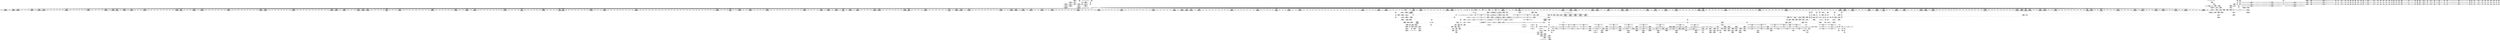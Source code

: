digraph {
	CE0x58a9290 [shape=record,shape=Mrecord,label="{CE0x58a9290|%struct.common_audit_data*_null|*Constant*}"]
	CE0x58a94c0 [shape=record,shape=Mrecord,label="{CE0x58a94c0|superblock_has_perm:perms|Function::superblock_has_perm&Arg::perms::|*SummSource*}"]
	CE0x58d89d0 [shape=record,shape=Mrecord,label="{CE0x58d89d0|272:_i8*,_:_CRE_1374,1375_}"]
	CE0x590d090 [shape=record,shape=Mrecord,label="{CE0x590d090|8:_i32,_:_CRE_152,168_|*MultipleSource*|*LoadInst*|security/selinux/hooks.c,1865|security/selinux/hooks.c,1865|security/selinux/hooks.c,1866}"]
	CE0x5855030 [shape=record,shape=Mrecord,label="{CE0x5855030|i64_1|*Constant*|*SummSink*}"]
	CE0x58d6d20 [shape=record,shape=Mrecord,label="{CE0x58d6d20|272:_i8*,_:_CRE_1347,1348_}"]
	CE0x58d9a60 [shape=record,shape=Mrecord,label="{CE0x58d9a60|272:_i8*,_:_CRE_1600,1604_|*MultipleSource*|Function::selinux_quotactl&Arg::sb::|Function::superblock_has_perm&Arg::sb::|security/selinux/hooks.c,1865}"]
	CE0x5861f60 [shape=record,shape=Mrecord,label="{CE0x5861f60|i64**_getelementptr_inbounds_(_3_x_i64*_,_3_x_i64*_*___llvm_gcda_edge_table149,_i64_0,_i64_1)|*Constant*|*SummSource*}"]
	CE0x58d7af0 [shape=record,shape=Mrecord,label="{CE0x58d7af0|272:_i8*,_:_CRE_1360,1361_}"]
	CE0x590e210 [shape=record,shape=Mrecord,label="{CE0x590e210|8:_i32,_:_CRE_211,212_}"]
	CE0x5874a10 [shape=record,shape=Mrecord,label="{CE0x5874a10|get_current:entry|*SummSink*}"]
	CE0x587a900 [shape=record,shape=Mrecord,label="{CE0x587a900|_ret_i32_%call2,_!dbg_!27722|security/selinux/hooks.c,1866|*SummSink*}"]
	CE0x58efcb0 [shape=record,shape=Mrecord,label="{CE0x58efcb0|__llvm_gcov_indirect_counter_increment:tmp1}"]
	CE0x58ddbd0 [shape=record,shape=Mrecord,label="{CE0x58ddbd0|272:_i8*,_:_CRE_1672,1673_}"]
	CE0x58cc5b0 [shape=record,shape=Mrecord,label="{CE0x58cc5b0|superblock_has_perm:s_security|security/selinux/hooks.c,1865|*SummSource*}"]
	CE0x58e0110 [shape=record,shape=Mrecord,label="{CE0x58e0110|272:_i8*,_:_CRE_1784,1792_|*MultipleSource*|Function::selinux_quotactl&Arg::sb::|Function::superblock_has_perm&Arg::sb::|security/selinux/hooks.c,1865}"]
	CE0x58e1530 [shape=record,shape=Mrecord,label="{CE0x58e1530|8:_i32,_:_CRE_72,73_}"]
	CE0x590f550 [shape=record,shape=Mrecord,label="{CE0x590f550|8:_i32,_:_CRE_230,231_}"]
	CE0x58cf160 [shape=record,shape=Mrecord,label="{CE0x58cf160|272:_i8*,_:_CRE_160,176_|*MultipleSource*|Function::selinux_quotactl&Arg::sb::|Function::superblock_has_perm&Arg::sb::|security/selinux/hooks.c,1865}"]
	CE0x586fa60 [shape=record,shape=Mrecord,label="{CE0x586fa60|%struct.super_block*_null|*Constant*|*SummSource*}"]
	CE0x589f310 [shape=record,shape=Mrecord,label="{CE0x589f310|i64*_getelementptr_inbounds_(_2_x_i64_,_2_x_i64_*___llvm_gcov_ctr131,_i64_0,_i64_1)|*Constant*}"]
	CE0x585f500 [shape=record,shape=Mrecord,label="{CE0x585f500|selinux_quotactl:call3|security/selinux/hooks.c,2016|*SummSink*}"]
	CE0x58ec980 [shape=record,shape=Mrecord,label="{CE0x58ec980|272:_i8*,_:_CRE_1227,1228_}"]
	CE0x58dd9b0 [shape=record,shape=Mrecord,label="{CE0x58dd9b0|272:_i8*,_:_CRE_1670,1671_}"]
	CE0x58d4390 [shape=record,shape=Mrecord,label="{CE0x58d4390|272:_i8*,_:_CRE_1307,1308_}"]
	CE0x58f2650 [shape=record,shape=Mrecord,label="{CE0x58f2650|272:_i8*,_:_CRE_1878,1879_}"]
	CE0x58c6060 [shape=record,shape=Mrecord,label="{CE0x58c6060|272:_i8*,_:_CRE_20,21_|*MultipleSource*|Function::selinux_quotactl&Arg::sb::|Function::superblock_has_perm&Arg::sb::|security/selinux/hooks.c,1865}"]
	CE0x58d58f0 [shape=record,shape=Mrecord,label="{CE0x58d58f0|272:_i8*,_:_CRE_1328,1329_}"]
	CE0x58d5180 [shape=record,shape=Mrecord,label="{CE0x58d5180|272:_i8*,_:_CRE_1321,1322_}"]
	CE0x58df060 [shape=record,shape=Mrecord,label="{CE0x58df060|272:_i8*,_:_CRE_1712,1720_|*MultipleSource*|Function::selinux_quotactl&Arg::sb::|Function::superblock_has_perm&Arg::sb::|security/selinux/hooks.c,1865}"]
	CE0x58d0ae0 [shape=record,shape=Mrecord,label="{CE0x58d0ae0|superblock_has_perm:call|security/selinux/hooks.c,1863|*SummSink*}"]
	CE0x58d8590 [shape=record,shape=Mrecord,label="{CE0x58d8590|272:_i8*,_:_CRE_1370,1371_}"]
	CE0x58ea2c0 [shape=record,shape=Mrecord,label="{CE0x58ea2c0|272:_i8*,_:_CRE_680,696_|*MultipleSource*|Function::selinux_quotactl&Arg::sb::|Function::superblock_has_perm&Arg::sb::|security/selinux/hooks.c,1865}"]
	CE0x5862160 [shape=record,shape=Mrecord,label="{CE0x5862160|i64**_getelementptr_inbounds_(_3_x_i64*_,_3_x_i64*_*___llvm_gcda_edge_table149,_i64_0,_i64_1)|*Constant*|*SummSink*}"]
	CE0x58f1bd0 [shape=record,shape=Mrecord,label="{CE0x58f1bd0|272:_i8*,_:_CRE_1864,1872_|*MultipleSource*|Function::selinux_quotactl&Arg::sb::|Function::superblock_has_perm&Arg::sb::|security/selinux/hooks.c,1865}"]
	CE0x58e35e0 [shape=record,shape=Mrecord,label="{CE0x58e35e0|get_current:tmp|*SummSource*}"]
	CE0x58ee960 [shape=record,shape=Mrecord,label="{CE0x58ee960|272:_i8*,_:_CRE_1257,1258_}"]
	CE0x58ec760 [shape=record,shape=Mrecord,label="{CE0x58ec760|272:_i8*,_:_CRE_1225,1226_}"]
	CE0x585ced0 [shape=record,shape=Mrecord,label="{CE0x585ced0|GLOBAL:__llvm_gcov_global_state_pred150|Global_var:__llvm_gcov_global_state_pred150|*SummSource*}"]
	CE0x586fd90 [shape=record,shape=Mrecord,label="{CE0x586fd90|%struct.super_block*_null|*Constant*|*SummSink*}"]
	CE0x590c370 [shape=record,shape=Mrecord,label="{CE0x590c370|8:_i32,_:_CRE_102,103_}"]
	CE0x587b0b0 [shape=record,shape=Mrecord,label="{CE0x587b0b0|selinux_quotactl:tmp5|security/selinux/hooks.c,2016}"]
	CE0x58d9220 [shape=record,shape=Mrecord,label="{CE0x58d9220|272:_i8*,_:_CRE_1568,1584_|*MultipleSource*|Function::selinux_quotactl&Arg::sb::|Function::superblock_has_perm&Arg::sb::|security/selinux/hooks.c,1865}"]
	CE0x590a5c0 [shape=record,shape=Mrecord,label="{CE0x590a5c0|8:_i32,_:_CRE_42,43_}"]
	CE0x587aea0 [shape=record,shape=Mrecord,label="{CE0x587aea0|selinux_quotactl:tmp15|security/selinux/hooks.c,2016}"]
	CE0x5872060 [shape=record,shape=Mrecord,label="{CE0x5872060|selinux_quotactl:tmp10|security/selinux/hooks.c,2016}"]
	CE0x5863fb0 [shape=record,shape=Mrecord,label="{CE0x5863fb0|i64_1|*Constant*}"]
	CE0x5865670 [shape=record,shape=Mrecord,label="{CE0x5865670|i32_8388613|*Constant*}"]
	CE0x5886570 [shape=record,shape=Mrecord,label="{CE0x5886570|272:_i8*,_:_CRE_376,380_|*MultipleSource*|Function::selinux_quotactl&Arg::sb::|Function::superblock_has_perm&Arg::sb::|security/selinux/hooks.c,1865}"]
	CE0x5869120 [shape=record,shape=Mrecord,label="{CE0x5869120|272:_i8*,_:_CRE_64,72_|*MultipleSource*|Function::selinux_quotactl&Arg::sb::|Function::superblock_has_perm&Arg::sb::|security/selinux/hooks.c,1865}"]
	CE0x585cb80 [shape=record,shape=Mrecord,label="{CE0x585cb80|selinux_quotactl:tmp25|security/selinux/hooks.c,2020|*SummSink*}"]
	CE0x58cfaf0 [shape=record,shape=Mrecord,label="{CE0x58cfaf0|i64*_getelementptr_inbounds_(_2_x_i64_,_2_x_i64_*___llvm_gcov_ctr131,_i64_0,_i64_0)|*Constant*|*SummSink*}"]
	CE0x5872190 [shape=record,shape=Mrecord,label="{CE0x5872190|selinux_quotactl:tmp10|security/selinux/hooks.c,2016|*SummSource*}"]
	CE0x58f1de0 [shape=record,shape=Mrecord,label="{CE0x58f1de0|272:_i8*,_:_CRE_1872,1873_}"]
	CE0x5898f70 [shape=record,shape=Mrecord,label="{CE0x5898f70|_call_void___llvm_gcov_indirect_counter_increment(i32*___llvm_gcov_global_state_pred150,_i64**_getelementptr_inbounds_(_3_x_i64*_,_3_x_i64*_*___llvm_gcda_edge_table149,_i64_0,_i64_0)),_!dbg_!27756|security/selinux/hooks.c,2036}"]
	CE0x585f070 [shape=record,shape=Mrecord,label="{CE0x585f070|i32_0|*Constant*|*SummSource*}"]
	CE0x585af80 [shape=record,shape=Mrecord,label="{CE0x585af80|selinux_quotactl:cmds|Function::selinux_quotactl&Arg::cmds::}"]
	CE0x58e67d0 [shape=record,shape=Mrecord,label="{CE0x58e67d0|272:_i8*,_:_CRE_447,448_}"]
	CE0x585a1d0 [shape=record,shape=Mrecord,label="{CE0x585a1d0|GLOBAL:lockdep_rcu_suspicious|*Constant*|*SummSource*}"]
	CE0x58d2ea0 [shape=record,shape=Mrecord,label="{CE0x58d2ea0|272:_i8*,_:_CRE_1270,1271_}"]
	CE0x6da2ce0 [shape=record,shape=Mrecord,label="{CE0x6da2ce0|_call_void_lockdep_rcu_suspicious(i8*_getelementptr_inbounds_(_25_x_i8_,_25_x_i8_*_.str3,_i32_0,_i32_0),_i32_2016,_i8*_getelementptr_inbounds_(_45_x_i8_,_45_x_i8_*_.str12,_i32_0,_i32_0))_#10,_!dbg_!27731|security/selinux/hooks.c,2016}"]
	CE0x5889e20 [shape=record,shape=Mrecord,label="{CE0x5889e20|i64_10|*Constant*}"]
	CE0x58453e0 [shape=record,shape=Mrecord,label="{CE0x58453e0|selinux_quotactl:sw.bb10}"]
	CE0x58d1110 [shape=record,shape=Mrecord,label="{CE0x58d1110|cred_sid:entry|*SummSink*}"]
	CE0x58e2530 [shape=record,shape=Mrecord,label="{CE0x58e2530|8:_i32,_:_CRE_88,89_}"]
	CE0x5911310 [shape=record,shape=Mrecord,label="{CE0x5911310|8:_i32,_:_CRE_258,259_}"]
	CE0x5888dd0 [shape=record,shape=Mrecord,label="{CE0x5888dd0|__llvm_gcov_indirect_counter_increment:exit}"]
	CE0x585c2c0 [shape=record,shape=Mrecord,label="{CE0x585c2c0|0:_i8,_:_GCMR_selinux_quotactl.__warned_internal_global_i8_0,_section_.data.unlikely_,_align_1:_elem_0:default:}"]
	CE0x58de450 [shape=record,shape=Mrecord,label="{CE0x58de450|272:_i8*,_:_CRE_1680,1681_}"]
	CE0x58f38f0 [shape=record,shape=Mrecord,label="{CE0x58f38f0|272:_i8*,_:_CRE_2248,2256_|*MultipleSource*|Function::selinux_quotactl&Arg::sb::|Function::superblock_has_perm&Arg::sb::|security/selinux/hooks.c,1865}"]
	CE0x58ca030 [shape=record,shape=Mrecord,label="{CE0x58ca030|i64*_getelementptr_inbounds_(_27_x_i64_,_27_x_i64_*___llvm_gcov_ctr148,_i64_0,_i64_26)|*Constant*}"]
	CE0x58e9430 [shape=record,shape=Mrecord,label="{CE0x58e9430|272:_i8*,_:_CRE_628,629_}"]
	CE0x58d7d10 [shape=record,shape=Mrecord,label="{CE0x58d7d10|272:_i8*,_:_CRE_1362,1363_}"]
	CE0x5911b90 [shape=record,shape=Mrecord,label="{CE0x5911b90|8:_i32,_:_CRE_266,267_}"]
	CE0x590a0e0 [shape=record,shape=Mrecord,label="{CE0x590a0e0|8:_i32,_:_CRE_36,37_}"]
	CE0x58e8660 [shape=record,shape=Mrecord,label="{CE0x58e8660|272:_i8*,_:_CRE_615,616_}"]
	CE0x59137d0 [shape=record,shape=Mrecord,label="{CE0x59137d0|superblock_has_perm:tmp5|security/selinux/hooks.c,1865}"]
	CE0x58e2030 [shape=record,shape=Mrecord,label="{CE0x58e2030|8:_i32,_:_CRE_83,84_}"]
	CE0x58d3b60 [shape=record,shape=Mrecord,label="{CE0x58d3b60|272:_i8*,_:_CRE_1296,1300_|*MultipleSource*|Function::selinux_quotactl&Arg::sb::|Function::superblock_has_perm&Arg::sb::|security/selinux/hooks.c,1865}"]
	CE0x58a01e0 [shape=record,shape=Mrecord,label="{CE0x58a01e0|i32_22|*Constant*|*SummSink*}"]
	CE0x5854950 [shape=record,shape=Mrecord,label="{CE0x5854950|selinux_quotactl:if.end|*SummSink*}"]
	CE0x589fa30 [shape=record,shape=Mrecord,label="{CE0x589fa30|cred_sid:tmp3|*SummSink*}"]
	CE0x58d4c30 [shape=record,shape=Mrecord,label="{CE0x58d4c30|272:_i8*,_:_CRE_1316,1317_}"]
	CE0x58a0840 [shape=record,shape=Mrecord,label="{CE0x58a0840|cred_sid:security|security/selinux/hooks.c,196|*SummSink*}"]
	CE0x586fea0 [shape=record,shape=Mrecord,label="{CE0x586fea0|selinux_quotactl:if.then}"]
	CE0x5865a20 [shape=record,shape=Mrecord,label="{CE0x5865a20|i32_8388616|*Constant*|*SummSink*}"]
	CE0x586ced0 [shape=record,shape=Mrecord,label="{CE0x586ced0|cred_sid:tmp4|*LoadInst*|security/selinux/hooks.c,196|*SummSink*}"]
	CE0x58e66c0 [shape=record,shape=Mrecord,label="{CE0x58e66c0|272:_i8*,_:_CRE_446,447_}"]
	CE0x5912b80 [shape=record,shape=Mrecord,label="{CE0x5912b80|superblock_has_perm:tmp6|security/selinux/hooks.c,1866}"]
	CE0x5872980 [shape=record,shape=Mrecord,label="{CE0x5872980|__llvm_gcov_indirect_counter_increment:tmp6|*SummSource*}"]
	CE0x586e3d0 [shape=record,shape=Mrecord,label="{CE0x586e3d0|selinux_quotactl:if.end8}"]
	CE0x58d3720 [shape=record,shape=Mrecord,label="{CE0x58d3720|272:_i8*,_:_CRE_1278,1279_}"]
	CE0x586a960 [shape=record,shape=Mrecord,label="{CE0x586a960|selinux_quotactl:tmp27|security/selinux/hooks.c,2028}"]
	CE0x58db370 [shape=record,shape=Mrecord,label="{CE0x58db370|272:_i8*,_:_CRE_1634,1635_}"]
	CE0x58f49b0 [shape=record,shape=Mrecord,label="{CE0x58f49b0|superblock_has_perm:sid1|security/selinux/hooks.c,1866}"]
	CE0x5877940 [shape=record,shape=Mrecord,label="{CE0x5877940|selinux_quotactl:tmp21|security/selinux/hooks.c,2019|*SummSink*}"]
	CE0x58d3a50 [shape=record,shape=Mrecord,label="{CE0x58d3a50|272:_i8*,_:_CRE_1288,1296_|*MultipleSource*|Function::selinux_quotactl&Arg::sb::|Function::superblock_has_perm&Arg::sb::|security/selinux/hooks.c,1865}"]
	CE0x590b9c0 [shape=record,shape=Mrecord,label="{CE0x590b9c0|8:_i32,_:_CRE_62,63_}"]
	CE0x58eaf20 [shape=record,shape=Mrecord,label="{CE0x58eaf20|272:_i8*,_:_CRE_880,896_|*MultipleSource*|Function::selinux_quotactl&Arg::sb::|Function::superblock_has_perm&Arg::sb::|security/selinux/hooks.c,1865}"]
	CE0x590c700 [shape=record,shape=Mrecord,label="{CE0x590c700|8:_i32,_:_CRE_112,120_|*MultipleSource*|*LoadInst*|security/selinux/hooks.c,1865|security/selinux/hooks.c,1865|security/selinux/hooks.c,1866}"]
	CE0x5862ac0 [shape=record,shape=Mrecord,label="{CE0x5862ac0|i64*_getelementptr_inbounds_(_27_x_i64_,_27_x_i64_*___llvm_gcov_ctr148,_i64_0,_i64_22)|*Constant*}"]
	CE0x58a06a0 [shape=record,shape=Mrecord,label="{CE0x58a06a0|cred_sid:security|security/selinux/hooks.c,196}"]
	CE0x58d0fd0 [shape=record,shape=Mrecord,label="{CE0x58d0fd0|cred_sid:entry|*SummSource*}"]
	CE0x5866020 [shape=record,shape=Mrecord,label="{CE0x5866020|i32_8388609|*Constant*}"]
	CE0x58589b0 [shape=record,shape=Mrecord,label="{CE0x58589b0|i64_4|*Constant*}"]
	CE0x77599e0 [shape=record,shape=Mrecord,label="{CE0x77599e0|i64_0|*Constant*}"]
	CE0x5913c30 [shape=record,shape=Mrecord,label="{CE0x5913c30|i32_1|*Constant*|*SummSink*}"]
	CE0x58ed420 [shape=record,shape=Mrecord,label="{CE0x58ed420|272:_i8*,_:_CRE_1237,1238_}"]
	CE0x5863f40 [shape=record,shape=Mrecord,label="{CE0x5863f40|cred_sid:tmp|*SummSink*}"]
	CE0x58df6c0 [shape=record,shape=Mrecord,label="{CE0x58df6c0|272:_i8*,_:_CRE_1736,1752_|*MultipleSource*|Function::selinux_quotactl&Arg::sb::|Function::superblock_has_perm&Arg::sb::|security/selinux/hooks.c,1865}"]
	CE0x58a03d0 [shape=record,shape=Mrecord,label="{CE0x58a03d0|cred_sid:security|security/selinux/hooks.c,196|*SummSource*}"]
	CE0x589a860 [shape=record,shape=Mrecord,label="{CE0x589a860|i64*_getelementptr_inbounds_(_27_x_i64_,_27_x_i64_*___llvm_gcov_ctr148,_i64_0,_i64_23)|*Constant*|*SummSource*}"]
	CE0x58cd5e0 [shape=record,shape=Mrecord,label="{CE0x58cd5e0|i64*_getelementptr_inbounds_(_2_x_i64_,_2_x_i64_*___llvm_gcov_ctr151,_i64_0,_i64_1)|*Constant*}"]
	CE0x590abc0 [shape=record,shape=Mrecord,label="{CE0x590abc0|8:_i32,_:_CRE_48,49_}"]
	CE0x58c0420 [shape=record,shape=Mrecord,label="{CE0x58c0420|272:_i8*,_:_CRE_496,504_|*MultipleSource*|Function::selinux_quotactl&Arg::sb::|Function::superblock_has_perm&Arg::sb::|security/selinux/hooks.c,1865}"]
	CE0x58e1230 [shape=record,shape=Mrecord,label="{CE0x58e1230|8:_i32,_:_CRE_69,70_}"]
	CE0x587d940 [shape=record,shape=Mrecord,label="{CE0x587d940|superblock_has_perm:tmp|*SummSink*}"]
	CE0x590f660 [shape=record,shape=Mrecord,label="{CE0x590f660|8:_i32,_:_CRE_231,232_}"]
	CE0x58dcad0 [shape=record,shape=Mrecord,label="{CE0x58dcad0|272:_i8*,_:_CRE_1656,1657_}"]
	CE0x5861700 [shape=record,shape=Mrecord,label="{CE0x5861700|selinux_quotactl:land.lhs.true2}"]
	CE0x58a86d0 [shape=record,shape=Mrecord,label="{CE0x58a86d0|superblock_has_perm:cred|Function::superblock_has_perm&Arg::cred::|*SummSink*}"]
	CE0x58a8d50 [shape=record,shape=Mrecord,label="{CE0x58a8d50|i32_256|*Constant*|*SummSource*}"]
	CE0x5854d70 [shape=record,shape=Mrecord,label="{CE0x5854d70|i64*_getelementptr_inbounds_(_27_x_i64_,_27_x_i64_*___llvm_gcov_ctr148,_i64_0,_i64_1)|*Constant*|*SummSource*}"]
	CE0x5874820 [shape=record,shape=Mrecord,label="{CE0x5874820|get_current:entry|*SummSource*}"]
	CE0x58ce680 [shape=record,shape=Mrecord,label="{CE0x58ce680|272:_i8*,_:_CRE_120,128_|*MultipleSource*|Function::selinux_quotactl&Arg::sb::|Function::superblock_has_perm&Arg::sb::|security/selinux/hooks.c,1865}"]
	CE0x5910430 [shape=record,shape=Mrecord,label="{CE0x5910430|8:_i32,_:_CRE_244,245_}"]
	CE0x5911ec0 [shape=record,shape=Mrecord,label="{CE0x5911ec0|8:_i32,_:_CRE_269,270_}"]
	CE0x58dc7a0 [shape=record,shape=Mrecord,label="{CE0x58dc7a0|272:_i8*,_:_CRE_1653,1654_}"]
	CE0x58c1a20 [shape=record,shape=Mrecord,label="{CE0x58c1a20|272:_i8*,_:_CRE_565,566_}"]
	CE0x58d8370 [shape=record,shape=Mrecord,label="{CE0x58d8370|272:_i8*,_:_CRE_1368,1369_}"]
	CE0x59121f0 [shape=record,shape=Mrecord,label="{CE0x59121f0|8:_i32,_:_CRE_272,273_}"]
	CE0x58e4900 [shape=record,shape=Mrecord,label="{CE0x58e4900|272:_i8*,_:_CRE_418,419_}"]
	CE0x58cb640 [shape=record,shape=Mrecord,label="{CE0x58cb640|i64*_getelementptr_inbounds_(_2_x_i64_,_2_x_i64_*___llvm_gcov_ctr98,_i64_0,_i64_0)|*Constant*}"]
	CE0x58a6b00 [shape=record,shape=Mrecord,label="{CE0x58a6b00|avc_has_perm:entry|*SummSink*}"]
	CE0x58c87c0 [shape=record,shape=Mrecord,label="{CE0x58c87c0|i64*_getelementptr_inbounds_(_27_x_i64_,_27_x_i64_*___llvm_gcov_ctr148,_i64_0,_i64_25)|*Constant*|*SummSource*}"]
	CE0x58ee300 [shape=record,shape=Mrecord,label="{CE0x58ee300|272:_i8*,_:_CRE_1251,1252_}"]
	CE0x58aacc0 [shape=record,shape=Mrecord,label="{CE0x58aacc0|superblock_has_perm:ad|Function::superblock_has_perm&Arg::ad::}"]
	CE0x58eeb80 [shape=record,shape=Mrecord,label="{CE0x58eeb80|272:_i8*,_:_CRE_1259,1260_}"]
	CE0x5869d20 [shape=record,shape=Mrecord,label="{CE0x5869d20|cred_sid:tmp6|security/selinux/hooks.c,197|*SummSource*}"]
	CE0x58e0530 [shape=record,shape=Mrecord,label="{CE0x58e0530|272:_i8*,_:_CRE_1800,1804_|*MultipleSource*|Function::selinux_quotactl&Arg::sb::|Function::superblock_has_perm&Arg::sb::|security/selinux/hooks.c,1865}"]
	CE0x590cc90 [shape=record,shape=Mrecord,label="{CE0x590cc90|8:_i32,_:_CRE_136,144_|*MultipleSource*|*LoadInst*|security/selinux/hooks.c,1865|security/selinux/hooks.c,1865|security/selinux/hooks.c,1866}"]
	CE0x58de340 [shape=record,shape=Mrecord,label="{CE0x58de340|272:_i8*,_:_CRE_1679,1680_}"]
	CE0x58e1130 [shape=record,shape=Mrecord,label="{CE0x58e1130|8:_i32,_:_CRE_68,69_}"]
	CE0x58d1e40 [shape=record,shape=Mrecord,label="{CE0x58d1e40|__llvm_gcov_indirect_counter_increment:counter|*SummSource*}"]
	CE0x58db040 [shape=record,shape=Mrecord,label="{CE0x58db040|272:_i8*,_:_CRE_1631,1632_}"]
	CE0x5888730 [shape=record,shape=Mrecord,label="{CE0x5888730|superblock_has_perm:tmp3|*SummSink*}"]
	CE0x58dfcf0 [shape=record,shape=Mrecord,label="{CE0x58dfcf0|272:_i8*,_:_CRE_1768,1776_|*MultipleSource*|Function::selinux_quotactl&Arg::sb::|Function::superblock_has_perm&Arg::sb::|security/selinux/hooks.c,1865}"]
	CE0x58a3df0 [shape=record,shape=Mrecord,label="{CE0x58a3df0|avc_has_perm:tclass|Function::avc_has_perm&Arg::tclass::|*SummSink*}"]
	CE0x58d7160 [shape=record,shape=Mrecord,label="{CE0x58d7160|272:_i8*,_:_CRE_1351,1352_}"]
	CE0x587edc0 [shape=record,shape=Mrecord,label="{CE0x587edc0|272:_i8*,_:_CRE_240,248_|*MultipleSource*|Function::selinux_quotactl&Arg::sb::|Function::superblock_has_perm&Arg::sb::|security/selinux/hooks.c,1865}"]
	CE0x58c8cc0 [shape=record,shape=Mrecord,label="{CE0x58c8cc0|selinux_quotactl:tmp33|security/selinux/hooks.c,2039}"]
	CE0x58c4eb0 [shape=record,shape=Mrecord,label="{CE0x58c4eb0|__llvm_gcov_indirect_counter_increment:tmp}"]
	CE0x5875fb0 [shape=record,shape=Mrecord,label="{CE0x5875fb0|selinux_quotactl:tmp13|security/selinux/hooks.c,2016|*SummSource*}"]
	CE0x58d6170 [shape=record,shape=Mrecord,label="{CE0x58d6170|272:_i8*,_:_CRE_1336,1337_}"]
	CE0x5859720 [shape=record,shape=Mrecord,label="{CE0x5859720|GLOBAL:__llvm_gcov_ctr148|Global_var:__llvm_gcov_ctr148|*SummSink*}"]
	CE0x58c28d0 [shape=record,shape=Mrecord,label="{CE0x58c28d0|272:_i8*,_:_CRE_579,580_}"]
	CE0x58ed640 [shape=record,shape=Mrecord,label="{CE0x58ed640|272:_i8*,_:_CRE_1239,1240_}"]
	CE0x58e5a00 [shape=record,shape=Mrecord,label="{CE0x58e5a00|272:_i8*,_:_CRE_434,435_}"]
	CE0x58c14a0 [shape=record,shape=Mrecord,label="{CE0x58c14a0|272:_i8*,_:_CRE_561,562_}"]
	CE0x5861310 [shape=record,shape=Mrecord,label="{CE0x5861310|selinux_quotactl:land.lhs.true2|*SummSource*}"]
	CE0x589a650 [shape=record,shape=Mrecord,label="{CE0x589a650|selinux_quotactl:tmp28|security/selinux/hooks.c,2033}"]
	CE0x58dc690 [shape=record,shape=Mrecord,label="{CE0x58dc690|272:_i8*,_:_CRE_1652,1653_}"]
	CE0x58e55c0 [shape=record,shape=Mrecord,label="{CE0x58e55c0|272:_i8*,_:_CRE_430,431_}"]
	CE0x5865f80 [shape=record,shape=Mrecord,label="{CE0x5865f80|i32_8388615|*Constant*|*SummSink*}"]
	CE0x5858a90 [shape=record,shape=Mrecord,label="{CE0x5858a90|selinux_quotactl:tobool1|security/selinux/hooks.c,2016}"]
	CE0x587e850 [shape=record,shape=Mrecord,label="{CE0x587e850|272:_i8*,_:_CRE_208,216_|*MultipleSource*|Function::selinux_quotactl&Arg::sb::|Function::superblock_has_perm&Arg::sb::|security/selinux/hooks.c,1865}"]
	CE0x58dce00 [shape=record,shape=Mrecord,label="{CE0x58dce00|272:_i8*,_:_CRE_1659,1660_}"]
	CE0x590b2c0 [shape=record,shape=Mrecord,label="{CE0x590b2c0|8:_i32,_:_CRE_55,56_}"]
	CE0x58dd350 [shape=record,shape=Mrecord,label="{CE0x58dd350|272:_i8*,_:_CRE_1664,1665_}"]
	CE0x58510e0 [shape=record,shape=Mrecord,label="{CE0x58510e0|selinux_quotactl:tmp18|security/selinux/hooks.c,2016|*SummSink*}"]
	CE0x584f4c0 [shape=record,shape=Mrecord,label="{CE0x584f4c0|i64*_getelementptr_inbounds_(_27_x_i64_,_27_x_i64_*___llvm_gcov_ctr148,_i64_0,_i64_0)|*Constant*}"]
	CE0x58d8260 [shape=record,shape=Mrecord,label="{CE0x58d8260|272:_i8*,_:_CRE_1367,1368_}"]
	CE0x5889820 [shape=record,shape=Mrecord,label="{CE0x5889820|i64*_null|*Constant*|*SummSource*}"]
	CE0x58e2930 [shape=record,shape=Mrecord,label="{CE0x58e2930|8:_i32,_:_CRE_92,93_}"]
	CE0x58e8ff0 [shape=record,shape=Mrecord,label="{CE0x58e8ff0|272:_i8*,_:_CRE_624,625_}"]
	CE0x58ec540 [shape=record,shape=Mrecord,label="{CE0x58ec540|272:_i8*,_:_CRE_1223,1224_}"]
	CE0x5897830 [shape=record,shape=Mrecord,label="{CE0x5897830|selinux_quotactl:call11|security/selinux/hooks.c,2033|*SummSink*}"]
	CE0x5845a50 [shape=record,shape=Mrecord,label="{CE0x5845a50|selinux_quotactl:tmp|*SummSource*}"]
	CE0x58d67d0 [shape=record,shape=Mrecord,label="{CE0x58d67d0|272:_i8*,_:_CRE_1342,1343_}"]
	CE0x58a84b0 [shape=record,shape=Mrecord,label="{CE0x58a84b0|superblock_has_perm:cred|Function::superblock_has_perm&Arg::cred::}"]
	CE0x58e43b0 [shape=record,shape=Mrecord,label="{CE0x58e43b0|272:_i8*,_:_CRE_413,414_}"]
	CE0x58bf940 [shape=record,shape=Mrecord,label="{CE0x58bf940|GLOBAL:current_task|Global_var:current_task}"]
	CE0x58dede0 [shape=record,shape=Mrecord,label="{CE0x58dede0|272:_i8*,_:_CRE_1696,1704_|*MultipleSource*|Function::selinux_quotactl&Arg::sb::|Function::superblock_has_perm&Arg::sb::|security/selinux/hooks.c,1865}"]
	CE0x58f3b00 [shape=record,shape=Mrecord,label="{CE0x58f3b00|272:_i8*,_:_CRE_2256,2264_|*MultipleSource*|Function::selinux_quotactl&Arg::sb::|Function::superblock_has_perm&Arg::sb::|security/selinux/hooks.c,1865}"]
	CE0x58c4030 [shape=record,shape=Mrecord,label="{CE0x58c4030|272:_i8*,_:_CRE_601,602_}"]
	CE0x5911750 [shape=record,shape=Mrecord,label="{CE0x5911750|8:_i32,_:_CRE_262,263_}"]
	CE0x585ead0 [shape=record,shape=Mrecord,label="{CE0x585ead0|i64_1|*Constant*}"]
	CE0x58e7ef0 [shape=record,shape=Mrecord,label="{CE0x58e7ef0|272:_i8*,_:_CRE_608,609_}"]
	CE0x58e6e30 [shape=record,shape=Mrecord,label="{CE0x58e6e30|272:_i8*,_:_CRE_453,454_}"]
	CE0x58e54b0 [shape=record,shape=Mrecord,label="{CE0x58e54b0|272:_i8*,_:_CRE_429,430_}"]
	CE0x590b4c0 [shape=record,shape=Mrecord,label="{CE0x590b4c0|8:_i32,_:_CRE_57,58_}"]
	CE0x58667f0 [shape=record,shape=Mrecord,label="{CE0x58667f0|selinux_quotactl:tmp2|*SummSource*}"]
	CE0x585d2b0 [shape=record,shape=Mrecord,label="{CE0x585d2b0|i8*_getelementptr_inbounds_(_25_x_i8_,_25_x_i8_*_.str3,_i32_0,_i32_0)|*Constant*}"]
	CE0x590f110 [shape=record,shape=Mrecord,label="{CE0x590f110|8:_i32,_:_CRE_226,227_}"]
	CE0x58da6b0 [shape=record,shape=Mrecord,label="{CE0x58da6b0|272:_i8*,_:_CRE_1622,1623_}"]
	CE0x58d9850 [shape=record,shape=Mrecord,label="{CE0x58d9850|272:_i8*,_:_CRE_1596,1600_|*MultipleSource*|Function::selinux_quotactl&Arg::sb::|Function::superblock_has_perm&Arg::sb::|security/selinux/hooks.c,1865}"]
	CE0x58d2440 [shape=record,shape=Mrecord,label="{CE0x58d2440|__llvm_gcov_indirect_counter_increment:bb|*SummSource*}"]
	CE0x5886ba0 [shape=record,shape=Mrecord,label="{CE0x5886ba0|272:_i8*,_:_CRE_393,394_}"]
	CE0x58e8ee0 [shape=record,shape=Mrecord,label="{CE0x58e8ee0|272:_i8*,_:_CRE_623,624_}"]
	CE0x58e6f40 [shape=record,shape=Mrecord,label="{CE0x58e6f40|272:_i8*,_:_CRE_454,455_}"]
	CE0x58e7490 [shape=record,shape=Mrecord,label="{CE0x58e7490|272:_i8*,_:_CRE_459,460_}"]
	CE0x5845d10 [shape=record,shape=Mrecord,label="{CE0x5845d10|selinux_quotactl:entry|*SummSource*}"]
	CE0x58d7050 [shape=record,shape=Mrecord,label="{CE0x58d7050|272:_i8*,_:_CRE_1350,1351_}"]
	CE0x58e3f70 [shape=record,shape=Mrecord,label="{CE0x58e3f70|272:_i8*,_:_CRE_409,410_}"]
	CE0x5912300 [shape=record,shape=Mrecord,label="{CE0x5912300|8:_i32,_:_CRE_273,274_}"]
	CE0x5875d70 [shape=record,shape=Mrecord,label="{CE0x5875d70|selinux_quotactl:tmp13|security/selinux/hooks.c,2016}"]
	CE0x58cc9c0 [shape=record,shape=Mrecord,label="{CE0x58cc9c0|i32_16|*Constant*|*SummSink*}"]
	CE0x58d4a10 [shape=record,shape=Mrecord,label="{CE0x58d4a10|272:_i8*,_:_CRE_1314,1315_}"]
	CE0x5891c20 [shape=record,shape=Mrecord,label="{CE0x5891c20|GLOBAL:selinux_quotactl.__warned|Global_var:selinux_quotactl.__warned|*SummSource*}"]
	CE0x590faa0 [shape=record,shape=Mrecord,label="{CE0x590faa0|8:_i32,_:_CRE_235,236_}"]
	CE0x5876660 [shape=record,shape=Mrecord,label="{CE0x5876660|selinux_quotactl:if.then|*SummSink*}"]
	CE0x58dc250 [shape=record,shape=Mrecord,label="{CE0x58dc250|272:_i8*,_:_CRE_1648,1649_}"]
	CE0x58c2af0 [shape=record,shape=Mrecord,label="{CE0x58c2af0|272:_i8*,_:_CRE_581,582_}"]
	CE0x58df8d0 [shape=record,shape=Mrecord,label="{CE0x58df8d0|272:_i8*,_:_CRE_1752,1760_|*MultipleSource*|Function::selinux_quotactl&Arg::sb::|Function::superblock_has_perm&Arg::sb::|security/selinux/hooks.c,1865}"]
	CE0x58dfae0 [shape=record,shape=Mrecord,label="{CE0x58dfae0|272:_i8*,_:_CRE_1760,1764_|*MultipleSource*|Function::selinux_quotactl&Arg::sb::|Function::superblock_has_perm&Arg::sb::|security/selinux/hooks.c,1865}"]
	CE0x58cb4a0 [shape=record,shape=Mrecord,label="{CE0x58cb4a0|_ret_i32_%retval.0,_!dbg_!27760|security/selinux/hooks.c,2040|*SummSource*}"]
	CE0x58dbbf0 [shape=record,shape=Mrecord,label="{CE0x58dbbf0|272:_i8*,_:_CRE_1642,1643_}"]
	CE0x58689b0 [shape=record,shape=Mrecord,label="{CE0x58689b0|272:_i8*,_:_CRE_32,40_|*MultipleSource*|Function::selinux_quotactl&Arg::sb::|Function::superblock_has_perm&Arg::sb::|security/selinux/hooks.c,1865}"]
	CE0x58d53a0 [shape=record,shape=Mrecord,label="{CE0x58d53a0|272:_i8*,_:_CRE_1323,1324_}"]
	CE0x58d65b0 [shape=record,shape=Mrecord,label="{CE0x58d65b0|272:_i8*,_:_CRE_1340,1341_}"]
	CE0x5866e60 [shape=record,shape=Mrecord,label="{CE0x5866e60|selinux_quotactl:tmp9|security/selinux/hooks.c,2016|*SummSource*}"]
	CE0x58e8bb0 [shape=record,shape=Mrecord,label="{CE0x58e8bb0|272:_i8*,_:_CRE_620,621_}"]
	CE0x5871570 [shape=record,shape=Mrecord,label="{CE0x5871570|selinux_quotactl:tmp15|security/selinux/hooks.c,2016|*SummSource*}"]
	CE0x587f500 [shape=record,shape=Mrecord,label="{CE0x587f500|272:_i8*,_:_CRE_268,272_|*MultipleSource*|Function::selinux_quotactl&Arg::sb::|Function::superblock_has_perm&Arg::sb::|security/selinux/hooks.c,1865}"]
	CE0x585b2f0 [shape=record,shape=Mrecord,label="{CE0x585b2f0|selinux_quotactl:if.then7|*SummSource*}"]
	CE0x58ea8f0 [shape=record,shape=Mrecord,label="{CE0x58ea8f0|272:_i8*,_:_CRE_712,720_|*MultipleSource*|Function::selinux_quotactl&Arg::sb::|Function::superblock_has_perm&Arg::sb::|security/selinux/hooks.c,1865}"]
	CE0x5867000 [shape=record,shape=Mrecord,label="{CE0x5867000|selinux_quotactl:tmp}"]
	CE0x58cef90 [shape=record,shape=Mrecord,label="{CE0x58cef90|272:_i8*,_:_CRE_152,160_|*MultipleSource*|Function::selinux_quotactl&Arg::sb::|Function::superblock_has_perm&Arg::sb::|security/selinux/hooks.c,1865}"]
	CE0x58c7090 [shape=record,shape=Mrecord,label="{CE0x58c7090|i64*_getelementptr_inbounds_(_27_x_i64_,_27_x_i64_*___llvm_gcov_ctr148,_i64_0,_i64_24)|*Constant*|*SummSink*}"]
	CE0x58d5070 [shape=record,shape=Mrecord,label="{CE0x58d5070|272:_i8*,_:_CRE_1320,1321_}"]
	CE0x58d5290 [shape=record,shape=Mrecord,label="{CE0x58d5290|272:_i8*,_:_CRE_1322,1323_}"]
	CE0x58a77d0 [shape=record,shape=Mrecord,label="{CE0x58a77d0|0:_i32,_4:_i32,_8:_i32,_12:_i32,_:_CMRE_0,4_|*MultipleSource*|security/selinux/hooks.c,196|*LoadInst*|security/selinux/hooks.c,196|security/selinux/hooks.c,197}"]
	CE0x58daaf0 [shape=record,shape=Mrecord,label="{CE0x58daaf0|272:_i8*,_:_CRE_1626,1627_}"]
	CE0x58e1730 [shape=record,shape=Mrecord,label="{CE0x58e1730|8:_i32,_:_CRE_74,75_}"]
	CE0x751d350 [shape=record,shape=Mrecord,label="{CE0x751d350|selinux_quotactl:tmp6|security/selinux/hooks.c,2016|*SummSource*}"]
	CE0x5906000 [shape=record,shape=Mrecord,label="{CE0x5906000|8:_i32,_:_CRE_35,36_}"]
	CE0x5884940 [shape=record,shape=Mrecord,label="{CE0x5884940|__llvm_gcov_indirect_counter_increment:tmp1|*SummSource*}"]
	CE0x590d290 [shape=record,shape=Mrecord,label="{CE0x590d290|8:_i32,_:_CRE_168,176_|*MultipleSource*|*LoadInst*|security/selinux/hooks.c,1865|security/selinux/hooks.c,1865|security/selinux/hooks.c,1866}"]
	CE0x585ffc0 [shape=record,shape=Mrecord,label="{CE0x585ffc0|selinux_quotactl:tmp19|security/selinux/hooks.c,2016|*SummSource*}"]
	CE0x58a6930 [shape=record,shape=Mrecord,label="{CE0x58a6930|avc_has_perm:entry|*SummSource*}"]
	CE0x5856830 [shape=record,shape=Mrecord,label="{CE0x5856830|i64_5|*Constant*|*SummSource*}"]
	CE0x58e2430 [shape=record,shape=Mrecord,label="{CE0x58e2430|8:_i32,_:_CRE_87,88_}"]
	CE0x587c700 [shape=record,shape=Mrecord,label="{CE0x587c700|superblock_has_perm:bb}"]
	CE0x58edb90 [shape=record,shape=Mrecord,label="{CE0x58edb90|272:_i8*,_:_CRE_1244,1245_}"]
	CE0x58db9d0 [shape=record,shape=Mrecord,label="{CE0x58db9d0|272:_i8*,_:_CRE_1640,1641_}"]
	CE0x58694c0 [shape=record,shape=Mrecord,label="{CE0x58694c0|272:_i8*,_:_CRE_80,88_|*MultipleSource*|Function::selinux_quotactl&Arg::sb::|Function::superblock_has_perm&Arg::sb::|security/selinux/hooks.c,1865}"]
	CE0x589fcd0 [shape=record,shape=Mrecord,label="{CE0x589fcd0|_call_void_mcount()_#3|*SummSink*}"]
	CE0x58d79e0 [shape=record,shape=Mrecord,label="{CE0x58d79e0|272:_i8*,_:_CRE_1359,1360_}"]
	CE0x58ccc60 [shape=record,shape=Mrecord,label="{CE0x58ccc60|superblock_has_perm:s_security|security/selinux/hooks.c,1865}"]
	CE0x5857f20 [shape=record,shape=Mrecord,label="{CE0x5857f20|selinux_quotactl:tmp5|security/selinux/hooks.c,2016|*SummSink*}"]
	CE0x5878560 [shape=record,shape=Mrecord,label="{CE0x5878560|i64*_getelementptr_inbounds_(_27_x_i64_,_27_x_i64_*___llvm_gcov_ctr148,_i64_0,_i64_12)|*Constant*}"]
	CE0x58e1a30 [shape=record,shape=Mrecord,label="{CE0x58e1a30|8:_i32,_:_CRE_77,78_}"]
	CE0x58ed310 [shape=record,shape=Mrecord,label="{CE0x58ed310|272:_i8*,_:_CRE_1236,1237_}"]
	CE0x5876590 [shape=record,shape=Mrecord,label="{CE0x5876590|selinux_quotactl:if.then|*SummSource*}"]
	CE0x5860b80 [shape=record,shape=Mrecord,label="{CE0x5860b80|get_current:tmp1|*SummSink*}"]
	CE0x5850da0 [shape=record,shape=Mrecord,label="{CE0x5850da0|selinux_quotactl:tmp17|security/selinux/hooks.c,2016|*SummSink*}"]
	CE0x58eb970 [shape=record,shape=Mrecord,label="{CE0x58eb970|272:_i8*,_:_CRE_1211,1212_}"]
	CE0x58d54b0 [shape=record,shape=Mrecord,label="{CE0x58d54b0|272:_i8*,_:_CRE_1324,1325_}"]
	CE0x587c860 [shape=record,shape=Mrecord,label="{CE0x587c860|superblock_has_perm:bb|*SummSource*}"]
	CE0x58d31d0 [shape=record,shape=Mrecord,label="{CE0x58d31d0|272:_i8*,_:_CRE_1273,1274_}"]
	CE0x58a89e0 [shape=record,shape=Mrecord,label="{CE0x58a89e0|superblock_has_perm:sb|Function::superblock_has_perm&Arg::sb::|*SummSource*}"]
	CE0x58dd240 [shape=record,shape=Mrecord,label="{CE0x58dd240|272:_i8*,_:_CRE_1663,1664_}"]
	CE0x5910980 [shape=record,shape=Mrecord,label="{CE0x5910980|8:_i32,_:_CRE_249,250_}"]
	CE0x5887310 [shape=record,shape=Mrecord,label="{CE0x5887310|272:_i8*,_:_CRE_399,400_}"]
	CE0x58553a0 [shape=record,shape=Mrecord,label="{CE0x58553a0|selinux_quotactl:sw.epilog}"]
	CE0x587fc80 [shape=record,shape=Mrecord,label="{CE0x587fc80|272:_i8*,_:_CRE_296,304_|*MultipleSource*|Function::selinux_quotactl&Arg::sb::|Function::superblock_has_perm&Arg::sb::|security/selinux/hooks.c,1865}"]
	CE0x58debc0 [shape=record,shape=Mrecord,label="{CE0x58debc0|272:_i8*,_:_CRE_1687,1688_}"]
	CE0x58eec90 [shape=record,shape=Mrecord,label="{CE0x58eec90|272:_i8*,_:_CRE_1260,1261_}"]
	CE0x586d100 [shape=record,shape=Mrecord,label="{CE0x586d100|cred_sid:tmp5|security/selinux/hooks.c,196|*SummSource*}"]
	CE0x590adc0 [shape=record,shape=Mrecord,label="{CE0x590adc0|8:_i32,_:_CRE_50,51_}"]
	CE0x58a6270 [shape=record,shape=Mrecord,label="{CE0x58a6270|superblock_has_perm:call2|security/selinux/hooks.c,1866|*SummSource*}"]
	CE0x58ee850 [shape=record,shape=Mrecord,label="{CE0x58ee850|272:_i8*,_:_CRE_1256,1257_}"]
	CE0x5887120 [shape=record,shape=Mrecord,label="{CE0x5887120|272:_i8*,_:_CRE_397,398_}"]
	CE0x589ad90 [shape=record,shape=Mrecord,label="{CE0x589ad90|selinux_quotactl:tmp29|security/selinux/hooks.c,2033}"]
	CE0x588e410 [shape=record,shape=Mrecord,label="{CE0x588e410|selinux_quotactl:tmp7|security/selinux/hooks.c,2016|*SummSource*}"]
	CE0x58ce000 [shape=record,shape=Mrecord,label="{CE0x58ce000|__llvm_gcov_indirect_counter_increment:counter}"]
	CE0x58db480 [shape=record,shape=Mrecord,label="{CE0x58db480|272:_i8*,_:_CRE_1635,1636_}"]
	CE0x58cf6d0 [shape=record,shape=Mrecord,label="{CE0x58cf6d0|272:_i8*,_:_CRE_192,200_|*MultipleSource*|Function::selinux_quotactl&Arg::sb::|Function::superblock_has_perm&Arg::sb::|security/selinux/hooks.c,1865}"]
	CE0x58979a0 [shape=record,shape=Mrecord,label="{CE0x58979a0|i32_512|*Constant*|*SummSource*}"]
	CE0x58d5a00 [shape=record,shape=Mrecord,label="{CE0x58d5a00|272:_i8*,_:_CRE_1329,1330_}"]
	CE0x58dcf10 [shape=record,shape=Mrecord,label="{CE0x58dcf10|272:_i8*,_:_CRE_1660,1661_}"]
	CE0x58a4810 [shape=record,shape=Mrecord,label="{CE0x58a4810|_ret_i32_%retval.0,_!dbg_!27728|security/selinux/avc.c,775|*SummSource*}"]
	CE0x584f6d0 [shape=record,shape=Mrecord,label="{CE0x584f6d0|selinux_quotactl:if.then7|*SummSink*}"]
	CE0x58d9430 [shape=record,shape=Mrecord,label="{CE0x58d9430|272:_i8*,_:_CRE_1584,1592_|*MultipleSource*|Function::selinux_quotactl&Arg::sb::|Function::superblock_has_perm&Arg::sb::|security/selinux/hooks.c,1865}"]
	CE0x585f630 [shape=record,shape=Mrecord,label="{CE0x585f630|selinux_quotactl:tmp2}"]
	CE0x58edfd0 [shape=record,shape=Mrecord,label="{CE0x58edfd0|272:_i8*,_:_CRE_1248,1249_}"]
	CE0x58cbc80 [shape=record,shape=Mrecord,label="{CE0x58cbc80|get_current:bb|*SummSource*}"]
	CE0x5886360 [shape=record,shape=Mrecord,label="{CE0x5886360|272:_i8*,_:_CRE_368,372_|*MultipleSource*|Function::selinux_quotactl&Arg::sb::|Function::superblock_has_perm&Arg::sb::|security/selinux/hooks.c,1865}"]
	CE0x590a1b0 [shape=record,shape=Mrecord,label="{CE0x590a1b0|8:_i32,_:_CRE_37,38_}"]
	CE0x5845490 [shape=record,shape=Mrecord,label="{CE0x5845490|i64_3|*Constant*|*SummSink*}"]
	CE0x5910100 [shape=record,shape=Mrecord,label="{CE0x5910100|8:_i32,_:_CRE_241,242_}"]
	CE0x58d6c10 [shape=record,shape=Mrecord,label="{CE0x58d6c10|272:_i8*,_:_CRE_1346,1347_}"]
	CE0x58cbe40 [shape=record,shape=Mrecord,label="{CE0x58cbe40|get_current:bb|*SummSink*}"]
	CE0x58c2160 [shape=record,shape=Mrecord,label="{CE0x58c2160|272:_i8*,_:_CRE_572,573_}"]
	CE0x58d3d30 [shape=record,shape=Mrecord,label="{CE0x58d3d30|272:_i8*,_:_CRE_1304,1305_}"]
	CE0x5857bc0 [shape=record,shape=Mrecord,label="{CE0x5857bc0|get_current:tmp|*SummSink*}"]
	CE0x58e8880 [shape=record,shape=Mrecord,label="{CE0x58e8880|272:_i8*,_:_CRE_617,618_}"]
	CE0x58e2730 [shape=record,shape=Mrecord,label="{CE0x58e2730|8:_i32,_:_CRE_90,91_}"]
	CE0x590a6c0 [shape=record,shape=Mrecord,label="{CE0x590a6c0|8:_i32,_:_CRE_43,44_}"]
	CE0x5865ac0 [shape=record,shape=Mrecord,label="{CE0x5865ac0|i32_8388611|*Constant*}"]
	CE0x5860ea0 [shape=record,shape=Mrecord,label="{CE0x5860ea0|selinux_quotactl:sw.default}"]
	CE0x58e1060 [shape=record,shape=Mrecord,label="{CE0x58e1060|8:_i32,_:_CRE_67,68_}"]
	CE0x5856620 [shape=record,shape=Mrecord,label="{CE0x5856620|i64_4|*Constant*|*SummSource*}"]
	CE0x58610b0 [shape=record,shape=Mrecord,label="{CE0x58610b0|selinux_quotactl:land.lhs.true2|*SummSink*}"]
	CE0x5878690 [shape=record,shape=Mrecord,label="{CE0x5878690|selinux_quotactl:tmp24|security/selinux/hooks.c,2020}"]
	CE0x5868d80 [shape=record,shape=Mrecord,label="{CE0x5868d80|272:_i8*,_:_CRE_48,56_|*MultipleSource*|Function::selinux_quotactl&Arg::sb::|Function::superblock_has_perm&Arg::sb::|security/selinux/hooks.c,1865}"]
	CE0x58c1d20 [shape=record,shape=Mrecord,label="{CE0x58c1d20|272:_i8*,_:_CRE_568,569_}"]
	CE0x58da090 [shape=record,shape=Mrecord,label="{CE0x58da090|272:_i8*,_:_CRE_1617,1618_}"]
	CE0x58e4e50 [shape=record,shape=Mrecord,label="{CE0x58e4e50|272:_i8*,_:_CRE_423,424_}"]
	CE0x5897690 [shape=record,shape=Mrecord,label="{CE0x5897690|selinux_quotactl:call11|security/selinux/hooks.c,2033}"]
	CE0x58d8480 [shape=record,shape=Mrecord,label="{CE0x58d8480|272:_i8*,_:_CRE_1369,1370_}"]
	CE0x58f4700 [shape=record,shape=Mrecord,label="{CE0x58f4700|8:_i32,_:_CRE_0,8_|*MultipleSource*|*LoadInst*|security/selinux/hooks.c,1865|security/selinux/hooks.c,1865|security/selinux/hooks.c,1866}"]
	CE0x58c3590 [shape=record,shape=Mrecord,label="{CE0x58c3590|272:_i8*,_:_CRE_591,592_}"]
	CE0x58dcbe0 [shape=record,shape=Mrecord,label="{CE0x58dcbe0|272:_i8*,_:_CRE_1657,1658_}"]
	CE0x58c1e30 [shape=record,shape=Mrecord,label="{CE0x58c1e30|272:_i8*,_:_CRE_569,570_}"]
	CE0x58e2830 [shape=record,shape=Mrecord,label="{CE0x58e2830|8:_i32,_:_CRE_91,92_}"]
	CE0x58a90e0 [shape=record,shape=Mrecord,label="{CE0x58a90e0|superblock_has_perm:perms|Function::superblock_has_perm&Arg::perms::|*SummSink*}"]
	CE0x58e75a0 [shape=record,shape=Mrecord,label="{CE0x58e75a0|272:_i8*,_:_CRE_460,461_}"]
	CE0x590e090 [shape=record,shape=Mrecord,label="{CE0x590e090|8:_i32,_:_CRE_210,211_}"]
	CE0x586ed30 [shape=record,shape=Mrecord,label="{CE0x586ed30|i32_8388610|*Constant*|*SummSource*}"]
	CE0x5853ec0 [shape=record,shape=Mrecord,label="{CE0x5853ec0|GLOBAL:__llvm_gcov_ctr148|Global_var:__llvm_gcov_ctr148}"]
	CE0x58cb510 [shape=record,shape=Mrecord,label="{CE0x58cb510|_ret_i32_%retval.0,_!dbg_!27760|security/selinux/hooks.c,2040|*SummSink*}"]
	CE0x587c460 [shape=record,shape=Mrecord,label="{CE0x587c460|i8*_getelementptr_inbounds_(_25_x_i8_,_25_x_i8_*_.str3,_i32_0,_i32_0)|*Constant*|*SummSink*}"]
	CE0x58d9640 [shape=record,shape=Mrecord,label="{CE0x58d9640|272:_i8*,_:_CRE_1592,1596_|*MultipleSource*|Function::selinux_quotactl&Arg::sb::|Function::superblock_has_perm&Arg::sb::|security/selinux/hooks.c,1865}"]
	CE0x58cab50 [shape=record,shape=Mrecord,label="{CE0x58cab50|selinux_quotactl:tmp35|security/selinux/hooks.c,2040|*SummSource*}"]
	CE0x586d910 [shape=record,shape=Mrecord,label="{CE0x586d910|GLOBAL:superblock_has_perm|*Constant*}"]
	CE0x58a9910 [shape=record,shape=Mrecord,label="{CE0x58a9910|superblock_has_perm:ad|Function::superblock_has_perm&Arg::ad::|*SummSink*}"]
	CE0x5866480 [shape=record,shape=Mrecord,label="{CE0x5866480|%struct.task_struct*_(%struct.task_struct**)*_asm_movq_%gs:$_1:P_,$0_,_r,im,_dirflag_,_fpsr_,_flags_}"]
	CE0x58a3480 [shape=record,shape=Mrecord,label="{CE0x58a3480|cred_sid:tmp2|*SummSource*}"]
	CE0x58550e0 [shape=record,shape=Mrecord,label="{CE0x58550e0|selinux_quotactl:bb}"]
	CE0x58ebdd0 [shape=record,shape=Mrecord,label="{CE0x58ebdd0|272:_i8*,_:_CRE_1216,1217_}"]
	CE0x58593b0 [shape=record,shape=Mrecord,label="{CE0x58593b0|selinux_quotactl:tmp21|security/selinux/hooks.c,2019}"]
	CE0x58dae20 [shape=record,shape=Mrecord,label="{CE0x58dae20|272:_i8*,_:_CRE_1629,1630_}"]
	CE0x587c4d0 [shape=record,shape=Mrecord,label="{CE0x587c4d0|GLOBAL:lockdep_rcu_suspicious|*Constant*}"]
	CE0x6da2a40 [shape=record,shape=Mrecord,label="{CE0x6da2a40|i8_1|*Constant*|*SummSource*}"]
	CE0x7759920 [shape=record,shape=Mrecord,label="{CE0x7759920|selinux_quotactl:tmp4|security/selinux/hooks.c,2016|*SummSink*}"]
	CE0x58d06a0 [shape=record,shape=Mrecord,label="{CE0x58d06a0|GLOBAL:cred_sid|*Constant*}"]
	CE0x58635d0 [shape=record,shape=Mrecord,label="{CE0x58635d0|GLOBAL:get_current|*Constant*|*SummSource*}"]
	CE0x5873250 [shape=record,shape=Mrecord,label="{CE0x5873250|GLOBAL:__llvm_gcov_indirect_counter_increment|*Constant*|*SummSource*}"]
	CE0x58646e0 [shape=record,shape=Mrecord,label="{CE0x58646e0|GLOBAL:get_current|*Constant*}"]
	CE0x5912630 [shape=record,shape=Mrecord,label="{CE0x5912630|8:_i32,_:_CRE_276,277_}"]
	CE0x58a49d0 [shape=record,shape=Mrecord,label="{CE0x58a49d0|_ret_i32_%retval.0,_!dbg_!27728|security/selinux/avc.c,775|*SummSink*}"]
	CE0x589f670 [shape=record,shape=Mrecord,label="{CE0x589f670|i64*_getelementptr_inbounds_(_2_x_i64_,_2_x_i64_*___llvm_gcov_ctr131,_i64_0,_i64_1)|*Constant*|*SummSource*}"]
	CE0x5912850 [shape=record,shape=Mrecord,label="{CE0x5912850|8:_i32,_:_CRE_278,279_}"]
	CE0x59058e0 [shape=record,shape=Mrecord,label="{CE0x59058e0|8:_i32,_:_CRE_24,28_|*MultipleSource*|*LoadInst*|security/selinux/hooks.c,1865|security/selinux/hooks.c,1865|security/selinux/hooks.c,1866}"]
	CE0x590ca60 [shape=record,shape=Mrecord,label="{CE0x590ca60|8:_i32,_:_CRE_128,136_|*MultipleSource*|*LoadInst*|security/selinux/hooks.c,1865|security/selinux/hooks.c,1865|security/selinux/hooks.c,1866}"]
	CE0x590a350 [shape=record,shape=Mrecord,label="{CE0x590a350|8:_i32,_:_CRE_39,40_}"]
	CE0x5884ce0 [shape=record,shape=Mrecord,label="{CE0x5884ce0|__llvm_gcov_indirect_counter_increment:pred|*SummSink*}"]
	CE0x58bfbd0 [shape=record,shape=Mrecord,label="{CE0x58bfbd0|272:_i8*,_:_CRE_462,463_}"]
	CE0x58d7f30 [shape=record,shape=Mrecord,label="{CE0x58d7f30|272:_i8*,_:_CRE_1364,1365_}"]
	CE0x587ca10 [shape=record,shape=Mrecord,label="{CE0x587ca10|selinux_quotactl:tmp11|security/selinux/hooks.c,2016|*SummSource*}"]
	CE0x58e7160 [shape=record,shape=Mrecord,label="{CE0x58e7160|272:_i8*,_:_CRE_456,457_}"]
	CE0x58edec0 [shape=record,shape=Mrecord,label="{CE0x58edec0|272:_i8*,_:_CRE_1247,1248_}"]
	CE0x58602b0 [shape=record,shape=Mrecord,label="{CE0x58602b0|get_current:tmp1|*SummSource*}"]
	CE0x58d19c0 [shape=record,shape=Mrecord,label="{CE0x58d19c0|COLLAPSED:_GCMRE___llvm_gcov_ctr131_internal_global_2_x_i64_zeroinitializer:_elem_0:default:}"]
	CE0x5887200 [shape=record,shape=Mrecord,label="{CE0x5887200|272:_i8*,_:_CRE_398,399_}"]
	CE0x5861410 [shape=record,shape=Mrecord,label="{CE0x5861410|i64*_getelementptr_inbounds_(_2_x_i64_,_2_x_i64_*___llvm_gcov_ctr98,_i64_0,_i64_1)|*Constant*|*SummSource*}"]
	CE0x58a9720 [shape=record,shape=Mrecord,label="{CE0x58a9720|%struct.common_audit_data*_null|*Constant*|*SummSink*}"]
	CE0x58c25a0 [shape=record,shape=Mrecord,label="{CE0x58c25a0|272:_i8*,_:_CRE_576,577_}"]
	CE0x590c170 [shape=record,shape=Mrecord,label="{CE0x590c170|8:_i32,_:_CRE_100,101_}"]
	CE0x5889890 [shape=record,shape=Mrecord,label="{CE0x5889890|i64*_null|*Constant*|*SummSink*}"]
	CE0x58e0a90 [shape=record,shape=Mrecord,label="{CE0x58e0a90|i64*_getelementptr_inbounds_(_2_x_i64_,_2_x_i64_*___llvm_gcov_ctr98,_i64_0,_i64_1)|*Constant*|*SummSink*}"]
	CE0x58f4340 [shape=record,shape=Mrecord,label="{CE0x58f4340|superblock_has_perm:tmp4|*LoadInst*|security/selinux/hooks.c,1865|*SummSource*}"]
	CE0x58d8fe0 [shape=record,shape=Mrecord,label="{CE0x58d8fe0|272:_i8*,_:_CRE_1536,1568_|*MultipleSource*|Function::selinux_quotactl&Arg::sb::|Function::superblock_has_perm&Arg::sb::|security/selinux/hooks.c,1865}"]
	CE0x58c6b50 [shape=record,shape=Mrecord,label="{CE0x58c6b50|i64**_getelementptr_inbounds_(_3_x_i64*_,_3_x_i64*_*___llvm_gcda_edge_table149,_i64_0,_i64_0)|*Constant*|*SummSink*}"]
	CE0x590eef0 [shape=record,shape=Mrecord,label="{CE0x590eef0|8:_i32,_:_CRE_224,225_}"]
	CE0x5877550 [shape=record,shape=Mrecord,label="{CE0x5877550|selinux_quotactl:tobool6|security/selinux/hooks.c,2019|*SummSource*}"]
	CE0x58e68e0 [shape=record,shape=Mrecord,label="{CE0x58e68e0|272:_i8*,_:_CRE_448,449_}"]
	CE0x585b630 [shape=record,shape=Mrecord,label="{CE0x585b630|i1_true|*Constant*|*SummSource*}"]
	CE0x58c1b00 [shape=record,shape=Mrecord,label="{CE0x58c1b00|272:_i8*,_:_CRE_566,567_}"]
	CE0x5845280 [shape=record,shape=Mrecord,label="{CE0x5845280|selinux_quotactl:entry}"]
	CE0x5865e90 [shape=record,shape=Mrecord,label="{CE0x5865e90|i32_8388615|*Constant*|*SummSource*}"]
	CE0x5881d20 [shape=record,shape=Mrecord,label="{CE0x5881d20|__llvm_gcov_indirect_counter_increment:pred|*SummSource*}"]
	CE0x58a8970 [shape=record,shape=Mrecord,label="{CE0x58a8970|superblock_has_perm:sb|Function::superblock_has_perm&Arg::sb::}"]
	CE0x5873400 [shape=record,shape=Mrecord,label="{CE0x5873400|__llvm_gcov_indirect_counter_increment:entry}"]
	CE0x58ead10 [shape=record,shape=Mrecord,label="{CE0x58ead10|272:_i8*,_:_CRE_736,880_|*MultipleSource*|Function::selinux_quotactl&Arg::sb::|Function::superblock_has_perm&Arg::sb::|security/selinux/hooks.c,1865}"]
	CE0x58a7380 [shape=record,shape=Mrecord,label="{CE0x58a7380|cred_sid:sid|security/selinux/hooks.c,197|*SummSink*}"]
	CE0x58e1f30 [shape=record,shape=Mrecord,label="{CE0x58e1f30|8:_i32,_:_CRE_82,83_}"]
	CE0x6bc2e10 [shape=record,shape=Mrecord,label="{CE0x6bc2e10|selinux_quotactl:tmp6|security/selinux/hooks.c,2016}"]
	CE0x58d6390 [shape=record,shape=Mrecord,label="{CE0x58d6390|272:_i8*,_:_CRE_1338,1339_}"]
	CE0x58ee520 [shape=record,shape=Mrecord,label="{CE0x58ee520|272:_i8*,_:_CRE_1253,1254_}"]
	CE0x5910210 [shape=record,shape=Mrecord,label="{CE0x5910210|8:_i32,_:_CRE_242,243_}"]
	CE0x587bbc0 [shape=record,shape=Mrecord,label="{CE0x587bbc0|selinux_quotactl:tmp12|security/selinux/hooks.c,2016|*SummSink*}"]
	CE0x5911860 [shape=record,shape=Mrecord,label="{CE0x5911860|8:_i32,_:_CRE_263,264_}"]
	CE0x586d3a0 [shape=record,shape=Mrecord,label="{CE0x586d3a0|i32_1|*Constant*}"]
	CE0x58a34f0 [shape=record,shape=Mrecord,label="{CE0x58a34f0|cred_sid:tmp2|*SummSink*}"]
	CE0x58837a0 [shape=record,shape=Mrecord,label="{CE0x58837a0|superblock_has_perm:tmp1|*SummSink*}"]
	CE0x585aee0 [shape=record,shape=Mrecord,label="{CE0x585aee0|i32_8388612|*Constant*|*SummSink*}"]
	CE0x5844ea0 [shape=record,shape=Mrecord,label="{CE0x5844ea0|selinux_quotactl:cred4|security/selinux/hooks.c,2016|*SummSource*}"]
	CE0x59120e0 [shape=record,shape=Mrecord,label="{CE0x59120e0|8:_i32,_:_CRE_271,272_}"]
	CE0x585cf40 [shape=record,shape=Mrecord,label="{CE0x585cf40|GLOBAL:__llvm_gcov_global_state_pred150|Global_var:__llvm_gcov_global_state_pred150|*SummSink*}"]
	CE0x58d3830 [shape=record,shape=Mrecord,label="{CE0x58d3830|272:_i8*,_:_CRE_1279,1280_}"]
	"CONST[source:0(mediator),value:2(dynamic)][purpose:{subject}][SrcIdx:3]"
	CE0x5860fa0 [shape=record,shape=Mrecord,label="{CE0x5860fa0|i64*_getelementptr_inbounds_(_2_x_i64_,_2_x_i64_*___llvm_gcov_ctr98,_i64_0,_i64_1)|*Constant*}"]
	CE0x5871670 [shape=record,shape=Mrecord,label="{CE0x5871670|i8_1|*Constant*}"]
	CE0x58e6170 [shape=record,shape=Mrecord,label="{CE0x58e6170|272:_i8*,_:_CRE_441,442_}"]
	CE0x585e750 [shape=record,shape=Mrecord,label="{CE0x585e750|i32_78|*Constant*|*SummSink*}"]
	CE0x58ca7a0 [shape=record,shape=Mrecord,label="{CE0x58ca7a0|selinux_quotactl:tmp35|security/selinux/hooks.c,2040}"]
	CE0x58ecdc0 [shape=record,shape=Mrecord,label="{CE0x58ecdc0|272:_i8*,_:_CRE_1231,1232_}"]
	CE0x5877e10 [shape=record,shape=Mrecord,label="{CE0x5877e10|selinux_quotactl:tmp22|security/selinux/hooks.c,2019|*SummSink*}"]
	CE0x58c5c40 [shape=record,shape=Mrecord,label="{CE0x58c5c40|272:_i8*,_:_CRE_16,20_|*MultipleSource*|Function::selinux_quotactl&Arg::sb::|Function::superblock_has_perm&Arg::sb::|security/selinux/hooks.c,1865}"]
	CE0x58ed0f0 [shape=record,shape=Mrecord,label="{CE0x58ed0f0|272:_i8*,_:_CRE_1234,1235_}"]
	CE0x58e1630 [shape=record,shape=Mrecord,label="{CE0x58e1630|8:_i32,_:_CRE_73,74_}"]
	CE0x58f1ff0 [shape=record,shape=Mrecord,label="{CE0x58f1ff0|272:_i8*,_:_CRE_1873,1874_}"]
	CE0x58c6d50 [shape=record,shape=Mrecord,label="{CE0x58c6d50|selinux_quotactl:tmp30|security/selinux/hooks.c,2036}"]
	CE0x58a93f0 [shape=record,shape=Mrecord,label="{CE0x58a93f0|superblock_has_perm:perms|Function::superblock_has_perm&Arg::perms::}"]
	CE0x58c37b0 [shape=record,shape=Mrecord,label="{CE0x58c37b0|272:_i8*,_:_CRE_593,594_}"]
	CE0x58d76b0 [shape=record,shape=Mrecord,label="{CE0x58d76b0|272:_i8*,_:_CRE_1356,1357_}"]
	CE0x58ee410 [shape=record,shape=Mrecord,label="{CE0x58ee410|272:_i8*,_:_CRE_1252,1253_}"]
	CE0x58da9e0 [shape=record,shape=Mrecord,label="{CE0x58da9e0|272:_i8*,_:_CRE_1625,1626_}"]
	CE0x5882620 [shape=record,shape=Mrecord,label="{CE0x5882620|__llvm_gcov_indirect_counter_increment:tmp5|*SummSink*}"]
	CE0x58de120 [shape=record,shape=Mrecord,label="{CE0x58de120|272:_i8*,_:_CRE_1677,1678_}"]
	CE0x58d86a0 [shape=record,shape=Mrecord,label="{CE0x58d86a0|272:_i8*,_:_CRE_1371,1372_}"]
	CE0x590f220 [shape=record,shape=Mrecord,label="{CE0x590f220|8:_i32,_:_CRE_227,228_}"]
	CE0x58ca600 [shape=record,shape=Mrecord,label="{CE0x58ca600|_ret_i32_%retval.0,_!dbg_!27760|security/selinux/hooks.c,2040}"]
	CE0x58c48b0 [shape=record,shape=Mrecord,label="{CE0x58c48b0|COLLAPSED:_GCMRE___llvm_gcov_ctr151_internal_global_2_x_i64_zeroinitializer:_elem_0:default:}"]
	CE0x5871870 [shape=record,shape=Mrecord,label="{CE0x5871870|selinux_quotactl:tmp16|security/selinux/hooks.c,2016}"]
	CE0x58c41b0 [shape=record,shape=Mrecord,label="{CE0x58c41b0|__llvm_gcov_indirect_counter_increment:tmp2}"]
	CE0x58a96b0 [shape=record,shape=Mrecord,label="{CE0x58a96b0|%struct.common_audit_data*_null|*Constant*|*SummSource*}"]
	CE0x58743a0 [shape=record,shape=Mrecord,label="{CE0x58743a0|selinux_quotactl:tmp14|security/selinux/hooks.c,2016|*SummSource*}"]
	CE0x587be70 [shape=record,shape=Mrecord,label="{CE0x587be70|__llvm_gcov_indirect_counter_increment:tmp3}"]
	CE0x58e5f50 [shape=record,shape=Mrecord,label="{CE0x58e5f50|272:_i8*,_:_CRE_439,440_}"]
	CE0x5910dc0 [shape=record,shape=Mrecord,label="{CE0x5910dc0|8:_i32,_:_CRE_253,254_}"]
	CE0x58dc8b0 [shape=record,shape=Mrecord,label="{CE0x58dc8b0|272:_i8*,_:_CRE_1654,1655_}"]
	CE0x5878070 [shape=record,shape=Mrecord,label="{CE0x5878070|i8*_getelementptr_inbounds_(_45_x_i8_,_45_x_i8_*_.str12,_i32_0,_i32_0)|*Constant*|*SummSource*}"]
	CE0x58d0590 [shape=record,shape=Mrecord,label="{CE0x58d0590|_call_void_mcount()_#3|*SummSink*}"]
	CE0x58e4c30 [shape=record,shape=Mrecord,label="{CE0x58e4c30|272:_i8*,_:_CRE_421,422_}"]
	CE0x5887070 [shape=record,shape=Mrecord,label="{CE0x5887070|272:_i8*,_:_CRE_396,397_}"]
	CE0x58da470 [shape=record,shape=Mrecord,label="{CE0x58da470|272:_i8*,_:_CRE_1619,1620_}"]
	CE0x584f8f0 [shape=record,shape=Mrecord,label="{CE0x584f8f0|selinux_quotactl:do.body|*SummSource*}"]
	CE0x58eba20 [shape=record,shape=Mrecord,label="{CE0x58eba20|272:_i8*,_:_CRE_1212,1213_}"]
	CE0x58c1f40 [shape=record,shape=Mrecord,label="{CE0x58c1f40|272:_i8*,_:_CRE_570,571_}"]
	CE0x5869bb0 [shape=record,shape=Mrecord,label="{CE0x5869bb0|cred_sid:tmp6|security/selinux/hooks.c,197}"]
	CE0x58836c0 [shape=record,shape=Mrecord,label="{CE0x58836c0|superblock_has_perm:tmp1}"]
	CE0x58e3e60 [shape=record,shape=Mrecord,label="{CE0x58e3e60|272:_i8*,_:_CRE_408,409_}"]
	CE0x590e370 [shape=record,shape=Mrecord,label="{CE0x590e370|8:_i32,_:_CRE_213,214_}"]
	CE0x586d260 [shape=record,shape=Mrecord,label="{CE0x586d260|cred_sid:tmp5|security/selinux/hooks.c,196|*SummSink*}"]
	CE0x58c6f60 [shape=record,shape=Mrecord,label="{CE0x58c6f60|i64*_getelementptr_inbounds_(_27_x_i64_,_27_x_i64_*___llvm_gcov_ctr148,_i64_0,_i64_24)|*Constant*|*SummSource*}"]
	CE0x58dbd00 [shape=record,shape=Mrecord,label="{CE0x58dbd00|272:_i8*,_:_CRE_1643,1644_}"]
	CE0x58e1830 [shape=record,shape=Mrecord,label="{CE0x58e1830|8:_i32,_:_CRE_75,76_}"]
	CE0x58e1930 [shape=record,shape=Mrecord,label="{CE0x58e1930|8:_i32,_:_CRE_76,77_}"]
	CE0x5860700 [shape=record,shape=Mrecord,label="{CE0x5860700|selinux_quotactl:tmp17|security/selinux/hooks.c,2016|*SummSource*}"]
	"CONST[source:0(mediator),value:0(static)][purpose:{operation}]"
	CE0x58e65b0 [shape=record,shape=Mrecord,label="{CE0x58e65b0|272:_i8*,_:_CRE_445,446_}"]
	CE0x58e6d20 [shape=record,shape=Mrecord,label="{CE0x58e6d20|272:_i8*,_:_CRE_452,453_}"]
	CE0x58f2a90 [shape=record,shape=Mrecord,label="{CE0x58f2a90|272:_i8*,_:_CRE_1896,1904_|*MultipleSource*|Function::selinux_quotactl&Arg::sb::|Function::superblock_has_perm&Arg::sb::|security/selinux/hooks.c,1865}"]
	CE0x58efdd0 [shape=record,shape=Mrecord,label="{CE0x58efdd0|superblock_has_perm:sid1|security/selinux/hooks.c,1866|*SummSink*}"]
	CE0x58dd790 [shape=record,shape=Mrecord,label="{CE0x58dd790|272:_i8*,_:_CRE_1668,1669_}"]
	CE0x589a3e0 [shape=record,shape=Mrecord,label="{CE0x589a3e0|i64**_getelementptr_inbounds_(_3_x_i64*_,_3_x_i64*_*___llvm_gcda_edge_table149,_i64_0,_i64_2)|*Constant*|*SummSource*}"]
	CE0x58e7de0 [shape=record,shape=Mrecord,label="{CE0x58e7de0|272:_i8*,_:_CRE_607,608_}"]
	CE0x58cdea0 [shape=record,shape=Mrecord,label="{CE0x58cdea0|i64*_null|*Constant*}"]
	CE0x58e2a30 [shape=record,shape=Mrecord,label="{CE0x58e2a30|8:_i32,_:_CRE_93,94_}"]
	CE0x590d890 [shape=record,shape=Mrecord,label="{CE0x590d890|8:_i32,_:_CRE_192,200_|*MultipleSource*|*LoadInst*|security/selinux/hooks.c,1865|security/selinux/hooks.c,1865|security/selinux/hooks.c,1866}"]
	CE0x5866140 [shape=record,shape=Mrecord,label="{CE0x5866140|i32_8388609|*Constant*|*SummSource*}"]
	CE0x58e1b30 [shape=record,shape=Mrecord,label="{CE0x58e1b30|8:_i32,_:_CRE_78,79_}"]
	CE0x590e450 [shape=record,shape=Mrecord,label="{CE0x590e450|8:_i32,_:_CRE_214,215_}"]
	CE0x5865810 [shape=record,shape=Mrecord,label="{CE0x5865810|i32_8388616|*Constant*}"]
	CE0x58decd0 [shape=record,shape=Mrecord,label="{CE0x58decd0|272:_i8*,_:_CRE_1688,1696_|*MultipleSource*|Function::selinux_quotactl&Arg::sb::|Function::superblock_has_perm&Arg::sb::|security/selinux/hooks.c,1865}"]
	CE0x58c16b0 [shape=record,shape=Mrecord,label="{CE0x58c16b0|272:_i8*,_:_CRE_562,563_}"]
	CE0x58c91e0 [shape=record,shape=Mrecord,label="{CE0x58c91e0|selinux_quotactl:tmp33|security/selinux/hooks.c,2039|*SummSink*}"]
	CE0x5869e90 [shape=record,shape=Mrecord,label="{CE0x5869e90|cred_sid:tmp6|security/selinux/hooks.c,197|*SummSink*}"]
	CE0x58e4a10 [shape=record,shape=Mrecord,label="{CE0x58e4a10|272:_i8*,_:_CRE_419,420_}"]
	CE0x58a85c0 [shape=record,shape=Mrecord,label="{CE0x58a85c0|superblock_has_perm:cred|Function::superblock_has_perm&Arg::cred::|*SummSource*}"]
	CE0x58c0a50 [shape=record,shape=Mrecord,label="{CE0x58c0a50|272:_i8*,_:_CRE_528,536_|*MultipleSource*|Function::selinux_quotactl&Arg::sb::|Function::superblock_has_perm&Arg::sb::|security/selinux/hooks.c,1865}"]
	CE0x58c2e20 [shape=record,shape=Mrecord,label="{CE0x58c2e20|272:_i8*,_:_CRE_584,585_}"]
	CE0x58c6780 [shape=record,shape=Mrecord,label="{CE0x58c6780|i64**_getelementptr_inbounds_(_3_x_i64*_,_3_x_i64*_*___llvm_gcda_edge_table149,_i64_0,_i64_0)|*Constant*}"]
	CE0x58ee0e0 [shape=record,shape=Mrecord,label="{CE0x58ee0e0|272:_i8*,_:_CRE_1249,1250_}"]
	CE0x587c0e0 [shape=record,shape=Mrecord,label="{CE0x587c0e0|__llvm_gcov_indirect_counter_increment:tmp3|*SummSink*}"]
	CE0x5871a70 [shape=record,shape=Mrecord,label="{CE0x5871a70|i8_1|*Constant*|*SummSink*}"]
	CE0x587e680 [shape=record,shape=Mrecord,label="{CE0x587e680|i32_1|*Constant*}"]
	CE0x58a6200 [shape=record,shape=Mrecord,label="{CE0x58a6200|superblock_has_perm:call2|security/selinux/hooks.c,1866}"]
	CE0x5910fe0 [shape=record,shape=Mrecord,label="{CE0x5910fe0|8:_i32,_:_CRE_255,256_}"]
	CE0x58d4d40 [shape=record,shape=Mrecord,label="{CE0x58d4d40|272:_i8*,_:_CRE_1317,1318_}"]
	CE0x5875ee0 [shape=record,shape=Mrecord,label="{CE0x5875ee0|i1_true|*Constant*}"]
	CE0x58c0840 [shape=record,shape=Mrecord,label="{CE0x58c0840|272:_i8*,_:_CRE_512,528_|*MultipleSource*|Function::selinux_quotactl&Arg::sb::|Function::superblock_has_perm&Arg::sb::|security/selinux/hooks.c,1865}"]
	CE0x58dbe10 [shape=record,shape=Mrecord,label="{CE0x58dbe10|272:_i8*,_:_CRE_1644,1645_}"]
	CE0x5911fd0 [shape=record,shape=Mrecord,label="{CE0x5911fd0|8:_i32,_:_CRE_270,271_}"]
	CE0x58ecba0 [shape=record,shape=Mrecord,label="{CE0x58ecba0|272:_i8*,_:_CRE_1229,1230_}"]
	CE0x58e2230 [shape=record,shape=Mrecord,label="{CE0x58e2230|8:_i32,_:_CRE_85,86_}"]
	CE0x58ca2a0 [shape=record,shape=Mrecord,label="{CE0x58ca2a0|i64*_getelementptr_inbounds_(_27_x_i64_,_27_x_i64_*___llvm_gcov_ctr148,_i64_0,_i64_26)|*Constant*|*SummSource*}"]
	CE0x5859c10 [shape=record,shape=Mrecord,label="{CE0x5859c10|GLOBAL:superblock_has_perm|*Constant*|*SummSink*}"]
	CE0x58a6f10 [shape=record,shape=Mrecord,label="{CE0x58a6f10|avc_has_perm:ssid|Function::avc_has_perm&Arg::ssid::|*SummSink*}"]
	CE0x58a66b0 [shape=record,shape=Mrecord,label="{CE0x58a66b0|i32_(i32,_i32,_i16,_i32,_%struct.common_audit_data*)*_bitcast_(i32_(i32,_i32,_i16,_i32,_%struct.common_audit_data.495*)*_avc_has_perm_to_i32_(i32,_i32,_i16,_i32,_%struct.common_audit_data*)*)|*Constant*|*SummSink*}"]
	CE0x590b7c0 [shape=record,shape=Mrecord,label="{CE0x590b7c0|8:_i32,_:_CRE_60,61_}"]
	CE0x58c5090 [shape=record,shape=Mrecord,label="{CE0x58c5090|i64*_getelementptr_inbounds_(_2_x_i64_,_2_x_i64_*___llvm_gcov_ctr98,_i64_0,_i64_0)|*Constant*|*SummSource*}"]
	CE0x58dc470 [shape=record,shape=Mrecord,label="{CE0x58dc470|272:_i8*,_:_CRE_1650,1651_}"]
	CE0x5861e40 [shape=record,shape=Mrecord,label="{CE0x5861e40|__llvm_gcov_indirect_counter_increment:counters|Function::__llvm_gcov_indirect_counter_increment&Arg::counters::|*SummSource*}"]
	CE0x58e5b10 [shape=record,shape=Mrecord,label="{CE0x58e5b10|272:_i8*,_:_CRE_435,436_}"]
	CE0x58dad10 [shape=record,shape=Mrecord,label="{CE0x58dad10|272:_i8*,_:_CRE_1628,1629_}"]
	CE0x58e8770 [shape=record,shape=Mrecord,label="{CE0x58e8770|272:_i8*,_:_CRE_616,617_}"]
	CE0x5905cc0 [shape=record,shape=Mrecord,label="{CE0x5905cc0|8:_i32,_:_CRE_33,34_}"]
	CE0x588d200 [shape=record,shape=Mrecord,label="{CE0x588d200|selinux_quotactl:tmp7|security/selinux/hooks.c,2016}"]
	CE0x5858ec0 [shape=record,shape=Mrecord,label="{CE0x5858ec0|selinux_quotactl:tmp20|security/selinux/hooks.c,2019|*SummSink*}"]
	CE0x5887420 [shape=record,shape=Mrecord,label="{CE0x5887420|272:_i8*,_:_CRE_400,401_}"]
	CE0x58ce850 [shape=record,shape=Mrecord,label="{CE0x58ce850|272:_i8*,_:_CRE_128,132_|*MultipleSource*|Function::selinux_quotactl&Arg::sb::|Function::superblock_has_perm&Arg::sb::|security/selinux/hooks.c,1865}"]
	CE0x586dee0 [shape=record,shape=Mrecord,label="{CE0x586dee0|selinux_quotactl:sb|Function::selinux_quotactl&Arg::sb::|*SummSink*}"]
	CE0x58e4d40 [shape=record,shape=Mrecord,label="{CE0x58e4d40|272:_i8*,_:_CRE_422,423_}"]
	CE0x58e2d30 [shape=record,shape=Mrecord,label="{CE0x58e2d30|8:_i32,_:_CRE_96,97_}"]
	CE0x58f2200 [shape=record,shape=Mrecord,label="{CE0x58f2200|272:_i8*,_:_CRE_1874,1875_}"]
	CE0x586e730 [shape=record,shape=Mrecord,label="{CE0x586e730|0:_i32,_:_GCMR___llvm_gcov_global_state_pred150_internal_unnamed_addr_global_i32_-1:_elem_0:default:}"]
	CE0x58d6280 [shape=record,shape=Mrecord,label="{CE0x58d6280|272:_i8*,_:_CRE_1337,1338_}"]
	CE0x5878130 [shape=record,shape=Mrecord,label="{CE0x5878130|i8*_getelementptr_inbounds_(_45_x_i8_,_45_x_i8_*_.str12,_i32_0,_i32_0)|*Constant*|*SummSink*}"]
	CE0x587b6b0 [shape=record,shape=Mrecord,label="{CE0x587b6b0|__llvm_gcov_indirect_counter_increment:tmp6|*SummSink*}"]
	CE0x58deef0 [shape=record,shape=Mrecord,label="{CE0x58deef0|272:_i8*,_:_CRE_1704,1712_|*MultipleSource*|Function::selinux_quotactl&Arg::sb::|Function::superblock_has_perm&Arg::sb::|security/selinux/hooks.c,1865}"]
	CE0x58e2630 [shape=record,shape=Mrecord,label="{CE0x58e2630|8:_i32,_:_CRE_89,90_}"]
	CE0x587ef90 [shape=record,shape=Mrecord,label="{CE0x587ef90|272:_i8*,_:_CRE_248,252_|*MultipleSource*|Function::selinux_quotactl&Arg::sb::|Function::superblock_has_perm&Arg::sb::|security/selinux/hooks.c,1865}"]
	CE0x58db150 [shape=record,shape=Mrecord,label="{CE0x58db150|272:_i8*,_:_CRE_1632,1633_}"]
	CE0x58c01e0 [shape=record,shape=Mrecord,label="{CE0x58c01e0|272:_i8*,_:_CRE_488,496_|*MultipleSource*|Function::selinux_quotactl&Arg::sb::|Function::superblock_has_perm&Arg::sb::|security/selinux/hooks.c,1865}"]
	CE0x5910540 [shape=record,shape=Mrecord,label="{CE0x5910540|8:_i32,_:_CRE_245,246_}"]
	CE0x590d490 [shape=record,shape=Mrecord,label="{CE0x590d490|8:_i32,_:_CRE_176,180_|*MultipleSource*|*LoadInst*|security/selinux/hooks.c,1865|security/selinux/hooks.c,1865|security/selinux/hooks.c,1866}"]
	CE0x5913940 [shape=record,shape=Mrecord,label="{CE0x5913940|superblock_has_perm:tmp5|security/selinux/hooks.c,1865|*SummSource*}"]
	CE0x58c36a0 [shape=record,shape=Mrecord,label="{CE0x58c36a0|272:_i8*,_:_CRE_592,593_}"]
	CE0x58a4690 [shape=record,shape=Mrecord,label="{CE0x58a4690|avc_has_perm:auditdata|Function::avc_has_perm&Arg::auditdata::|*SummSink*}"]
	CE0x5868f50 [shape=record,shape=Mrecord,label="{CE0x5868f50|272:_i8*,_:_CRE_56,64_|*MultipleSource*|Function::selinux_quotactl&Arg::sb::|Function::superblock_has_perm&Arg::sb::|security/selinux/hooks.c,1865}"]
	CE0x5870600 [shape=record,shape=Mrecord,label="{CE0x5870600|_ret_%struct.task_struct*_%tmp4,_!dbg_!27714|./arch/x86/include/asm/current.h,14|*SummSink*}"]
	CE0x590e2c0 [shape=record,shape=Mrecord,label="{CE0x590e2c0|8:_i32,_:_CRE_212,213_}"]
	CE0x5889a70 [shape=record,shape=Mrecord,label="{CE0x5889a70|i64_11|*Constant*|*SummSink*}"]
	CE0x585e8e0 [shape=record,shape=Mrecord,label="{CE0x585e8e0|COLLAPSED:_GCMRE_current_task_external_global_%struct.task_struct*:_elem_0::|security/selinux/hooks.c,2016}"]
	CE0x58cedc0 [shape=record,shape=Mrecord,label="{CE0x58cedc0|272:_i8*,_:_CRE_144,152_|*MultipleSource*|Function::selinux_quotactl&Arg::sb::|Function::superblock_has_perm&Arg::sb::|security/selinux/hooks.c,1865}"]
	CE0x5911db0 [shape=record,shape=Mrecord,label="{CE0x5911db0|8:_i32,_:_CRE_268,269_}"]
	CE0x58f2410 [shape=record,shape=Mrecord,label="{CE0x58f2410|272:_i8*,_:_CRE_1875,1876_}"]
	CE0x585ac30 [shape=record,shape=Mrecord,label="{CE0x585ac30|i32_8388614|*Constant*|*SummSink*}"]
	CE0x5883730 [shape=record,shape=Mrecord,label="{CE0x5883730|superblock_has_perm:tmp1|*SummSource*}"]
	CE0x58e78d0 [shape=record,shape=Mrecord,label="{CE0x58e78d0|272:_i8*,_:_CRE_602,603_}"]
	CE0x58772d0 [shape=record,shape=Mrecord,label="{CE0x58772d0|selinux_quotactl:tobool6|security/selinux/hooks.c,2019|*SummSink*}"]
	CE0x585ddf0 [shape=record,shape=Mrecord,label="{CE0x585ddf0|selinux_quotactl:call9|security/selinux/hooks.c,2028}"]
	CE0x58dc580 [shape=record,shape=Mrecord,label="{CE0x58dc580|272:_i8*,_:_CRE_1651,1652_}"]
	CE0x58df4b0 [shape=record,shape=Mrecord,label="{CE0x58df4b0|272:_i8*,_:_CRE_1728,1736_|*MultipleSource*|Function::selinux_quotactl&Arg::sb::|Function::superblock_has_perm&Arg::sb::|security/selinux/hooks.c,1865}"]
	CE0x58f30b0 [shape=record,shape=Mrecord,label="{CE0x58f30b0|272:_i8*,_:_CRE_1928,2056_|*MultipleSource*|Function::selinux_quotactl&Arg::sb::|Function::superblock_has_perm&Arg::sb::|security/selinux/hooks.c,1865}"]
	CE0x5866580 [shape=record,shape=Mrecord,label="{CE0x5866580|%struct.task_struct*_(%struct.task_struct**)*_asm_movq_%gs:$_1:P_,$0_,_r,im,_dirflag_,_fpsr_,_flags_|*SummSource*}"]
	CE0x58cd7f0 [shape=record,shape=Mrecord,label="{CE0x58cd7f0|i64*_getelementptr_inbounds_(_2_x_i64_,_2_x_i64_*___llvm_gcov_ctr151,_i64_0,_i64_1)|*Constant*|*SummSource*}"]
	CE0x58d0ef0 [shape=record,shape=Mrecord,label="{CE0x58d0ef0|cred_sid:entry}"]
	CE0x58de670 [shape=record,shape=Mrecord,label="{CE0x58de670|272:_i8*,_:_CRE_1682,1683_}"]
	CE0x586ee50 [shape=record,shape=Mrecord,label="{CE0x586ee50|_call_void___llvm_gcov_indirect_counter_increment(i32*___llvm_gcov_global_state_pred150,_i64**_getelementptr_inbounds_(_3_x_i64*_,_3_x_i64*_*___llvm_gcda_edge_table149,_i64_0,_i64_1)),_!dbg_!27749|security/selinux/hooks.c,2028}"]
	CE0x58e42a0 [shape=record,shape=Mrecord,label="{CE0x58e42a0|272:_i8*,_:_CRE_412,413_}"]
	CE0x58d75a0 [shape=record,shape=Mrecord,label="{CE0x58d75a0|272:_i8*,_:_CRE_1355,1356_}"]
	CE0x58e1d30 [shape=record,shape=Mrecord,label="{CE0x58e1d30|8:_i32,_:_CRE_80,81_}"]
	CE0x58c2f30 [shape=record,shape=Mrecord,label="{CE0x58c2f30|272:_i8*,_:_CRE_585,586_}"]
	CE0x590f000 [shape=record,shape=Mrecord,label="{CE0x590f000|8:_i32,_:_CRE_225,226_}"]
	CE0x58c2490 [shape=record,shape=Mrecord,label="{CE0x58c2490|272:_i8*,_:_CRE_575,576_}"]
	CE0x5869690 [shape=record,shape=Mrecord,label="{CE0x5869690|272:_i8*,_:_CRE_88,96_|*MultipleSource*|Function::selinux_quotactl&Arg::sb::|Function::superblock_has_perm&Arg::sb::|security/selinux/hooks.c,1865}"]
	CE0x58d2300 [shape=record,shape=Mrecord,label="{CE0x58d2300|__llvm_gcov_indirect_counter_increment:bb}"]
	CE0x589aa00 [shape=record,shape=Mrecord,label="{CE0x589aa00|selinux_quotactl:tmp28|security/selinux/hooks.c,2033|*SummSource*}"]
	CE0x590da90 [shape=record,shape=Mrecord,label="{CE0x590da90|8:_i32,_:_CRE_200,208_|*MultipleSource*|*LoadInst*|security/selinux/hooks.c,1865|security/selinux/hooks.c,1865|security/selinux/hooks.c,1866}"]
	CE0x58a6100 [shape=record,shape=Mrecord,label="{CE0x58a6100|i64*_getelementptr_inbounds_(_2_x_i64_,_2_x_i64_*___llvm_gcov_ctr131,_i64_0,_i64_0)|*Constant*|*SummSource*}"]
	CE0x5912740 [shape=record,shape=Mrecord,label="{CE0x5912740|8:_i32,_:_CRE_277,278_}"]
	CE0x5863930 [shape=record,shape=Mrecord,label="{CE0x5863930|GLOBAL:get_current|*Constant*|*SummSink*}"]
	CE0x58da8d0 [shape=record,shape=Mrecord,label="{CE0x58da8d0|272:_i8*,_:_CRE_1624,1625_}"]
	CE0x58847b0 [shape=record,shape=Mrecord,label="{CE0x58847b0|get_current:tmp2}"]
	CE0x587a890 [shape=record,shape=Mrecord,label="{CE0x587a890|_ret_i32_%call2,_!dbg_!27722|security/selinux/hooks.c,1866|*SummSource*}"]
	CE0x58db6a0 [shape=record,shape=Mrecord,label="{CE0x58db6a0|272:_i8*,_:_CRE_1637,1638_}"]
	CE0x58dd8a0 [shape=record,shape=Mrecord,label="{CE0x58dd8a0|272:_i8*,_:_CRE_1669,1670_}"]
	CE0x585a9f0 [shape=record,shape=Mrecord,label="{CE0x585a9f0|i32_8388614|*Constant*}"]
	CE0x58f2870 [shape=record,shape=Mrecord,label="{CE0x58f2870|272:_i8*,_:_CRE_1880,1884_|*MultipleSource*|Function::selinux_quotactl&Arg::sb::|Function::superblock_has_perm&Arg::sb::|security/selinux/hooks.c,1865}"]
	CE0x585a360 [shape=record,shape=Mrecord,label="{CE0x585a360|i32_2016|*Constant*}"]
	CE0x58a6490 [shape=record,shape=Mrecord,label="{CE0x58a6490|i32_(i32,_i32,_i16,_i32,_%struct.common_audit_data*)*_bitcast_(i32_(i32,_i32,_i16,_i32,_%struct.common_audit_data.495*)*_avc_has_perm_to_i32_(i32,_i32,_i16,_i32,_%struct.common_audit_data*)*)|*Constant*|*SummSource*}"]
	CE0x58d7e20 [shape=record,shape=Mrecord,label="{CE0x58d7e20|272:_i8*,_:_CRE_1363,1364_}"]
	CE0x58d30c0 [shape=record,shape=Mrecord,label="{CE0x58d30c0|272:_i8*,_:_CRE_1272,1273_}"]
	CE0x58d45d0 [shape=record,shape=Mrecord,label="{CE0x58d45d0|272:_i8*,_:_CRE_1310,1311_}"]
	CE0x586ecc0 [shape=record,shape=Mrecord,label="{CE0x586ecc0|i32_8388610|*Constant*}"]
	CE0x58deab0 [shape=record,shape=Mrecord,label="{CE0x58deab0|272:_i8*,_:_CRE_1686,1687_}"]
	CE0x586d820 [shape=record,shape=Mrecord,label="{CE0x586d820|selinux_quotactl:tmp26|security/selinux/hooks.c,2028|*SummSink*}"]
	CE0x58dc360 [shape=record,shape=Mrecord,label="{CE0x58dc360|272:_i8*,_:_CRE_1649,1650_}"]
	CE0x58ecfe0 [shape=record,shape=Mrecord,label="{CE0x58ecfe0|272:_i8*,_:_CRE_1233,1234_}"]
	CE0x58557c0 [shape=record,shape=Mrecord,label="{CE0x58557c0|selinux_quotactl:tobool|security/selinux/hooks.c,2016}"]
	CE0x5853890 [shape=record,shape=Mrecord,label="{CE0x5853890|selinux_quotactl:call|security/selinux/hooks.c,2016|*SummSink*}"]
	CE0x590ce90 [shape=record,shape=Mrecord,label="{CE0x590ce90|8:_i32,_:_CRE_144,152_|*MultipleSource*|*LoadInst*|security/selinux/hooks.c,1865|security/selinux/hooks.c,1865|security/selinux/hooks.c,1866}"]
	CE0x58601e0 [shape=record,shape=Mrecord,label="{CE0x58601e0|selinux_quotactl:do.body|*SummSink*}"]
	CE0x58dc9c0 [shape=record,shape=Mrecord,label="{CE0x58dc9c0|272:_i8*,_:_CRE_1655,1656_}"]
	CE0x58df2a0 [shape=record,shape=Mrecord,label="{CE0x58df2a0|272:_i8*,_:_CRE_1720,1728_|*MultipleSource*|Function::selinux_quotactl&Arg::sb::|Function::superblock_has_perm&Arg::sb::|security/selinux/hooks.c,1865}"]
	CE0x58a67c0 [shape=record,shape=Mrecord,label="{CE0x58a67c0|avc_has_perm:entry}"]
	CE0x5884140 [shape=record,shape=Mrecord,label="{CE0x5884140|i64*_getelementptr_inbounds_(_2_x_i64_,_2_x_i64_*___llvm_gcov_ctr151,_i64_0,_i64_0)|*Constant*|*SummSource*}"]
	CE0x5871ff0 [shape=record,shape=Mrecord,label="{CE0x5871ff0|i64*_getelementptr_inbounds_(_27_x_i64_,_27_x_i64_*___llvm_gcov_ctr148,_i64_0,_i64_6)|*Constant*}"]
	CE0x5855660 [shape=record,shape=Mrecord,label="{CE0x5855660|COLLAPSED:_GCMRE___llvm_gcov_ctr148_internal_global_27_x_i64_zeroinitializer:_elem_0:default:}"]
	CE0x5886150 [shape=record,shape=Mrecord,label="{CE0x5886150|272:_i8*,_:_CRE_360,368_|*MultipleSource*|Function::selinux_quotactl&Arg::sb::|Function::superblock_has_perm&Arg::sb::|security/selinux/hooks.c,1865}"]
	CE0x5865490 [shape=record,shape=Mrecord,label="{CE0x5865490|selinux_quotactl:land.lhs.true|*SummSource*}"]
	CE0x58d2c80 [shape=record,shape=Mrecord,label="{CE0x58d2c80|272:_i8*,_:_CRE_1268,1269_}"]
	CE0x58ca410 [shape=record,shape=Mrecord,label="{CE0x58ca410|selinux_quotactl:tmp34|security/selinux/hooks.c,2040|*SummSource*}"]
	CE0x58eb130 [shape=record,shape=Mrecord,label="{CE0x58eb130|272:_i8*,_:_CRE_896,1208_|*MultipleSource*|Function::selinux_quotactl&Arg::sb::|Function::superblock_has_perm&Arg::sb::|security/selinux/hooks.c,1865}"]
	CE0x590f880 [shape=record,shape=Mrecord,label="{CE0x590f880|8:_i32,_:_CRE_233,234_}"]
	CE0x58c9960 [shape=record,shape=Mrecord,label="{CE0x58c9960|selinux_quotactl:retval.0|*SummSink*}"]
	CE0x58da520 [shape=record,shape=Mrecord,label="{CE0x58da520|272:_i8*,_:_CRE_1620,1621_}"]
	CE0x5911200 [shape=record,shape=Mrecord,label="{CE0x5911200|8:_i32,_:_CRE_257,258_}"]
	CE0x585c3c0 [shape=record,shape=Mrecord,label="{CE0x585c3c0|i64*_getelementptr_inbounds_(_27_x_i64_,_27_x_i64_*___llvm_gcov_ctr148,_i64_0,_i64_12)|*Constant*|*SummSource*}"]
	CE0x58e8dd0 [shape=record,shape=Mrecord,label="{CE0x58e8dd0|272:_i8*,_:_CRE_622,623_}"]
	CE0x58d3f70 [shape=record,shape=Mrecord,label="{CE0x58d3f70|272:_i8*,_:_CRE_1305,1306_}"]
	CE0x59110f0 [shape=record,shape=Mrecord,label="{CE0x59110f0|8:_i32,_:_CRE_256,257_}"]
	CE0x58c7a20 [shape=record,shape=Mrecord,label="{CE0x58c7a20|selinux_quotactl:tmp31|security/selinux/hooks.c,2036|*SummSink*}"]
	CE0x58e5e40 [shape=record,shape=Mrecord,label="{CE0x58e5e40|272:_i8*,_:_CRE_438,439_}"]
	CE0x58e9100 [shape=record,shape=Mrecord,label="{CE0x58e9100|272:_i8*,_:_CRE_625,626_}"]
	CE0x58ee630 [shape=record,shape=Mrecord,label="{CE0x58ee630|272:_i8*,_:_CRE_1254,1255_}"]
	CE0x58c0010 [shape=record,shape=Mrecord,label="{CE0x58c0010|272:_i8*,_:_CRE_480,488_|*MultipleSource*|Function::selinux_quotactl&Arg::sb::|Function::superblock_has_perm&Arg::sb::|security/selinux/hooks.c,1865}"]
	CE0x58cfd60 [shape=record,shape=Mrecord,label="{CE0x58cfd60|i32_-1|*Constant*}"]
	CE0x585e0c0 [shape=record,shape=Mrecord,label="{CE0x585e0c0|selinux_quotactl:tmp16|security/selinux/hooks.c,2016|*SummSink*}"]
	CE0x5872c70 [shape=record,shape=Mrecord,label="{CE0x5872c70|__llvm_gcov_indirect_counter_increment:predecessor|Function::__llvm_gcov_indirect_counter_increment&Arg::predecessor::}"]
	CE0x58c3d00 [shape=record,shape=Mrecord,label="{CE0x58c3d00|272:_i8*,_:_CRE_598,599_}"]
	CE0x5845c60 [shape=record,shape=Mrecord,label="{CE0x5845c60|selinux_quotactl:sw.bb10|*SummSource*}"]
	CE0x58a82b0 [shape=record,shape=Mrecord,label="{CE0x58a82b0|i32_256|*Constant*}"]
	CE0x58efd60 [shape=record,shape=Mrecord,label="{CE0x58efd60|__llvm_gcov_indirect_counter_increment:bb4}"]
	CE0x58450f0 [shape=record,shape=Mrecord,label="{CE0x58450f0|_call_void_mcount()_#3|*SummSource*}"]
	CE0x590fbb0 [shape=record,shape=Mrecord,label="{CE0x590fbb0|8:_i32,_:_CRE_236,237_}"]
	CE0x58d8d00 [shape=record,shape=Mrecord,label="{CE0x58d8d00|272:_i8*,_:_CRE_1384,1392_|*MultipleSource*|Function::selinux_quotactl&Arg::sb::|Function::superblock_has_perm&Arg::sb::|security/selinux/hooks.c,1865}"]
	CE0x5853130 [shape=record,shape=Mrecord,label="{CE0x5853130|selinux_quotactl:do.end}"]
	CE0x586f5a0 [shape=record,shape=Mrecord,label="{CE0x586f5a0|selinux_quotactl:tmp3|*SummSource*}"]
	CE0x58f1180 [shape=record,shape=Mrecord,label="{CE0x58f1180|272:_i8*,_:_CRE_1824,1828_|*MultipleSource*|Function::selinux_quotactl&Arg::sb::|Function::superblock_has_perm&Arg::sb::|security/selinux/hooks.c,1865}"]
	CE0x58cacc0 [shape=record,shape=Mrecord,label="{CE0x58cacc0|selinux_quotactl:tmp35|security/selinux/hooks.c,2040|*SummSink*}"]
	CE0x590b6c0 [shape=record,shape=Mrecord,label="{CE0x590b6c0|8:_i32,_:_CRE_59,60_}"]
	CE0x587c020 [shape=record,shape=Mrecord,label="{CE0x587c020|__llvm_gcov_indirect_counter_increment:tmp3|*SummSource*}"]
	CE0x5875480 [shape=record,shape=Mrecord,label="{CE0x5875480|selinux_quotactl:tmp8|security/selinux/hooks.c,2016|*SummSink*}"]
	CE0x58cb7b0 [shape=record,shape=Mrecord,label="{CE0x58cb7b0|get_current:bb}"]
	CE0x5913bc0 [shape=record,shape=Mrecord,label="{CE0x5913bc0|i32_1|*Constant*|*SummSource*}"]
	CE0x5856000 [shape=record,shape=Mrecord,label="{CE0x5856000|selinux_quotactl:tmp|*SummSink*}"]
	CE0x585eb40 [shape=record,shape=Mrecord,label="{CE0x585eb40|get_current:tmp1}"]
	CE0x5866df0 [shape=record,shape=Mrecord,label="{CE0x5866df0|selinux_quotactl:tmp9|security/selinux/hooks.c,2016|*SummSink*}"]
	CE0x5865cd0 [shape=record,shape=Mrecord,label="{CE0x5865cd0|i32_8388611|*Constant*|*SummSink*}"]
	CE0x58bff00 [shape=record,shape=Mrecord,label="{CE0x58bff00|272:_i8*,_:_CRE_472,480_|*MultipleSource*|Function::selinux_quotactl&Arg::sb::|Function::superblock_has_perm&Arg::sb::|security/selinux/hooks.c,1865}"]
	CE0x58565b0 [shape=record,shape=Mrecord,label="{CE0x58565b0|selinux_quotactl:tobool1|security/selinux/hooks.c,2016|*SummSink*}"]
	CE0x58590e0 [shape=record,shape=Mrecord,label="{CE0x58590e0|selinux_quotactl:tmp20|security/selinux/hooks.c,2019|*SummSource*}"]
	CE0x58db7b0 [shape=record,shape=Mrecord,label="{CE0x58db7b0|272:_i8*,_:_CRE_1638,1639_}"]
	CE0x58f0f70 [shape=record,shape=Mrecord,label="{CE0x58f0f70|272:_i8*,_:_CRE_1816,1824_|*MultipleSource*|Function::selinux_quotactl&Arg::sb::|Function::superblock_has_perm&Arg::sb::|security/selinux/hooks.c,1865}"]
	CE0x751d3c0 [shape=record,shape=Mrecord,label="{CE0x751d3c0|selinux_quotactl:tmp6|security/selinux/hooks.c,2016|*SummSink*}"]
	CE0x5863a60 [shape=record,shape=Mrecord,label="{CE0x5863a60|get_current:entry}"]
	CE0x58da7c0 [shape=record,shape=Mrecord,label="{CE0x58da7c0|272:_i8*,_:_CRE_1623,1624_}"]
	CE0x5855190 [shape=record,shape=Mrecord,label="{CE0x5855190|selinux_quotactl:tmp1|*SummSink*}"]
	CE0x58c3f20 [shape=record,shape=Mrecord,label="{CE0x58c3f20|272:_i8*,_:_CRE_600,601_}"]
	CE0x58854b0 [shape=record,shape=Mrecord,label="{CE0x58854b0|272:_i8*,_:_CRE_312,320_|*MultipleSource*|Function::selinux_quotactl&Arg::sb::|Function::superblock_has_perm&Arg::sb::|security/selinux/hooks.c,1865}"]
	CE0x590b3c0 [shape=record,shape=Mrecord,label="{CE0x590b3c0|8:_i32,_:_CRE_56,57_}"]
	CE0x58e9540 [shape=record,shape=Mrecord,label="{CE0x58e9540|272:_i8*,_:_CRE_629,630_}"]
	CE0x58e9870 [shape=record,shape=Mrecord,label="{CE0x58e9870|272:_i8*,_:_CRE_632,640_|*MultipleSource*|Function::selinux_quotactl&Arg::sb::|Function::superblock_has_perm&Arg::sb::|security/selinux/hooks.c,1865}"]
	CE0x5853550 [shape=record,shape=Mrecord,label="{CE0x5853550|i64_2|*Constant*|*SummSource*}"]
	CE0x58a0ba0 [shape=record,shape=Mrecord,label="{CE0x58a0ba0|cred_sid:tmp4|*LoadInst*|security/selinux/hooks.c,196}"]
	CE0x58ebad0 [shape=record,shape=Mrecord,label="{CE0x58ebad0|272:_i8*,_:_CRE_1213,1214_}"]
	CE0x590a280 [shape=record,shape=Mrecord,label="{CE0x590a280|8:_i32,_:_CRE_38,39_}"]
	CE0x58991e0 [shape=record,shape=Mrecord,label="{CE0x58991e0|_call_void___llvm_gcov_indirect_counter_increment(i32*___llvm_gcov_global_state_pred150,_i64**_getelementptr_inbounds_(_3_x_i64*_,_3_x_i64*_*___llvm_gcda_edge_table149,_i64_0,_i64_0)),_!dbg_!27756|security/selinux/hooks.c,2036|*SummSource*}"]
	CE0x589aa70 [shape=record,shape=Mrecord,label="{CE0x589aa70|selinux_quotactl:tmp28|security/selinux/hooks.c,2033|*SummSink*}"]
	CE0x58739e0 [shape=record,shape=Mrecord,label="{CE0x58739e0|selinux_quotactl:tmp23|security/selinux/hooks.c,2019|*SummSource*}"]
	CE0x58de890 [shape=record,shape=Mrecord,label="{CE0x58de890|272:_i8*,_:_CRE_1684,1685_}"]
	CE0x58a44d0 [shape=record,shape=Mrecord,label="{CE0x58a44d0|avc_has_perm:auditdata|Function::avc_has_perm&Arg::auditdata::}"]
	CE0x58aada0 [shape=record,shape=Mrecord,label="{CE0x58aada0|_ret_void}"]
	"CONST[source:0(mediator),value:2(dynamic)][purpose:{subject}]"
	CE0x58d2a60 [shape=record,shape=Mrecord,label="{CE0x58d2a60|272:_i8*,_:_CRE_1266,1267_}"]
	CE0x58c98f0 [shape=record,shape=Mrecord,label="{CE0x58c98f0|selinux_quotactl:retval.0|*SummSource*}"]
	CE0x58c7170 [shape=record,shape=Mrecord,label="{CE0x58c7170|selinux_quotactl:tmp30|security/selinux/hooks.c,2036|*SummSink*}"]
	CE0x58c3040 [shape=record,shape=Mrecord,label="{CE0x58c3040|272:_i8*,_:_CRE_586,587_}"]
	CE0x589a4c0 [shape=record,shape=Mrecord,label="{CE0x589a4c0|i64*_getelementptr_inbounds_(_27_x_i64_,_27_x_i64_*___llvm_gcov_ctr148,_i64_0,_i64_23)|*Constant*}"]
	CE0x58a3900 [shape=record,shape=Mrecord,label="{CE0x58a3900|cred_sid:tmp3|*SummSource*}"]
	CE0x5854480 [shape=record,shape=Mrecord,label="{CE0x5854480|selinux_quotactl:if.end|*SummSource*}"]
	CE0x58dbae0 [shape=record,shape=Mrecord,label="{CE0x58dbae0|272:_i8*,_:_CRE_1641,1642_}"]
	CE0x590f770 [shape=record,shape=Mrecord,label="{CE0x590f770|8:_i32,_:_CRE_232,233_}"]
	CE0x5913cd0 [shape=record,shape=Mrecord,label="{CE0x5913cd0|superblock_has_perm:sid1|security/selinux/hooks.c,1866|*SummSource*}"]
	CE0x588f620 [shape=record,shape=Mrecord,label="{CE0x588f620|GLOBAL:selinux_quotactl.__warned|Global_var:selinux_quotactl.__warned}"]
	CE0x58f15a0 [shape=record,shape=Mrecord,label="{CE0x58f15a0|272:_i8*,_:_CRE_1840,1848_|*MultipleSource*|Function::selinux_quotactl&Arg::sb::|Function::superblock_has_perm&Arg::sb::|security/selinux/hooks.c,1865}"]
	CE0x5884fa0 [shape=record,shape=Mrecord,label="{CE0x5884fa0|_call_void_mcount()_#3|*SummSource*}"]
	CE0x5856460 [shape=record,shape=Mrecord,label="{CE0x5856460|i32_0|*Constant*}"]
	CE0x58ebee0 [shape=record,shape=Mrecord,label="{CE0x58ebee0|272:_i8*,_:_CRE_1217,1218_}"]
	CE0x590e890 [shape=record,shape=Mrecord,label="{CE0x590e890|8:_i32,_:_CRE_218,219_}"]
	CE0x58de780 [shape=record,shape=Mrecord,label="{CE0x58de780|272:_i8*,_:_CRE_1683,1684_}"]
	CE0x58ec100 [shape=record,shape=Mrecord,label="{CE0x58ec100|272:_i8*,_:_CRE_1219,1220_}"]
	CE0x5855d40 [shape=record,shape=Mrecord,label="{CE0x5855d40|selinux_quotactl:bb|*SummSink*}"]
	CE0x5860f10 [shape=record,shape=Mrecord,label="{CE0x5860f10|selinux_quotactl:sw.bb10|*SummSink*}"]
	CE0x585b0a0 [shape=record,shape=Mrecord,label="{CE0x585b0a0|selinux_quotactl:cmds|Function::selinux_quotactl&Arg::cmds::|*SummSource*}"]
	CE0x58db260 [shape=record,shape=Mrecord,label="{CE0x58db260|272:_i8*,_:_CRE_1633,1634_}"]
	CE0x5854530 [shape=record,shape=Mrecord,label="{CE0x5854530|selinux_quotactl:tmp1|*SummSource*}"]
	CE0x5913570 [shape=record,shape=Mrecord,label="{CE0x5913570|_ret_i32_%retval.0,_!dbg_!27728|security/selinux/avc.c,775}"]
	CE0x58ea6e0 [shape=record,shape=Mrecord,label="{CE0x58ea6e0|272:_i8*,_:_CRE_704,708_|*MultipleSource*|Function::selinux_quotactl&Arg::sb::|Function::superblock_has_perm&Arg::sb::|security/selinux/hooks.c,1865}"]
	CE0x58d7c00 [shape=record,shape=Mrecord,label="{CE0x58d7c00|272:_i8*,_:_CRE_1361,1362_}"]
	CE0x58da260 [shape=record,shape=Mrecord,label="{CE0x58da260|272:_i8*,_:_CRE_1618,1619_}"]
	CE0x5866c00 [shape=record,shape=Mrecord,label="{CE0x5866c00|i64_5|*Constant*}"]
	CE0x58c4fe0 [shape=record,shape=Mrecord,label="{CE0x58c4fe0|__llvm_gcov_indirect_counter_increment:tmp|*SummSink*}"]
	CE0x58e2330 [shape=record,shape=Mrecord,label="{CE0x58e2330|8:_i32,_:_CRE_86,87_}"]
	CE0x590fdd0 [shape=record,shape=Mrecord,label="{CE0x590fdd0|8:_i32,_:_CRE_238,239_}"]
	CE0x586ade0 [shape=record,shape=Mrecord,label="{CE0x586ade0|selinux_quotactl:tmp26|security/selinux/hooks.c,2028}"]
	CE0x58dccf0 [shape=record,shape=Mrecord,label="{CE0x58dccf0|272:_i8*,_:_CRE_1658,1659_}"]
	CE0x58e3d50 [shape=record,shape=Mrecord,label="{CE0x58e3d50|272:_i8*,_:_CRE_407,408_}"]
	CE0x58f34d0 [shape=record,shape=Mrecord,label="{CE0x58f34d0|272:_i8*,_:_CRE_2112,2120_|*MultipleSource*|Function::selinux_quotactl&Arg::sb::|Function::superblock_has_perm&Arg::sb::|security/selinux/hooks.c,1865}"]
	CE0x58bfce0 [shape=record,shape=Mrecord,label="{CE0x58bfce0|272:_i8*,_:_CRE_463,464_}"]
	CE0x58ef600 [shape=record,shape=Mrecord,label="{CE0x58ef600|superblock_has_perm:tmp2|*SummSink*}"]
	CE0x585adf0 [shape=record,shape=Mrecord,label="{CE0x585adf0|i32_8388612|*Constant*|*SummSource*}"]
	CE0x58744d0 [shape=record,shape=Mrecord,label="{CE0x58744d0|selinux_quotactl:tmp14|security/selinux/hooks.c,2016|*SummSink*}"]
	CE0x58c2380 [shape=record,shape=Mrecord,label="{CE0x58c2380|272:_i8*,_:_CRE_574,575_}"]
	CE0x58c4f70 [shape=record,shape=Mrecord,label="{CE0x58c4f70|__llvm_gcov_indirect_counter_increment:tmp|*SummSource*}"]
	CE0x585b190 [shape=record,shape=Mrecord,label="{CE0x585b190|selinux_quotactl:cmds|Function::selinux_quotactl&Arg::cmds::|*SummSink*}"]
	CE0x5885100 [shape=record,shape=Mrecord,label="{CE0x5885100|get_current:tmp4|./arch/x86/include/asm/current.h,14}"]
	CE0x5858ca0 [shape=record,shape=Mrecord,label="{CE0x5858ca0|i64*_getelementptr_inbounds_(_27_x_i64_,_27_x_i64_*___llvm_gcov_ctr148,_i64_0,_i64_0)|*Constant*|*SummSource*}"]
	CE0x58881e0 [shape=record,shape=Mrecord,label="{CE0x58881e0|superblock_has_perm:tmp3}"]
	CE0x58a0600 [shape=record,shape=Mrecord,label="{CE0x58a0600|i32_0|*Constant*}"]
	CE0x58e7270 [shape=record,shape=Mrecord,label="{CE0x58e7270|272:_i8*,_:_CRE_457,458_}"]
	CE0x5883630 [shape=record,shape=Mrecord,label="{CE0x5883630|i64*_getelementptr_inbounds_(_27_x_i64_,_27_x_i64_*___llvm_gcov_ctr148,_i64_0,_i64_1)|*Constant*|*SummSink*}"]
	CE0x58e2b30 [shape=record,shape=Mrecord,label="{CE0x58e2b30|8:_i32,_:_CRE_94,95_}"]
	CE0x5864670 [shape=record,shape=Mrecord,label="{CE0x5864670|i64*_getelementptr_inbounds_(_27_x_i64_,_27_x_i64_*___llvm_gcov_ctr148,_i64_0,_i64_9)|*Constant*|*SummSink*}"]
	CE0x5859d40 [shape=record,shape=Mrecord,label="{CE0x5859d40|superblock_has_perm:entry}"]
	CE0x590fcc0 [shape=record,shape=Mrecord,label="{CE0x590fcc0|8:_i32,_:_CRE_237,238_}"]
	CE0x5887530 [shape=record,shape=Mrecord,label="{CE0x5887530|272:_i8*,_:_CRE_401,402_}"]
	CE0x58d69f0 [shape=record,shape=Mrecord,label="{CE0x58d69f0|272:_i8*,_:_CRE_1344,1345_}"]
	CE0x589f0f0 [shape=record,shape=Mrecord,label="{CE0x589f0f0|cred_sid:tmp1}"]
	CE0x58d4e50 [shape=record,shape=Mrecord,label="{CE0x58d4e50|272:_i8*,_:_CRE_1318,1319_}"]
	CE0x5887750 [shape=record,shape=Mrecord,label="{CE0x5887750|272:_i8*,_:_CRE_403,404_}"]
	CE0x58456a0 [shape=record,shape=Mrecord,label="{CE0x58456a0|selinux_quotactl:tmp1}"]
	CE0x5862340 [shape=record,shape=Mrecord,label="{CE0x5862340|_ret_void|*SummSink*}"]
	CE0x585e950 [shape=record,shape=Mrecord,label="{CE0x585e950|selinux_quotactl:cred4|security/selinux/hooks.c,2016}"]
	CE0x58f17b0 [shape=record,shape=Mrecord,label="{CE0x58f17b0|272:_i8*,_:_CRE_1848,1856_|*MultipleSource*|Function::selinux_quotactl&Arg::sb::|Function::superblock_has_perm&Arg::sb::|security/selinux/hooks.c,1865}"]
	CE0x58d6f40 [shape=record,shape=Mrecord,label="{CE0x58d6f40|272:_i8*,_:_CRE_1349,1350_}"]
	CE0x58eeda0 [shape=record,shape=Mrecord,label="{CE0x58eeda0|272:_i8*,_:_CRE_1261,1262_}"]
	CE0x5897300 [shape=record,shape=Mrecord,label="{CE0x5897300|selinux_quotactl:tmp29|security/selinux/hooks.c,2033|*SummSink*}"]
	CE0x58ed530 [shape=record,shape=Mrecord,label="{CE0x58ed530|272:_i8*,_:_CRE_1238,1239_}"]
	CE0x58ed750 [shape=record,shape=Mrecord,label="{CE0x58ed750|272:_i8*,_:_CRE_1240,1241_}"]
	CE0x5850f40 [shape=record,shape=Mrecord,label="{CE0x5850f40|selinux_quotactl:tmp18|security/selinux/hooks.c,2016}"]
	CE0x58d2fb0 [shape=record,shape=Mrecord,label="{CE0x58d2fb0|272:_i8*,_:_CRE_1271,1272_}"]
	CE0x58c4840 [shape=record,shape=Mrecord,label="{CE0x58c4840|superblock_has_perm:tmp}"]
	CE0x58ce4b0 [shape=record,shape=Mrecord,label="{CE0x58ce4b0|272:_i8*,_:_CRE_112,120_|*MultipleSource*|Function::selinux_quotactl&Arg::sb::|Function::superblock_has_perm&Arg::sb::|security/selinux/hooks.c,1865}"]
	CE0x58e8440 [shape=record,shape=Mrecord,label="{CE0x58e8440|272:_i8*,_:_CRE_613,614_}"]
	CE0x5853f70 [shape=record,shape=Mrecord,label="{CE0x5853f70|selinux_quotactl:if.then7}"]
	CE0x58884f0 [shape=record,shape=Mrecord,label="{CE0x58884f0|superblock_has_perm:tmp3|*SummSource*}"]
	CE0x585fe20 [shape=record,shape=Mrecord,label="{CE0x585fe20|selinux_quotactl:tmp19|security/selinux/hooks.c,2016|*SummSink*}"]
	CE0x58d9c70 [shape=record,shape=Mrecord,label="{CE0x58d9c70|272:_i8*,_:_CRE_1608,1612_|*MultipleSource*|Function::selinux_quotactl&Arg::sb::|Function::superblock_has_perm&Arg::sb::|security/selinux/hooks.c,1865}"]
	CE0x58598f0 [shape=record,shape=Mrecord,label="{CE0x58598f0|GLOBAL:superblock_has_perm|*Constant*|*SummSource*}"]
	CE0x586ce60 [shape=record,shape=Mrecord,label="{CE0x586ce60|cred_sid:tmp5|security/selinux/hooks.c,196}"]
	CE0x58614b0 [shape=record,shape=Mrecord,label="{CE0x58614b0|__llvm_gcov_indirect_counter_increment:bb4|*SummSink*}"]
	CE0x58e9c60 [shape=record,shape=Mrecord,label="{CE0x58e9c60|272:_i8*,_:_CRE_656,664_|*MultipleSource*|Function::selinux_quotactl&Arg::sb::|Function::superblock_has_perm&Arg::sb::|security/selinux/hooks.c,1865}"]
	CE0x585ca10 [shape=record,shape=Mrecord,label="{CE0x585ca10|selinux_quotactl:tmp25|security/selinux/hooks.c,2020|*SummSource*}"]
	CE0x58f2c60 [shape=record,shape=Mrecord,label="{CE0x58f2c60|272:_i8*,_:_CRE_1904,1920_|*MultipleSource*|Function::selinux_quotactl&Arg::sb::|Function::superblock_has_perm&Arg::sb::|security/selinux/hooks.c,1865}"]
	CE0x5861870 [shape=record,shape=Mrecord,label="{CE0x5861870|__llvm_gcov_indirect_counter_increment:predecessor|Function::__llvm_gcov_indirect_counter_increment&Arg::predecessor::|*SummSink*}"]
	CE0x58ebcc0 [shape=record,shape=Mrecord,label="{CE0x58ebcc0|272:_i8*,_:_CRE_1215,1216_}"]
	CE0x587f330 [shape=record,shape=Mrecord,label="{CE0x587f330|272:_i8*,_:_CRE_264,268_|*MultipleSource*|Function::selinux_quotactl&Arg::sb::|Function::superblock_has_perm&Arg::sb::|security/selinux/hooks.c,1865}"]
	CE0x5884e20 [shape=record,shape=Mrecord,label="{CE0x5884e20|__llvm_gcov_indirect_counter_increment:pred}"]
	CE0x58ebbb0 [shape=record,shape=Mrecord,label="{CE0x58ebbb0|272:_i8*,_:_CRE_1214,1215_}"]
	CE0x58eced0 [shape=record,shape=Mrecord,label="{CE0x58eced0|272:_i8*,_:_CRE_1232,1233_}"]
	CE0x58777c0 [shape=record,shape=Mrecord,label="{CE0x58777c0|selinux_quotactl:tmp21|security/selinux/hooks.c,2019|*SummSource*}"]
	CE0x585c630 [shape=record,shape=Mrecord,label="{CE0x585c630|GLOBAL:__llvm_gcov_global_state_pred150|Global_var:__llvm_gcov_global_state_pred150}"]
	CE0x58c3260 [shape=record,shape=Mrecord,label="{CE0x58c3260|272:_i8*,_:_CRE_588,589_}"]
	CE0x58e58f0 [shape=record,shape=Mrecord,label="{CE0x58e58f0|272:_i8*,_:_CRE_433,434_}"]
	CE0x58d2950 [shape=record,shape=Mrecord,label="{CE0x58d2950|272:_i8*,_:_CRE_1265,1266_}"]
	CE0x58e8330 [shape=record,shape=Mrecord,label="{CE0x58e8330|272:_i8*,_:_CRE_612,613_}"]
	CE0x58d2b70 [shape=record,shape=Mrecord,label="{CE0x58d2b70|272:_i8*,_:_CRE_1267,1268_}"]
	CE0x590eab0 [shape=record,shape=Mrecord,label="{CE0x590eab0|8:_i32,_:_CRE_220,221_}"]
	CE0x585be50 [shape=record,shape=Mrecord,label="{CE0x585be50|_call_void_mcount()_#3}"]
	CE0x58c3150 [shape=record,shape=Mrecord,label="{CE0x58c3150|272:_i8*,_:_CRE_587,588_}"]
	CE0x58c0e70 [shape=record,shape=Mrecord,label="{CE0x58c0e70|272:_i8*,_:_CRE_544,552_|*MultipleSource*|Function::selinux_quotactl&Arg::sb::|Function::superblock_has_perm&Arg::sb::|security/selinux/hooks.c,1865}"]
	CE0x5859480 [shape=record,shape=Mrecord,label="{CE0x5859480|get_current:tmp3|*SummSource*}"]
	CE0x5874ca0 [shape=record,shape=Mrecord,label="{CE0x5874ca0|selinux_quotactl:land.lhs.true|*SummSink*}"]
	CE0x584e6d0 [shape=record,shape=Mrecord,label="{CE0x584e6d0|selinux_quotactl:return}"]
	CE0x5853b50 [shape=record,shape=Mrecord,label="{CE0x5853b50|selinux_quotactl:do.end|*SummSource*}"]
	CE0x58842f0 [shape=record,shape=Mrecord,label="{CE0x58842f0|superblock_has_perm:bb|*SummSink*}"]
	CE0x5912410 [shape=record,shape=Mrecord,label="{CE0x5912410|8:_i32,_:_CRE_274,275_}"]
	CE0x58e46e0 [shape=record,shape=Mrecord,label="{CE0x58e46e0|272:_i8*,_:_CRE_416,417_}"]
	CE0x58c8930 [shape=record,shape=Mrecord,label="{CE0x58c8930|selinux_quotactl:tmp32|security/selinux/hooks.c,2039|*SummSource*}"]
	CE0x590b1c0 [shape=record,shape=Mrecord,label="{CE0x590b1c0|8:_i32,_:_CRE_54,55_}"]
	CE0x58dd460 [shape=record,shape=Mrecord,label="{CE0x58dd460|272:_i8*,_:_CRE_1665,1666_}"]
	CE0x5886990 [shape=record,shape=Mrecord,label="{CE0x5886990|272:_i8*,_:_CRE_392,393_}"]
	CE0x58d88c0 [shape=record,shape=Mrecord,label="{CE0x58d88c0|272:_i8*,_:_CRE_1373,1374_}"]
	CE0x58a8150 [shape=record,shape=Mrecord,label="{CE0x58a8150|superblock_has_perm:entry|*SummSink*}"]
	CE0x5870560 [shape=record,shape=Mrecord,label="{CE0x5870560|_ret_%struct.task_struct*_%tmp4,_!dbg_!27714|./arch/x86/include/asm/current.h,14}"]
	CE0x58d87b0 [shape=record,shape=Mrecord,label="{CE0x58d87b0|272:_i8*,_:_CRE_1372,1373_}"]
	CE0x58c6ae0 [shape=record,shape=Mrecord,label="{CE0x58c6ae0|i64**_getelementptr_inbounds_(_3_x_i64*_,_3_x_i64*_*___llvm_gcda_edge_table149,_i64_0,_i64_0)|*Constant*|*SummSource*}"]
	CE0x58c6bc0 [shape=record,shape=Mrecord,label="{CE0x58c6bc0|i64*_getelementptr_inbounds_(_27_x_i64_,_27_x_i64_*___llvm_gcov_ctr148,_i64_0,_i64_24)|*Constant*}"]
	CE0x58bfdf0 [shape=record,shape=Mrecord,label="{CE0x58bfdf0|272:_i8*,_:_CRE_464,472_|*MultipleSource*|Function::selinux_quotactl&Arg::sb::|Function::superblock_has_perm&Arg::sb::|security/selinux/hooks.c,1865}"]
	CE0x58a63b0 [shape=record,shape=Mrecord,label="{CE0x58a63b0|superblock_has_perm:call2|security/selinux/hooks.c,1866|*SummSink*}"]
	CE0x58a7840 [shape=record,shape=Mrecord,label="{CE0x58a7840|0:_i32,_4:_i32,_8:_i32,_12:_i32,_:_CMRE_4,8_|*MultipleSource*|security/selinux/hooks.c,196|*LoadInst*|security/selinux/hooks.c,196|security/selinux/hooks.c,197}"]
	CE0x5861be0 [shape=record,shape=Mrecord,label="{CE0x5861be0|i64**_getelementptr_inbounds_(_3_x_i64*_,_3_x_i64*_*___llvm_gcda_edge_table149,_i64_0,_i64_1)|*Constant*}"]
	CE0x58c78b0 [shape=record,shape=Mrecord,label="{CE0x58c78b0|selinux_quotactl:tmp31|security/selinux/hooks.c,2036|*SummSource*}"]
	CE0x590b8c0 [shape=record,shape=Mrecord,label="{CE0x590b8c0|8:_i32,_:_CRE_61,62_}"]
	CE0x58c3370 [shape=record,shape=Mrecord,label="{CE0x58c3370|272:_i8*,_:_CRE_589,590_}"]
	CE0x58e56d0 [shape=record,shape=Mrecord,label="{CE0x58e56d0|272:_i8*,_:_CRE_431,432_}"]
	CE0x58c4480 [shape=record,shape=Mrecord,label="{CE0x58c4480|__llvm_gcov_indirect_counter_increment:exit|*SummSource*}"]
	CE0x58d11f0 [shape=record,shape=Mrecord,label="{CE0x58d11f0|cred_sid:cred|Function::cred_sid&Arg::cred::}"]
	CE0x590f990 [shape=record,shape=Mrecord,label="{CE0x590f990|8:_i32,_:_CRE_234,235_}"]
	CE0x58d2d90 [shape=record,shape=Mrecord,label="{CE0x58d2d90|272:_i8*,_:_CRE_1269,1270_}"]
	CE0x58c7100 [shape=record,shape=Mrecord,label="{CE0x58c7100|selinux_quotactl:tmp30|security/selinux/hooks.c,2036|*SummSource*}"]
	CE0x5858a20 [shape=record,shape=Mrecord,label="{CE0x5858a20|selinux_quotactl:tobool1|security/selinux/hooks.c,2016|*SummSource*}"]
	CE0x58c8640 [shape=record,shape=Mrecord,label="{CE0x58c8640|selinux_quotactl:tmp32|security/selinux/hooks.c,2039}"]
	CE0x58a51d0 [shape=record,shape=Mrecord,label="{CE0x58a51d0|cred_sid:bb|*SummSink*}"]
	CE0x58f0ed0 [shape=record,shape=Mrecord,label="{CE0x58f0ed0|__llvm_gcov_indirect_counter_increment:bb4|*SummSource*}"]
	CE0x585da20 [shape=record,shape=Mrecord,label="{CE0x585da20|selinux_quotactl:tmp27|security/selinux/hooks.c,2028|*SummSink*}"]
	CE0x5885350 [shape=record,shape=Mrecord,label="{CE0x5885350|8:_i32,_:_CRE_16,20_|*MultipleSource*|*LoadInst*|security/selinux/hooks.c,1865|security/selinux/hooks.c,1865|security/selinux/hooks.c,1866}"]
	CE0x585e6e0 [shape=record,shape=Mrecord,label="{CE0x585e6e0|i32_78|*Constant*}"]
	CE0x590ede0 [shape=record,shape=Mrecord,label="{CE0x590ede0|8:_i32,_:_CRE_223,224_}"]
	CE0x5869a40 [shape=record,shape=Mrecord,label="{CE0x5869a40|0:_i32,_4:_i32,_8:_i32,_12:_i32,_:_CMRE_20,24_|*MultipleSource*|security/selinux/hooks.c,196|*LoadInst*|security/selinux/hooks.c,196|security/selinux/hooks.c,197}"]
	CE0x58ddce0 [shape=record,shape=Mrecord,label="{CE0x58ddce0|272:_i8*,_:_CRE_1673,1674_}"]
	CE0x58e2f30 [shape=record,shape=Mrecord,label="{CE0x58e2f30|8:_i32,_:_CRE_98,99_}"]
	CE0x58e9980 [shape=record,shape=Mrecord,label="{CE0x58e9980|272:_i8*,_:_CRE_640,648_|*MultipleSource*|Function::selinux_quotactl&Arg::sb::|Function::superblock_has_perm&Arg::sb::|security/selinux/hooks.c,1865}"]
	CE0x58e6c10 [shape=record,shape=Mrecord,label="{CE0x58e6c10|272:_i8*,_:_CRE_451,452_}"]
	CE0x58d4f60 [shape=record,shape=Mrecord,label="{CE0x58d4f60|272:_i8*,_:_CRE_1319,1320_}"]
	CE0x58f3f20 [shape=record,shape=Mrecord,label="{CE0x58f3f20|272:_i8*,_:_CRE_2268,2304_|*MultipleSource*|Function::selinux_quotactl&Arg::sb::|Function::superblock_has_perm&Arg::sb::|security/selinux/hooks.c,1865}"]
	CE0x58a0d20 [shape=record,shape=Mrecord,label="{CE0x58a0d20|cred_sid:tmp4|*LoadInst*|security/selinux/hooks.c,196|*SummSource*}"]
	CE0x58d6b00 [shape=record,shape=Mrecord,label="{CE0x58d6b00|272:_i8*,_:_CRE_1345,1346_}"]
	CE0x587c3d0 [shape=record,shape=Mrecord,label="{CE0x587c3d0|i8*_getelementptr_inbounds_(_25_x_i8_,_25_x_i8_*_.str3,_i32_0,_i32_0)|*Constant*|*SummSource*}"]
	CE0x5885040 [shape=record,shape=Mrecord,label="{CE0x5885040|_call_void_mcount()_#3|*SummSink*}"]
	CE0x58a7960 [shape=record,shape=Mrecord,label="{CE0x58a7960|0:_i32,_4:_i32,_8:_i32,_12:_i32,_:_CMRE_8,12_|*MultipleSource*|security/selinux/hooks.c,196|*LoadInst*|security/selinux/hooks.c,196|security/selinux/hooks.c,197}"]
	CE0x58a4540 [shape=record,shape=Mrecord,label="{CE0x58a4540|avc_has_perm:auditdata|Function::avc_has_perm&Arg::auditdata::|*SummSource*}"]
	CE0x58eda80 [shape=record,shape=Mrecord,label="{CE0x58eda80|272:_i8*,_:_CRE_1243,1244_}"]
	CE0x58543d0 [shape=record,shape=Mrecord,label="{CE0x58543d0|selinux_quotactl:sw.epilog|*SummSource*}"]
	CE0x589f7a0 [shape=record,shape=Mrecord,label="{CE0x589f7a0|i64*_getelementptr_inbounds_(_2_x_i64_,_2_x_i64_*___llvm_gcov_ctr131,_i64_0,_i64_1)|*Constant*|*SummSink*}"]
	CE0x588e520 [shape=record,shape=Mrecord,label="{CE0x588e520|selinux_quotactl:tmp7|security/selinux/hooks.c,2016|*SummSink*}"]
	CE0x5910ed0 [shape=record,shape=Mrecord,label="{CE0x5910ed0|8:_i32,_:_CRE_254,255_}"]
	CE0x58e1330 [shape=record,shape=Mrecord,label="{CE0x58e1330|8:_i32,_:_CRE_70,71_}"]
	CE0x58eddb0 [shape=record,shape=Mrecord,label="{CE0x58eddb0|272:_i8*,_:_CRE_1246,1247_}"]
	CE0x5882510 [shape=record,shape=Mrecord,label="{CE0x5882510|__llvm_gcov_indirect_counter_increment:tmp5|*SummSource*}"]
	CE0x58ed970 [shape=record,shape=Mrecord,label="{CE0x58ed970|272:_i8*,_:_CRE_1242,1243_}"]
	CE0x5846290 [shape=record,shape=Mrecord,label="{CE0x5846290|i64*_getelementptr_inbounds_(_27_x_i64_,_27_x_i64_*___llvm_gcov_ctr148,_i64_0,_i64_1)|*Constant*}"]
	CE0x58760b0 [shape=record,shape=Mrecord,label="{CE0x58760b0|selinux_quotactl:tmp13|security/selinux/hooks.c,2016|*SummSink*}"]
	CE0x58cc020 [shape=record,shape=Mrecord,label="{CE0x58cc020|cred_sid:cred|Function::cred_sid&Arg::cred::|*SummSource*}"]
	CE0x58e5290 [shape=record,shape=Mrecord,label="{CE0x58e5290|272:_i8*,_:_CRE_427,428_}"]
	CE0x58e53a0 [shape=record,shape=Mrecord,label="{CE0x58e53a0|272:_i8*,_:_CRE_428,429_}"]
	CE0x590c4e0 [shape=record,shape=Mrecord,label="{CE0x590c4e0|8:_i32,_:_CRE_103,104_}"]
	CE0x587cb40 [shape=record,shape=Mrecord,label="{CE0x587cb40|selinux_quotactl:tmp11|security/selinux/hooks.c,2016|*SummSink*}"]
	CE0x585acd0 [shape=record,shape=Mrecord,label="{CE0x585acd0|i32_8388612|*Constant*}"]
	CE0x58e5d30 [shape=record,shape=Mrecord,label="{CE0x58e5d30|272:_i8*,_:_CRE_437,438_}"]
	CE0x58d2730 [shape=record,shape=Mrecord,label="{CE0x58d2730|272:_i8*,_:_CRE_1263,1264_}"]
	CE0x5857120 [shape=record,shape=Mrecord,label="{CE0x5857120|__llvm_gcov_indirect_counter_increment:counter|*SummSink*}"]
	CE0x58db590 [shape=record,shape=Mrecord,label="{CE0x58db590|272:_i8*,_:_CRE_1636,1637_}"]
	CE0x58e7bc0 [shape=record,shape=Mrecord,label="{CE0x58e7bc0|272:_i8*,_:_CRE_605,606_}"]
	CE0x587d340 [shape=record,shape=Mrecord,label="{CE0x587d340|i32_2016|*Constant*|*SummSink*}"]
	CE0x590bac0 [shape=record,shape=Mrecord,label="{CE0x590bac0|8:_i32,_:_CRE_63,64_}"]
	CE0x58e3c40 [shape=record,shape=Mrecord,label="{CE0x58e3c40|272:_i8*,_:_CRE_406,407_}"]
	CE0x58a9a90 [shape=record,shape=Mrecord,label="{CE0x58a9a90|_ret_i32_%call2,_!dbg_!27722|security/selinux/hooks.c,1866}"]
	CE0x590dc90 [shape=record,shape=Mrecord,label="{CE0x590dc90|8:_i32,_:_CRE_208,209_}"]
	CE0x58d4900 [shape=record,shape=Mrecord,label="{CE0x58d4900|272:_i8*,_:_CRE_1313,1314_}"]
	CE0x5913130 [shape=record,shape=Mrecord,label="{CE0x5913130|i16_5|*Constant*}"]
	CE0x58a72f0 [shape=record,shape=Mrecord,label="{CE0x58a72f0|cred_sid:sid|security/selinux/hooks.c,197}"]
	CE0x58d6e30 [shape=record,shape=Mrecord,label="{CE0x58d6e30|272:_i8*,_:_CRE_1348,1349_}"]
	CE0x58dd130 [shape=record,shape=Mrecord,label="{CE0x58dd130|272:_i8*,_:_CRE_1662,1663_}"]
	CE0x58c1080 [shape=record,shape=Mrecord,label="{CE0x58c1080|272:_i8*,_:_CRE_552,556_|*MultipleSource*|Function::selinux_quotactl&Arg::sb::|Function::superblock_has_perm&Arg::sb::|security/selinux/hooks.c,1865}"]
	CE0x58d66c0 [shape=record,shape=Mrecord,label="{CE0x58d66c0|272:_i8*,_:_CRE_1341,1342_}"]
	CE0x589f250 [shape=record,shape=Mrecord,label="{CE0x589f250|cred_sid:tmp1|*SummSource*}"]
	CE0x5891a40 [shape=record,shape=Mrecord,label="{CE0x5891a40|selinux_quotactl:tmp8|security/selinux/hooks.c,2016}"]
	CE0x58e8990 [shape=record,shape=Mrecord,label="{CE0x58e8990|272:_i8*,_:_CRE_618,619_}"]
	CE0x58f4550 [shape=record,shape=Mrecord,label="{CE0x58f4550|superblock_has_perm:tmp4|*LoadInst*|security/selinux/hooks.c,1865|*SummSink*}"]
	CE0x5905eb0 [shape=record,shape=Mrecord,label="{CE0x5905eb0|8:_i32,_:_CRE_34,35_}"]
	CE0x58e2130 [shape=record,shape=Mrecord,label="{CE0x58e2130|8:_i32,_:_CRE_84,85_}"]
	CE0x5885b20 [shape=record,shape=Mrecord,label="{CE0x5885b20|272:_i8*,_:_CRE_336,344_|*MultipleSource*|Function::selinux_quotactl&Arg::sb::|Function::superblock_has_perm&Arg::sb::|security/selinux/hooks.c,1865}"]
	CE0x590f330 [shape=record,shape=Mrecord,label="{CE0x590f330|8:_i32,_:_CRE_228,229_}"]
	CE0x5885f40 [shape=record,shape=Mrecord,label="{CE0x5885f40|272:_i8*,_:_CRE_352,360_|*MultipleSource*|Function::selinux_quotactl&Arg::sb::|Function::superblock_has_perm&Arg::sb::|security/selinux/hooks.c,1865}"]
	CE0x58de9a0 [shape=record,shape=Mrecord,label="{CE0x58de9a0|272:_i8*,_:_CRE_1685,1686_}"]
	CE0x58a4290 [shape=record,shape=Mrecord,label="{CE0x58a4290|avc_has_perm:requested|Function::avc_has_perm&Arg::requested::|*SummSink*}"]
	CE0x58908f0 [shape=record,shape=Mrecord,label="{CE0x58908f0|GLOBAL:selinux_quotactl.__warned|Global_var:selinux_quotactl.__warned|*SummSink*}"]
	CE0x58d56d0 [shape=record,shape=Mrecord,label="{CE0x58d56d0|272:_i8*,_:_CRE_1326,1327_}"]
	CE0x5877ce0 [shape=record,shape=Mrecord,label="{CE0x5877ce0|selinux_quotactl:tmp22|security/selinux/hooks.c,2019|*SummSource*}"]
	CE0x58e47f0 [shape=record,shape=Mrecord,label="{CE0x58e47f0|272:_i8*,_:_CRE_417,418_}"]
	CE0x7759ac0 [shape=record,shape=Mrecord,label="{CE0x7759ac0|i64_0|*Constant*|*SummSink*}"]
	CE0x58e1e30 [shape=record,shape=Mrecord,label="{CE0x58e1e30|8:_i32,_:_CRE_81,82_}"]
	CE0x5911970 [shape=record,shape=Mrecord,label="{CE0x5911970|8:_i32,_:_CRE_264,265_}"]
	CE0x587ccb0 [shape=record,shape=Mrecord,label="{CE0x587ccb0|selinux_quotactl:tmp12|security/selinux/hooks.c,2016}"]
	CE0x58458b0 [shape=record,shape=Mrecord,label="{CE0x58458b0|selinux_quotactl:if.end8|*SummSink*}"]
	CE0x587f6d0 [shape=record,shape=Mrecord,label="{CE0x587f6d0|272:_i8*,_:_CRE_272,280_|*MultipleSource*|Function::selinux_quotactl&Arg::sb::|Function::superblock_has_perm&Arg::sb::|security/selinux/hooks.c,1865}"]
	CE0x58d64a0 [shape=record,shape=Mrecord,label="{CE0x58d64a0|272:_i8*,_:_CRE_1339,1340_}"]
	CE0x58c39d0 [shape=record,shape=Mrecord,label="{CE0x58c39d0|272:_i8*,_:_CRE_595,596_}"]
	CE0x58e5c20 [shape=record,shape=Mrecord,label="{CE0x58e5c20|272:_i8*,_:_CRE_436,437_}"]
	CE0x58dc140 [shape=record,shape=Mrecord,label="{CE0x58dc140|272:_i8*,_:_CRE_1647,1648_}"]
	CE0x58804c0 [shape=record,shape=Mrecord,label="{CE0x58804c0|__llvm_gcov_indirect_counter_increment:tmp2|*SummSink*}"]
	CE0x5859580 [shape=record,shape=Mrecord,label="{CE0x5859580|get_current:tmp3|*SummSink*}"]
	CE0x58f36e0 [shape=record,shape=Mrecord,label="{CE0x58f36e0|272:_i8*,_:_CRE_2120,2248_|*MultipleSource*|Function::selinux_quotactl&Arg::sb::|Function::superblock_has_perm&Arg::sb::|security/selinux/hooks.c,1865}"]
	CE0x586f6a0 [shape=record,shape=Mrecord,label="{CE0x586f6a0|selinux_quotactl:tmp3|*SummSink*}"]
	CE0x58f3d10 [shape=record,shape=Mrecord,label="{CE0x58f3d10|272:_i8*,_:_CRE_2264,2268_|*MultipleSource*|Function::selinux_quotactl&Arg::sb::|Function::superblock_has_perm&Arg::sb::|security/selinux/hooks.c,1865}"]
	CE0x590c090 [shape=record,shape=Mrecord,label="{CE0x590c090|8:_i32,_:_CRE_99,100_}"]
	CE0x590fee0 [shape=record,shape=Mrecord,label="{CE0x590fee0|8:_i32,_:_CRE_239,240_}"]
	CE0x58c18c0 [shape=record,shape=Mrecord,label="{CE0x58c18c0|272:_i8*,_:_CRE_563,564_}"]
	CE0x5877ab0 [shape=record,shape=Mrecord,label="{CE0x5877ab0|selinux_quotactl:tmp22|security/selinux/hooks.c,2019}"]
	CE0x58eea70 [shape=record,shape=Mrecord,label="{CE0x58eea70|272:_i8*,_:_CRE_1258,1259_}"]
	CE0x5859eb0 [shape=record,shape=Mrecord,label="{CE0x5859eb0|superblock_has_perm:entry|*SummSource*}"]
	CE0x590ecd0 [shape=record,shape=Mrecord,label="{CE0x590ecd0|8:_i32,_:_CRE_222,223_}"]
	CE0x585c530 [shape=record,shape=Mrecord,label="{CE0x585c530|selinux_quotactl:tmp24|security/selinux/hooks.c,2020|*SummSink*}"]
	CE0x58ec870 [shape=record,shape=Mrecord,label="{CE0x58ec870|272:_i8*,_:_CRE_1226,1227_}"]
	CE0x59132d0 [shape=record,shape=Mrecord,label="{CE0x59132d0|i16_5|*Constant*|*SummSource*}"]
	CE0x5866390 [shape=record,shape=Mrecord,label="{CE0x5866390|get_current:tmp4|./arch/x86/include/asm/current.h,14|*SummSink*}"]
	CE0x58a4f60 [shape=record,shape=Mrecord,label="{CE0x58a4f60|cred_sid:bb|*SummSource*}"]
	CE0x58c7df0 [shape=record,shape=Mrecord,label="{CE0x58c7df0|selinux_quotactl:rc.0|*SummSource*}"]
	CE0x5889c00 [shape=record,shape=Mrecord,label="{CE0x5889c00|i64_10|*Constant*|*SummSink*}"]
	CE0x585f3d0 [shape=record,shape=Mrecord,label="{CE0x585f3d0|selinux_quotactl:call3|security/selinux/hooks.c,2016|*SummSource*}"]
	CE0x58d7490 [shape=record,shape=Mrecord,label="{CE0x58d7490|272:_i8*,_:_CRE_1354,1355_}"]
	CE0x5861980 [shape=record,shape=Mrecord,label="{CE0x5861980|__llvm_gcov_indirect_counter_increment:counters|Function::__llvm_gcov_indirect_counter_increment&Arg::counters::}"]
	CE0x5875de0 [shape=record,shape=Mrecord,label="{CE0x5875de0|i64*_getelementptr_inbounds_(_27_x_i64_,_27_x_i64_*___llvm_gcov_ctr148,_i64_0,_i64_6)|*Constant*|*SummSink*}"]
	CE0x58c8b20 [shape=record,shape=Mrecord,label="{CE0x58c8b20|selinux_quotactl:retval.0}"]
	CE0x58e9210 [shape=record,shape=Mrecord,label="{CE0x58e9210|272:_i8*,_:_CRE_626,627_}"]
	CE0x58d32e0 [shape=record,shape=Mrecord,label="{CE0x58d32e0|272:_i8*,_:_CRE_1274,1275_}"]
	CE0x5913400 [shape=record,shape=Mrecord,label="{CE0x5913400|i16_5|*Constant*|*SummSink*}"]
	CE0x58a3970 [shape=record,shape=Mrecord,label="{CE0x58a3970|_call_void_mcount()_#3}"]
	CE0x5871500 [shape=record,shape=Mrecord,label="{CE0x5871500|i64*_getelementptr_inbounds_(_27_x_i64_,_27_x_i64_*___llvm_gcov_ctr148,_i64_0,_i64_8)|*Constant*|*SummSink*}"]
	CE0x5877fb0 [shape=record,shape=Mrecord,label="{CE0x5877fb0|i8*_getelementptr_inbounds_(_45_x_i8_,_45_x_i8_*_.str12,_i32_0,_i32_0)|*Constant*}"]
	CE0x58ea4d0 [shape=record,shape=Mrecord,label="{CE0x58ea4d0|272:_i8*,_:_CRE_696,704_|*MultipleSource*|Function::selinux_quotactl&Arg::sb::|Function::superblock_has_perm&Arg::sb::|security/selinux/hooks.c,1865}"]
	CE0x5912960 [shape=record,shape=Mrecord,label="{CE0x5912960|8:_i32,_:_CRE_279,280_}"]
	CE0x585a050 [shape=record,shape=Mrecord,label="{CE0x585a050|selinux_quotactl:tmp15|security/selinux/hooks.c,2016|*SummSink*}"]
	CE0x58e4190 [shape=record,shape=Mrecord,label="{CE0x58e4190|272:_i8*,_:_CRE_411,412_}"]
	CE0x5846130 [shape=record,shape=Mrecord,label="{CE0x5846130|i64_3|*Constant*}"]
	CE0x58d5d30 [shape=record,shape=Mrecord,label="{CE0x58d5d30|272:_i8*,_:_CRE_1332,1333_}"]
	CE0x58737e0 [shape=record,shape=Mrecord,label="{CE0x58737e0|selinux_quotactl:tmp23|security/selinux/hooks.c,2019}"]
	CE0x5905580 [shape=record,shape=Mrecord,label="{CE0x5905580|8:_i32,_:_CRE_20,22_|*MultipleSource*|*LoadInst*|security/selinux/hooks.c,1865|security/selinux/hooks.c,1865|security/selinux/hooks.c,1866}"]
	CE0x584f9e0 [shape=record,shape=Mrecord,label="{CE0x584f9e0|selinux_quotactl:return|*SummSource*}"]
	CE0x5851150 [shape=record,shape=Mrecord,label="{CE0x5851150|selinux_quotactl:call3|security/selinux/hooks.c,2016}"]
	CE0x58de560 [shape=record,shape=Mrecord,label="{CE0x58de560|272:_i8*,_:_CRE_1681,1682_}"]
	CE0x589f550 [shape=record,shape=Mrecord,label="{CE0x589f550|cred_sid:tmp1|*SummSink*}"]
	CE0x5886fc0 [shape=record,shape=Mrecord,label="{CE0x5886fc0|272:_i8*,_:_CRE_395,396_}"]
	CE0x5854cc0 [shape=record,shape=Mrecord,label="{CE0x5854cc0|i64_2|*Constant*|*SummSink*}"]
	CE0x5859010 [shape=record,shape=Mrecord,label="{CE0x5859010|selinux_quotactl:tmp20|security/selinux/hooks.c,2019}"]
	CE0x590fff0 [shape=record,shape=Mrecord,label="{CE0x590fff0|8:_i32,_:_CRE_240,241_}"]
	CE0x5911420 [shape=record,shape=Mrecord,label="{CE0x5911420|8:_i32,_:_CRE_259,260_}"]
	CE0x5870090 [shape=record,shape=Mrecord,label="{CE0x5870090|_call_void_mcount()_#3}"]
	CE0x590bcc0 [shape=record,shape=Mrecord,label="{CE0x590bcc0|8:_i32,_:_CRE_65,66_}"]
	CE0x587ba90 [shape=record,shape=Mrecord,label="{CE0x587ba90|selinux_quotactl:tmp12|security/selinux/hooks.c,2016|*SummSource*}"]
	CE0x584e3a0 [shape=record,shape=Mrecord,label="{CE0x584e3a0|selinux_quotactl:land.lhs.true}"]
	CE0x58ca0f0 [shape=record,shape=Mrecord,label="{CE0x58ca0f0|selinux_quotactl:tmp34|security/selinux/hooks.c,2040}"]
	CE0x58cc6b0 [shape=record,shape=Mrecord,label="{CE0x58cc6b0|i32_16|*Constant*}"]
	CE0x585a240 [shape=record,shape=Mrecord,label="{CE0x585a240|GLOBAL:lockdep_rcu_suspicious|*Constant*|*SummSink*}"]
	CE0x58eb760 [shape=record,shape=Mrecord,label="{CE0x58eb760|272:_i8*,_:_CRE_1210,1211_}"]
	CE0x585f000 [shape=record,shape=Mrecord,label="{CE0x585f000|i32_0|*Constant*|*SummSink*}"]
	CE0x5864500 [shape=record,shape=Mrecord,label="{CE0x5864500|i64*_getelementptr_inbounds_(_27_x_i64_,_27_x_i64_*___llvm_gcov_ctr148,_i64_0,_i64_9)|*Constant*|*SummSource*}"]
	CE0x58f24c0 [shape=record,shape=Mrecord,label="{CE0x58f24c0|272:_i8*,_:_CRE_1876,1877_}"]
	CE0x5852fd0 [shape=record,shape=Mrecord,label="{CE0x5852fd0|selinux_quotactl:sw.bb|*SummSource*}"]
	CE0x58533f0 [shape=record,shape=Mrecord,label="{CE0x58533f0|selinux_quotactl:call|security/selinux/hooks.c,2016|*SummSource*}"]
	CE0x58bec60 [shape=record,shape=Mrecord,label="{CE0x58bec60|get_current:tmp4|./arch/x86/include/asm/current.h,14|*SummSource*}"]
	CE0x58d68e0 [shape=record,shape=Mrecord,label="{CE0x58d68e0|272:_i8*,_:_CRE_1343,1344_}"]
	CE0x58a3d20 [shape=record,shape=Mrecord,label="{CE0x58a3d20|avc_has_perm:tclass|Function::avc_has_perm&Arg::tclass::|*SummSource*}"]
	CE0x58cc320 [shape=record,shape=Mrecord,label="{CE0x58cc320|_ret_i32_%tmp6,_!dbg_!27716|security/selinux/hooks.c,197|*SummSource*}"]
	CE0x58c2050 [shape=record,shape=Mrecord,label="{CE0x58c2050|272:_i8*,_:_CRE_571,572_}"]
	CE0x5880ad0 [shape=record,shape=Mrecord,label="{CE0x5880ad0|_call_void___llvm_gcov_indirect_counter_increment(i32*___llvm_gcov_global_state_pred150,_i64**_getelementptr_inbounds_(_3_x_i64*_,_3_x_i64*_*___llvm_gcda_edge_table149,_i64_0,_i64_1)),_!dbg_!27749|security/selinux/hooks.c,2028|*SummSink*}"]
	CE0x586d7b0 [shape=record,shape=Mrecord,label="{CE0x586d7b0|selinux_quotactl:tmp26|security/selinux/hooks.c,2028|*SummSource*}"]
	CE0x5886db0 [shape=record,shape=Mrecord,label="{CE0x5886db0|272:_i8*,_:_CRE_394,395_}"]
	CE0x58cfcf0 [shape=record,shape=Mrecord,label="{CE0x58cfcf0|cred_sid:tmp}"]
	CE0x58ed860 [shape=record,shape=Mrecord,label="{CE0x58ed860|272:_i8*,_:_CRE_1241,1242_}"]
	CE0x58e9320 [shape=record,shape=Mrecord,label="{CE0x58e9320|272:_i8*,_:_CRE_627,628_}"]
	CE0x5910760 [shape=record,shape=Mrecord,label="{CE0x5910760|8:_i32,_:_CRE_247,248_}"]
	CE0x587fa70 [shape=record,shape=Mrecord,label="{CE0x587fa70|272:_i8*,_:_CRE_288,296_|*MultipleSource*|Function::selinux_quotactl&Arg::sb::|Function::superblock_has_perm&Arg::sb::|security/selinux/hooks.c,1865}"]
	CE0x58d5f50 [shape=record,shape=Mrecord,label="{CE0x58d5f50|272:_i8*,_:_CRE_1334,1335_}"]
	CE0x5912a70 [shape=record,shape=Mrecord,label="{CE0x5912a70|i32_(i32,_i32,_i16,_i32,_%struct.common_audit_data*)*_bitcast_(i32_(i32,_i32,_i16,_i32,_%struct.common_audit_data.495*)*_avc_has_perm_to_i32_(i32,_i32,_i16,_i32,_%struct.common_audit_data*)*)|*Constant*}"]
	CE0x58f19c0 [shape=record,shape=Mrecord,label="{CE0x58f19c0|272:_i8*,_:_CRE_1856,1864_|*MultipleSource*|Function::selinux_quotactl&Arg::sb::|Function::superblock_has_perm&Arg::sb::|security/selinux/hooks.c,1865}"]
	CE0x58cc930 [shape=record,shape=Mrecord,label="{CE0x58cc930|i32_16|*Constant*|*SummSource*}"]
	CE0x58e0320 [shape=record,shape=Mrecord,label="{CE0x58e0320|272:_i8*,_:_CRE_1792,1800_|*MultipleSource*|Function::selinux_quotactl&Arg::sb::|Function::superblock_has_perm&Arg::sb::|security/selinux/hooks.c,1865}"]
	CE0x58d3500 [shape=record,shape=Mrecord,label="{CE0x58d3500|272:_i8*,_:_CRE_1276,1277_}"]
	CE0x5856690 [shape=record,shape=Mrecord,label="{CE0x5856690|i64_4|*Constant*|*SummSink*}"]
	CE0x58d8040 [shape=record,shape=Mrecord,label="{CE0x58d8040|272:_i8*,_:_CRE_1365,1366_}"]
	CE0x58e3b30 [shape=record,shape=Mrecord,label="{CE0x58e3b30|272:_i8*,_:_CRE_405,406_}"]
	CE0x585d8b0 [shape=record,shape=Mrecord,label="{CE0x585d8b0|selinux_quotactl:tmp27|security/selinux/hooks.c,2028|*SummSource*}"]
	CE0x5866750 [shape=record,shape=Mrecord,label="{CE0x5866750|i64*_getelementptr_inbounds_(_27_x_i64_,_27_x_i64_*___llvm_gcov_ctr148,_i64_0,_i64_0)|*Constant*|*SummSink*}"]
	CE0x58ef2a0 [shape=record,shape=Mrecord,label="{CE0x58ef2a0|i64*_getelementptr_inbounds_(_2_x_i64_,_2_x_i64_*___llvm_gcov_ctr151,_i64_0,_i64_1)|*Constant*|*SummSink*}"]
	CE0x58735f0 [shape=record,shape=Mrecord,label="{CE0x58735f0|__llvm_gcov_indirect_counter_increment:predecessor|Function::__llvm_gcov_indirect_counter_increment&Arg::predecessor::|*SummSource*}"]
	CE0x5874dd0 [shape=record,shape=Mrecord,label="{CE0x5874dd0|selinux_quotactl:tmp4|security/selinux/hooks.c,2016}"]
	CE0x58a3cb0 [shape=record,shape=Mrecord,label="{CE0x58a3cb0|avc_has_perm:tclass|Function::avc_has_perm&Arg::tclass::}"]
	CE0x58e6060 [shape=record,shape=Mrecord,label="{CE0x58e6060|272:_i8*,_:_CRE_440,441_}"]
	CE0x58d3940 [shape=record,shape=Mrecord,label="{CE0x58d3940|272:_i8*,_:_CRE_1280,1288_|*MultipleSource*|Function::selinux_quotactl&Arg::sb::|Function::superblock_has_perm&Arg::sb::|security/selinux/hooks.c,1865}"]
	CE0x58cea20 [shape=record,shape=Mrecord,label="{CE0x58cea20|272:_i8*,_:_CRE_132,136_|*MultipleSource*|Function::selinux_quotactl&Arg::sb::|Function::superblock_has_perm&Arg::sb::|security/selinux/hooks.c,1865}"]
	CE0x58d8150 [shape=record,shape=Mrecord,label="{CE0x58d8150|272:_i8*,_:_CRE_1366,1367_}"]
	CE0x58ca3a0 [shape=record,shape=Mrecord,label="{CE0x58ca3a0|i64*_getelementptr_inbounds_(_27_x_i64_,_27_x_i64_*___llvm_gcov_ctr148,_i64_0,_i64_26)|*Constant*|*SummSink*}"]
	CE0x5880920 [shape=record,shape=Mrecord,label="{CE0x5880920|_call_void___llvm_gcov_indirect_counter_increment(i32*___llvm_gcov_global_state_pred150,_i64**_getelementptr_inbounds_(_3_x_i64*_,_3_x_i64*_*___llvm_gcda_edge_table149,_i64_0,_i64_1)),_!dbg_!27749|security/selinux/hooks.c,2028|*SummSource*}"]
	CE0x58d5e40 [shape=record,shape=Mrecord,label="{CE0x58d5e40|272:_i8*,_:_CRE_1333,1334_}"]
	CE0x58ea0b0 [shape=record,shape=Mrecord,label="{CE0x58ea0b0|272:_i8*,_:_CRE_672,680_|*MultipleSource*|Function::selinux_quotactl&Arg::sb::|Function::superblock_has_perm&Arg::sb::|security/selinux/hooks.c,1865}"]
	CE0x58c3480 [shape=record,shape=Mrecord,label="{CE0x58c3480|272:_i8*,_:_CRE_590,591_}"]
	CE0x5887860 [shape=record,shape=Mrecord,label="{CE0x5887860|272:_i8*,_:_CRE_404,405_}"]
	CE0x58d8ae0 [shape=record,shape=Mrecord,label="{CE0x58d8ae0|272:_i8*,_:_CRE_1375,1376_}"]
	CE0x587f160 [shape=record,shape=Mrecord,label="{CE0x587f160|272:_i8*,_:_CRE_256,264_|*MultipleSource*|Function::selinux_quotactl&Arg::sb::|Function::superblock_has_perm&Arg::sb::|security/selinux/hooks.c,1865}"]
	CE0x5885d30 [shape=record,shape=Mrecord,label="{CE0x5885d30|272:_i8*,_:_CRE_344,352_|*MultipleSource*|Function::selinux_quotactl&Arg::sb::|Function::superblock_has_perm&Arg::sb::|security/selinux/hooks.c,1865}"]
	CE0x58e6390 [shape=record,shape=Mrecord,label="{CE0x58e6390|272:_i8*,_:_CRE_443,444_}"]
	CE0x58ee1f0 [shape=record,shape=Mrecord,label="{CE0x58ee1f0|272:_i8*,_:_CRE_1250,1251_}"]
	CE0x58c3bf0 [shape=record,shape=Mrecord,label="{CE0x58c3bf0|272:_i8*,_:_CRE_597,598_}"]
	CE0x58a74e0 [shape=record,shape=Mrecord,label="{CE0x58a74e0|cred_sid:sid|security/selinux/hooks.c,197|*SummSource*}"]
	"CONST[source:2(external),value:2(dynamic)][purpose:{subject}][SrcIdx:2]"
	CE0x58ee740 [shape=record,shape=Mrecord,label="{CE0x58ee740|272:_i8*,_:_CRE_1255,1256_}"]
	CE0x58eca90 [shape=record,shape=Mrecord,label="{CE0x58eca90|272:_i8*,_:_CRE_1228,1229_}"]
	CE0x58ccdc0 [shape=record,shape=Mrecord,label="{CE0x58ccdc0|272:_i8*,_:_CRE_0,8_|*MultipleSource*|Function::selinux_quotactl&Arg::sb::|Function::superblock_has_perm&Arg::sb::|security/selinux/hooks.c,1865}"]
	CE0x58ec650 [shape=record,shape=Mrecord,label="{CE0x58ec650|272:_i8*,_:_CRE_1224,1225_}"]
	CE0x58692f0 [shape=record,shape=Mrecord,label="{CE0x58692f0|272:_i8*,_:_CRE_72,80_|*MultipleSource*|Function::selinux_quotactl&Arg::sb::|Function::superblock_has_perm&Arg::sb::|security/selinux/hooks.c,1865}"]
	CE0x586eec0 [shape=record,shape=Mrecord,label="{CE0x586eec0|i32_8388610|*Constant*|*SummSink*}"]
	CE0x58622d0 [shape=record,shape=Mrecord,label="{CE0x58622d0|_ret_void|*SummSource*}"]
	CE0x5910cb0 [shape=record,shape=Mrecord,label="{CE0x5910cb0|8:_i32,_:_CRE_252,253_}"]
	CE0x5857eb0 [shape=record,shape=Mrecord,label="{CE0x5857eb0|selinux_quotactl:tmp5|security/selinux/hooks.c,2016|*SummSource*}"]
	CE0x58cce30 [shape=record,shape=Mrecord,label="{CE0x58cce30|superblock_has_perm:s_security|security/selinux/hooks.c,1865|*SummSink*}"]
	CE0x58a3410 [shape=record,shape=Mrecord,label="{CE0x58a3410|cred_sid:tmp2}"]
	CE0x58d09d0 [shape=record,shape=Mrecord,label="{CE0x58d09d0|superblock_has_perm:call|security/selinux/hooks.c,1863|*SummSource*}"]
	CE0x58e7380 [shape=record,shape=Mrecord,label="{CE0x58e7380|272:_i8*,_:_CRE_458,459_}"]
	CE0x58f32c0 [shape=record,shape=Mrecord,label="{CE0x58f32c0|272:_i8*,_:_CRE_2056,2112_|*MultipleSource*|Function::selinux_quotactl&Arg::sb::|Function::superblock_has_perm&Arg::sb::|security/selinux/hooks.c,1865}"]
	CE0x58e8110 [shape=record,shape=Mrecord,label="{CE0x58e8110|272:_i8*,_:_CRE_610,611_}"]
	CE0x5910ba0 [shape=record,shape=Mrecord,label="{CE0x5910ba0|8:_i32,_:_CRE_251,252_}"]
	CE0x589a450 [shape=record,shape=Mrecord,label="{CE0x589a450|i64**_getelementptr_inbounds_(_3_x_i64*_,_3_x_i64*_*___llvm_gcda_edge_table149,_i64_0,_i64_2)|*Constant*|*SummSink*}"]
	CE0x58d8bf0 [shape=record,shape=Mrecord,label="{CE0x58d8bf0|272:_i8*,_:_CRE_1376,1384_|*MultipleSource*|Function::selinux_quotactl&Arg::sb::|Function::superblock_has_perm&Arg::sb::|security/selinux/hooks.c,1865}"]
	CE0x5911a80 [shape=record,shape=Mrecord,label="{CE0x5911a80|8:_i32,_:_CRE_265,266_}"]
	CE0x58dbf20 [shape=record,shape=Mrecord,label="{CE0x58dbf20|272:_i8*,_:_CRE_1645,1646_}"]
	CE0x58bf830 [shape=record,shape=Mrecord,label="{CE0x58bf830|%struct.task_struct*_(%struct.task_struct**)*_asm_movq_%gs:$_1:P_,$0_,_r,im,_dirflag_,_fpsr_,_flags_|*SummSink*}"]
	CE0x58d3610 [shape=record,shape=Mrecord,label="{CE0x58d3610|272:_i8*,_:_CRE_1277,1278_}"]
	CE0x58e5070 [shape=record,shape=Mrecord,label="{CE0x58e5070|272:_i8*,_:_CRE_425,426_}"]
	CE0x5899450 [shape=record,shape=Mrecord,label="{CE0x5899450|_call_void___llvm_gcov_indirect_counter_increment(i32*___llvm_gcov_global_state_pred150,_i64**_getelementptr_inbounds_(_3_x_i64*_,_3_x_i64*_*___llvm_gcda_edge_table149,_i64_0,_i64_2)),_!dbg_!27753|security/selinux/hooks.c,2033|*SummSource*}"]
	CE0x585de60 [shape=record,shape=Mrecord,label="{CE0x585de60|selinux_quotactl:call9|security/selinux/hooks.c,2028|*SummSource*}"]
	CE0x58d46e0 [shape=record,shape=Mrecord,label="{CE0x58d46e0|272:_i8*,_:_CRE_1311,1312_}"]
	CE0x590a8c0 [shape=record,shape=Mrecord,label="{CE0x590a8c0|8:_i32,_:_CRE_45,46_}"]
	CE0x5886780 [shape=record,shape=Mrecord,label="{CE0x5886780|272:_i8*,_:_CRE_384,388_|*MultipleSource*|Function::selinux_quotactl&Arg::sb::|Function::superblock_has_perm&Arg::sb::|security/selinux/hooks.c,1865}"]
	CE0x590c5f0 [shape=record,shape=Mrecord,label="{CE0x590c5f0|8:_i32,_:_CRE_104,112_|*MultipleSource*|*LoadInst*|security/selinux/hooks.c,1865|security/selinux/hooks.c,1865|security/selinux/hooks.c,1866}"]
	CE0x58c29e0 [shape=record,shape=Mrecord,label="{CE0x58c29e0|272:_i8*,_:_CRE_580,581_}"]
	CE0x58db8c0 [shape=record,shape=Mrecord,label="{CE0x58db8c0|272:_i8*,_:_CRE_1639,1640_}"]
	CE0x58e7050 [shape=record,shape=Mrecord,label="{CE0x58e7050|272:_i8*,_:_CRE_455,456_}"]
	CE0x5911ca0 [shape=record,shape=Mrecord,label="{CE0x5911ca0|8:_i32,_:_CRE_267,268_}"]
	CE0x5881ae0 [shape=record,shape=Mrecord,label="{CE0x5881ae0|selinux_quotactl:tmp11|security/selinux/hooks.c,2016}"]
	CE0x58c3e10 [shape=record,shape=Mrecord,label="{CE0x58c3e10|272:_i8*,_:_CRE_599,600_}"]
	CE0x58f2760 [shape=record,shape=Mrecord,label="{CE0x58f2760|272:_i8*,_:_CRE_1879,1880_}"]
	CE0x585c450 [shape=record,shape=Mrecord,label="{CE0x585c450|i64*_getelementptr_inbounds_(_27_x_i64_,_27_x_i64_*___llvm_gcov_ctr148,_i64_0,_i64_12)|*Constant*|*SummSink*}"]
	CE0x58c89a0 [shape=record,shape=Mrecord,label="{CE0x58c89a0|selinux_quotactl:tmp32|security/selinux/hooks.c,2039|*SummSink*}"]
	CE0x589abf0 [shape=record,shape=Mrecord,label="{CE0x589abf0|i32_512|*Constant*}"]
	CE0x6cf4110 [shape=record,shape=Mrecord,label="{CE0x6cf4110|selinux_quotactl:sw.default|*SummSource*}"]
	CE0x5874aa0 [shape=record,shape=Mrecord,label="{CE0x5874aa0|_ret_%struct.task_struct*_%tmp4,_!dbg_!27714|./arch/x86/include/asm/current.h,14|*SummSource*}"]
	CE0x58e0740 [shape=record,shape=Mrecord,label="{CE0x58e0740|272:_i8*,_:_CRE_1808,1816_|*MultipleSource*|Function::selinux_quotactl&Arg::sb::|Function::superblock_has_perm&Arg::sb::|security/selinux/hooks.c,1865}"]
	CE0x58e8550 [shape=record,shape=Mrecord,label="{CE0x58e8550|272:_i8*,_:_CRE_614,615_}"]
	CE0x58e8000 [shape=record,shape=Mrecord,label="{CE0x58e8000|272:_i8*,_:_CRE_609,610_}"]
	CE0x58bf210 [shape=record,shape=Mrecord,label="{CE0x58bf210|get_current:tmp2|*SummSink*}"]
	CE0x5877470 [shape=record,shape=Mrecord,label="{CE0x5877470|selinux_quotactl:tobool6|security/selinux/hooks.c,2019}"]
	"CONST[source:0(mediator),value:0(static)][purpose:{operation}][SrcIdx:1]"
	CE0x5884aa0 [shape=record,shape=Mrecord,label="{CE0x5884aa0|__llvm_gcov_indirect_counter_increment:tmp1|*SummSink*}"]
	CE0x590a7c0 [shape=record,shape=Mrecord,label="{CE0x590a7c0|8:_i32,_:_CRE_44,45_}"]
	CE0x585fca0 [shape=record,shape=Mrecord,label="{CE0x585fca0|selinux_quotactl:tmp19|security/selinux/hooks.c,2016}"]
	CE0x58e45d0 [shape=record,shape=Mrecord,label="{CE0x58e45d0|272:_i8*,_:_CRE_415,416_}"]
	CE0x58c3ae0 [shape=record,shape=Mrecord,label="{CE0x58c3ae0|272:_i8*,_:_CRE_596,597_}"]
	CE0x58c27c0 [shape=record,shape=Mrecord,label="{CE0x58c27c0|272:_i8*,_:_CRE_578,579_}"]
	CE0x58d4440 [shape=record,shape=Mrecord,label="{CE0x58d4440|272:_i8*,_:_CRE_1308,1309_}"]
	CE0x58a8ba0 [shape=record,shape=Mrecord,label="{CE0x58a8ba0|superblock_has_perm:sb|Function::superblock_has_perm&Arg::sb::|*SummSink*}"]
	CE0x5855920 [shape=record,shape=Mrecord,label="{CE0x5855920|selinux_quotactl:sw.bb|*SummSink*}"]
	CE0x5884820 [shape=record,shape=Mrecord,label="{CE0x5884820|get_current:tmp2|*SummSource*}"]
	CE0x590acc0 [shape=record,shape=Mrecord,label="{CE0x590acc0|8:_i32,_:_CRE_49,50_}"]
	CE0x58d1a30 [shape=record,shape=Mrecord,label="{CE0x58d1a30|cred_sid:tmp|*SummSource*}"]
	CE0x6da2b70 [shape=record,shape=Mrecord,label="{CE0x6da2b70|_call_void_lockdep_rcu_suspicious(i8*_getelementptr_inbounds_(_25_x_i8_,_25_x_i8_*_.str3,_i32_0,_i32_0),_i32_2016,_i8*_getelementptr_inbounds_(_45_x_i8_,_45_x_i8_*_.str12,_i32_0,_i32_0))_#10,_!dbg_!27731|security/selinux/hooks.c,2016|*SummSource*}"]
	CE0x5865be0 [shape=record,shape=Mrecord,label="{CE0x5865be0|i32_8388611|*Constant*|*SummSource*}"]
	CE0x58f2570 [shape=record,shape=Mrecord,label="{CE0x58f2570|272:_i8*,_:_CRE_1877,1878_}"]
	CE0x590b5c0 [shape=record,shape=Mrecord,label="{CE0x590b5c0|8:_i32,_:_CRE_58,59_}"]
	CE0x58f1390 [shape=record,shape=Mrecord,label="{CE0x58f1390|272:_i8*,_:_CRE_1832,1840_|*MultipleSource*|Function::selinux_quotactl&Arg::sb::|Function::superblock_has_perm&Arg::sb::|security/selinux/hooks.c,1865}"]
	CE0x590ebc0 [shape=record,shape=Mrecord,label="{CE0x590ebc0|8:_i32,_:_CRE_221,222_}"]
	CE0x58edca0 [shape=record,shape=Mrecord,label="{CE0x58edca0|272:_i8*,_:_CRE_1245,1246_}"]
	CE0x586d6d0 [shape=record,shape=Mrecord,label="{CE0x586d6d0|i64*_getelementptr_inbounds_(_27_x_i64_,_27_x_i64_*___llvm_gcov_ctr148,_i64_0,_i64_22)|*Constant*|*SummSource*}"]
	CE0x5911530 [shape=record,shape=Mrecord,label="{CE0x5911530|8:_i32,_:_CRE_260,261_}"]
	CE0x58dac00 [shape=record,shape=Mrecord,label="{CE0x58dac00|272:_i8*,_:_CRE_1627,1628_}"]
	CE0x58d55c0 [shape=record,shape=Mrecord,label="{CE0x58d55c0|272:_i8*,_:_CRE_1325,1326_}"]
	CE0x5912fc0 [shape=record,shape=Mrecord,label="{CE0x5912fc0|avc_has_perm:tsid|Function::avc_has_perm&Arg::tsid::|*SummSink*}"]
	CE0x5873b10 [shape=record,shape=Mrecord,label="{CE0x5873b10|selinux_quotactl:tmp23|security/selinux/hooks.c,2019|*SummSink*}"]
	CE0x58d57e0 [shape=record,shape=Mrecord,label="{CE0x58d57e0|272:_i8*,_:_CRE_1327,1328_}"]
	CE0x586fe30 [shape=record,shape=Mrecord,label="{CE0x586fe30|selinux_quotactl:sw.default|*SummSink*}"]
	CE0x58eb550 [shape=record,shape=Mrecord,label="{CE0x58eb550|272:_i8*,_:_CRE_1209,1210_}"]
	CE0x58ccb90 [shape=record,shape=Mrecord,label="{CE0x58ccb90|i32_0|*Constant*}"]
	CE0x58dff00 [shape=record,shape=Mrecord,label="{CE0x58dff00|272:_i8*,_:_CRE_1776,1784_|*MultipleSource*|Function::selinux_quotactl&Arg::sb::|Function::superblock_has_perm&Arg::sb::|security/selinux/hooks.c,1865}"]
	CE0x58d4180 [shape=record,shape=Mrecord,label="{CE0x58d4180|272:_i8*,_:_CRE_1306,1307_}"]
	CE0x5874330 [shape=record,shape=Mrecord,label="{CE0x5874330|selinux_quotactl:tmp14|security/selinux/hooks.c,2016}"]
	CE0x58ec430 [shape=record,shape=Mrecord,label="{CE0x58ec430|272:_i8*,_:_CRE_1222,1223_}"]
	CE0x5845800 [shape=record,shape=Mrecord,label="{CE0x5845800|i64_2|*Constant*}"]
	CE0x5899290 [shape=record,shape=Mrecord,label="{CE0x5899290|_call_void___llvm_gcov_indirect_counter_increment(i32*___llvm_gcov_global_state_pred150,_i64**_getelementptr_inbounds_(_3_x_i64*_,_3_x_i64*_*___llvm_gcda_edge_table149,_i64_0,_i64_0)),_!dbg_!27756|security/selinux/hooks.c,2036|*SummSink*}"]
	CE0x58ddf00 [shape=record,shape=Mrecord,label="{CE0x58ddf00|272:_i8*,_:_CRE_1675,1676_}"]
	CE0x5862c60 [shape=record,shape=Mrecord,label="{CE0x5862c60|i64*_getelementptr_inbounds_(_27_x_i64_,_27_x_i64_*___llvm_gcov_ctr148,_i64_0,_i64_9)|*Constant*}"]
	CE0x7759a50 [shape=record,shape=Mrecord,label="{CE0x7759a50|i64_0|*Constant*|*SummSource*}"]
	CE0x58e64a0 [shape=record,shape=Mrecord,label="{CE0x58e64a0|272:_i8*,_:_CRE_444,445_}"]
	CE0x58d4b20 [shape=record,shape=Mrecord,label="{CE0x58d4b20|272:_i8*,_:_CRE_1315,1316_}"]
	CE0x58d77c0 [shape=record,shape=Mrecord,label="{CE0x58d77c0|272:_i8*,_:_CRE_1357,1358_}"]
	CE0x58c1290 [shape=record,shape=Mrecord,label="{CE0x58c1290|272:_i8*,_:_CRE_560,561_}"]
	CE0x58ddac0 [shape=record,shape=Mrecord,label="{CE0x58ddac0|272:_i8*,_:_CRE_1671,1672_}"]
	CE0x590a4f0 [shape=record,shape=Mrecord,label="{CE0x590a4f0|8:_i32,_:_CRE_41,42_}"]
	CE0x58a0140 [shape=record,shape=Mrecord,label="{CE0x58a0140|i32_22|*Constant*|*SummSource*}"]
	CE0x5885200 [shape=record,shape=Mrecord,label="{CE0x5885200|superblock_has_perm:tmp6|security/selinux/hooks.c,1866|*SummSink*}"]
	CE0x58dd570 [shape=record,shape=Mrecord,label="{CE0x58dd570|272:_i8*,_:_CRE_1666,1667_}"]
	CE0x5860690 [shape=record,shape=Mrecord,label="{CE0x5860690|selinux_quotactl:tmp17|security/selinux/hooks.c,2016}"]
	CE0x58d78d0 [shape=record,shape=Mrecord,label="{CE0x58d78d0|272:_i8*,_:_CRE_1358,1359_}"]
	CE0x589a000 [shape=record,shape=Mrecord,label="{CE0x589a000|i64**_getelementptr_inbounds_(_3_x_i64*_,_3_x_i64*_*___llvm_gcda_edge_table149,_i64_0,_i64_2)|*Constant*}"]
	CE0x58efe40 [shape=record,shape=Mrecord,label="{CE0x58efe40|8:_i32,_:_CRE_8,12_|*MultipleSource*|*LoadInst*|security/selinux/hooks.c,1865|security/selinux/hooks.c,1865|security/selinux/hooks.c,1866}"]
	CE0x5910320 [shape=record,shape=Mrecord,label="{CE0x5910320|8:_i32,_:_CRE_243,244_}"]
	CE0x5858730 [shape=record,shape=Mrecord,label="{CE0x5858730|i64_1|*Constant*|*SummSource*}"]
	CE0x5855b30 [shape=record,shape=Mrecord,label="{CE0x5855b30|GLOBAL:__llvm_gcov_ctr148|Global_var:__llvm_gcov_ctr148|*SummSource*}"]
	CE0x590b0c0 [shape=record,shape=Mrecord,label="{CE0x590b0c0|8:_i32,_:_CRE_53,54_}"]
	CE0x58dddf0 [shape=record,shape=Mrecord,label="{CE0x58dddf0|272:_i8*,_:_CRE_1674,1675_}"]
	CE0x58a4120 [shape=record,shape=Mrecord,label="{CE0x58a4120|avc_has_perm:requested|Function::avc_has_perm&Arg::requested::|*SummSource*}"]
	CE0x590bdc0 [shape=record,shape=Mrecord,label="{CE0x590bdc0|8:_i32,_:_CRE_66,67_}"]
	CE0x58773d0 [shape=record,shape=Mrecord,label="{CE0x58773d0|i64_11|*Constant*}"]
	CE0x5872660 [shape=record,shape=Mrecord,label="{CE0x5872660|__llvm_gcov_indirect_counter_increment:tmp6}"]
	CE0x58d2610 [shape=record,shape=Mrecord,label="{CE0x58d2610|272:_i8*,_:_CRE_1262,1263_}"]
	CE0x5872fc0 [shape=record,shape=Mrecord,label="{CE0x5872fc0|GLOBAL:__llvm_gcov_indirect_counter_increment|*Constant*}"]
	CE0x5866d80 [shape=record,shape=Mrecord,label="{CE0x5866d80|selinux_quotactl:tmp9|security/selinux/hooks.c,2016}"]
	CE0x58d0490 [shape=record,shape=Mrecord,label="{CE0x58d0490|_call_void_mcount()_#3|*SummSource*}"]
	CE0x58c5a80 [shape=record,shape=Mrecord,label="{CE0x58c5a80|272:_i8*,_:_CRE_8,16_|*MultipleSource*|Function::selinux_quotactl&Arg::sb::|Function::superblock_has_perm&Arg::sb::|security/selinux/hooks.c,1865}"]
	CE0x58f0320 [shape=record,shape=Mrecord,label="{CE0x58f0320|GLOBAL:current_task|Global_var:current_task|*SummSink*}"]
	CE0x585faf0 [shape=record,shape=Mrecord,label="{CE0x585faf0|selinux_quotactl:cred4|security/selinux/hooks.c,2016|*SummSink*}"]
	CE0x58c5dc0 [shape=record,shape=Mrecord,label="{CE0x58c5dc0|272:_i8*,_:_CRE_200,204_|*MultipleSource*|Function::selinux_quotactl&Arg::sb::|Function::superblock_has_perm&Arg::sb::|security/selinux/hooks.c,1865}"]
	CE0x5854110 [shape=record,shape=Mrecord,label="{CE0x5854110|selinux_quotactl:sw.epilog|*SummSink*}"]
	CE0x589a990 [shape=record,shape=Mrecord,label="{CE0x589a990|i64*_getelementptr_inbounds_(_27_x_i64_,_27_x_i64_*___llvm_gcov_ctr148,_i64_0,_i64_23)|*Constant*|*SummSink*}"]
	CE0x58541c0 [shape=record,shape=Mrecord,label="{CE0x58541c0|selinux_quotactl:tmp4|security/selinux/hooks.c,2016|*SummSource*}"]
	CE0x585ab40 [shape=record,shape=Mrecord,label="{CE0x585ab40|i32_8388614|*Constant*|*SummSource*}"]
	CE0x58cc480 [shape=record,shape=Mrecord,label="{CE0x58cc480|_ret_i32_%tmp6,_!dbg_!27716|security/selinux/hooks.c,197|*SummSink*}"]
	CE0x58d44f0 [shape=record,shape=Mrecord,label="{CE0x58d44f0|272:_i8*,_:_CRE_1309,1310_}"]
	CE0x58536b0 [shape=record,shape=Mrecord,label="{CE0x58536b0|selinux_quotactl:if.end8|*SummSource*}"]
	CE0x5850fb0 [shape=record,shape=Mrecord,label="{CE0x5850fb0|selinux_quotactl:tmp18|security/selinux/hooks.c,2016|*SummSource*}"]
	CE0x589fc60 [shape=record,shape=Mrecord,label="{CE0x589fc60|_call_void_mcount()_#3|*SummSource*}"]
	CE0x5880c50 [shape=record,shape=Mrecord,label="{CE0x5880c50|GLOBAL:__llvm_gcov_indirect_counter_increment|*Constant*|*SummSink*}"]
	CE0x587ebf0 [shape=record,shape=Mrecord,label="{CE0x587ebf0|272:_i8*,_:_CRE_224,240_|*MultipleSource*|Function::selinux_quotactl&Arg::sb::|Function::superblock_has_perm&Arg::sb::|security/selinux/hooks.c,1865}"]
	CE0x58e1430 [shape=record,shape=Mrecord,label="{CE0x58e1430|8:_i32,_:_CRE_71,72_}"]
	CE0x58dc030 [shape=record,shape=Mrecord,label="{CE0x58dc030|272:_i8*,_:_CRE_1646,1647_}"]
	"CONST[source:1(input),value:2(dynamic)][purpose:{object}][SrcIdx:0]"
	CE0x58c1c10 [shape=record,shape=Mrecord,label="{CE0x58c1c10|272:_i8*,_:_CRE_567,568_}"]
	CE0x58e79a0 [shape=record,shape=Mrecord,label="{CE0x58e79a0|272:_i8*,_:_CRE_603,604_}"]
	CE0x58cd450 [shape=record,shape=Mrecord,label="{CE0x58cd450|i64*_getelementptr_inbounds_(_2_x_i64_,_2_x_i64_*___llvm_gcov_ctr98,_i64_0,_i64_0)|*Constant*|*SummSink*}"]
	CE0x58c43e0 [shape=record,shape=Mrecord,label="{CE0x58c43e0|__llvm_gcov_indirect_counter_increment:tmp2|*SummSource*}"]
	CE0x58555b0 [shape=record,shape=Mrecord,label="{CE0x58555b0|selinux_quotactl:bb|*SummSource*}"]
	CE0x585df90 [shape=record,shape=Mrecord,label="{CE0x585df90|selinux_quotactl:call9|security/selinux/hooks.c,2028|*SummSink*}"]
	CE0x58ce2b0 [shape=record,shape=Mrecord,label="{CE0x58ce2b0|272:_i8*,_:_CRE_104,112_|*MultipleSource*|Function::selinux_quotactl&Arg::sb::|Function::superblock_has_perm&Arg::sb::|security/selinux/hooks.c,1865}"]
	CE0x58da5d0 [shape=record,shape=Mrecord,label="{CE0x58da5d0|272:_i8*,_:_CRE_1621,1622_}"]
	CE0x58e9a90 [shape=record,shape=Mrecord,label="{CE0x58e9a90|272:_i8*,_:_CRE_648,656_|*MultipleSource*|Function::selinux_quotactl&Arg::sb::|Function::superblock_has_perm&Arg::sb::|security/selinux/hooks.c,1865}"]
	CE0x5897700 [shape=record,shape=Mrecord,label="{CE0x5897700|selinux_quotactl:call11|security/selinux/hooks.c,2033|*SummSource*}"]
	CE0x5889a00 [shape=record,shape=Mrecord,label="{CE0x5889a00|i64_11|*Constant*|*SummSource*}"]
	CE0x5880640 [shape=record,shape=Mrecord,label="{CE0x5880640|0:_i64*,_array:_GCR___llvm_gcda_edge_table149_internal_unnamed_addr_constant_3_x_i64*_i64*_getelementptr_inbounds_(_27_x_i64_,_27_x_i64_*___llvm_gcov_ctr148,_i64_0,_i64_13),_i64*_getelementptr_inbounds_(_27_x_i64_,_27_x_i64_*___llvm_gcov_ctr148,_i64_0,_i64_18),_i64*_getelementptr_inbounds_(_27_x_i64_,_27_x_i64_*___llvm_gcov_ctr148,_i64_0,_i64_21)_:_elem_0::}"]
	CE0x585b940 [shape=record,shape=Mrecord,label="{CE0x585b940|i64*_getelementptr_inbounds_(_27_x_i64_,_27_x_i64_*___llvm_gcov_ctr148,_i64_0,_i64_8)|*Constant*}"]
	CE0x5865d70 [shape=record,shape=Mrecord,label="{CE0x5865d70|i32_8388615|*Constant*}"]
	CE0x58e3570 [shape=record,shape=Mrecord,label="{CE0x58e3570|COLLAPSED:_GCMRE___llvm_gcov_ctr98_internal_global_2_x_i64_zeroinitializer:_elem_0:default:}"]
	CE0x58f0080 [shape=record,shape=Mrecord,label="{CE0x58f0080|GLOBAL:current_task|Global_var:current_task|*SummSource*}"]
	CE0x590aac0 [shape=record,shape=Mrecord,label="{CE0x590aac0|8:_i32,_:_CRE_47,48_}"]
	CE0x5905730 [shape=record,shape=Mrecord,label="{CE0x5905730|8:_i32,_:_CRE_22,24_|*MultipleSource*|*LoadInst*|security/selinux/hooks.c,1865|security/selinux/hooks.c,1865|security/selinux/hooks.c,1866}"]
	CE0x585e7c0 [shape=record,shape=Mrecord,label="{CE0x585e7c0|i32_78|*Constant*|*SummSource*}"]
	CE0x5873580 [shape=record,shape=Mrecord,label="{CE0x5873580|__llvm_gcov_indirect_counter_increment:entry|*SummSink*}"]
	CE0x5911640 [shape=record,shape=Mrecord,label="{CE0x5911640|8:_i32,_:_CRE_261,262_}"]
	CE0x58e76b0 [shape=record,shape=Mrecord,label="{CE0x58e76b0|272:_i8*,_:_CRE_461,462_}"]
	CE0x587d230 [shape=record,shape=Mrecord,label="{CE0x587d230|i32_2016|*Constant*|*SummSource*}"]
	CE0x58a7e70 [shape=record,shape=Mrecord,label="{CE0x58a7e70|0:_i32,_4:_i32,_8:_i32,_12:_i32,_:_CMRE_12,16_|*MultipleSource*|security/selinux/hooks.c,196|*LoadInst*|security/selinux/hooks.c,196|security/selinux/hooks.c,197}"]
	"CONST[source:0(mediator),value:2(dynamic)][purpose:{object}]"
	CE0x58e4080 [shape=record,shape=Mrecord,label="{CE0x58e4080|272:_i8*,_:_CRE_410,411_}"]
	CE0x58d0930 [shape=record,shape=Mrecord,label="{CE0x58d0930|superblock_has_perm:call|security/selinux/hooks.c,1863}"]
	CE0x58a6fd0 [shape=record,shape=Mrecord,label="{CE0x58a6fd0|avc_has_perm:tsid|Function::avc_has_perm&Arg::tsid::}"]
	CE0x585b880 [shape=record,shape=Mrecord,label="{CE0x585b880|i1_true|*Constant*|*SummSink*}"]
	CE0x58657a0 [shape=record,shape=Mrecord,label="{CE0x58657a0|i32_8388613|*Constant*|*SummSink*}"]
	CE0x587bd30 [shape=record,shape=Mrecord,label="{CE0x587bd30|i64*_getelementptr_inbounds_(_27_x_i64_,_27_x_i64_*___llvm_gcov_ctr148,_i64_0,_i64_6)|*Constant*|*SummSource*}"]
	CE0x584f2c0 [shape=record,shape=Mrecord,label="{CE0x584f2c0|selinux_quotactl:entry|*SummSink*}"]
	CE0x58a4040 [shape=record,shape=Mrecord,label="{CE0x58a4040|avc_has_perm:requested|Function::avc_has_perm&Arg::requested::}"]
	CE0x58c0630 [shape=record,shape=Mrecord,label="{CE0x58c0630|272:_i8*,_:_CRE_504,512_|*MultipleSource*|Function::selinux_quotactl&Arg::sb::|Function::superblock_has_perm&Arg::sb::|security/selinux/hooks.c,1865}"]
	CE0x58de010 [shape=record,shape=Mrecord,label="{CE0x58de010|272:_i8*,_:_CRE_1676,1677_}"]
	CE0x58f2ea0 [shape=record,shape=Mrecord,label="{CE0x58f2ea0|272:_i8*,_:_CRE_1920,1928_|*MultipleSource*|Function::selinux_quotactl&Arg::sb::|Function::superblock_has_perm&Arg::sb::|security/selinux/hooks.c,1865}"]
	CE0x58621d0 [shape=record,shape=Mrecord,label="{CE0x58621d0|__llvm_gcov_indirect_counter_increment:counters|Function::__llvm_gcov_indirect_counter_increment&Arg::counters::|*SummSink*}"]
	CE0x5873470 [shape=record,shape=Mrecord,label="{CE0x5873470|__llvm_gcov_indirect_counter_increment:entry|*SummSource*}"]
	CE0x589fdd0 [shape=record,shape=Mrecord,label="{CE0x589fdd0|i32_22|*Constant*}"]
	CE0x58c9070 [shape=record,shape=Mrecord,label="{CE0x58c9070|selinux_quotactl:tmp33|security/selinux/hooks.c,2039|*SummSource*}"]
	CE0x585c4c0 [shape=record,shape=Mrecord,label="{CE0x585c4c0|selinux_quotactl:tmp24|security/selinux/hooks.c,2020|*SummSource*}"]
	CE0x58c8570 [shape=record,shape=Mrecord,label="{CE0x58c8570|i64*_getelementptr_inbounds_(_27_x_i64_,_27_x_i64_*___llvm_gcov_ctr148,_i64_0,_i64_25)|*Constant*}"]
	CE0x586d740 [shape=record,shape=Mrecord,label="{CE0x586d740|i64*_getelementptr_inbounds_(_27_x_i64_,_27_x_i64_*___llvm_gcov_ctr148,_i64_0,_i64_22)|*Constant*|*SummSink*}"]
	CE0x58d2840 [shape=record,shape=Mrecord,label="{CE0x58d2840|272:_i8*,_:_CRE_1264,1265_}"]
	CE0x58783e0 [shape=record,shape=Mrecord,label="{CE0x58783e0|selinux_quotactl:tmp2|*SummSink*}"]
	CE0x5887640 [shape=record,shape=Mrecord,label="{CE0x5887640|272:_i8*,_:_CRE_402,403_}"]
	CE0x58e8cc0 [shape=record,shape=Mrecord,label="{CE0x58e8cc0|272:_i8*,_:_CRE_621,622_}"]
	CE0x58cc1c0 [shape=record,shape=Mrecord,label="{CE0x58cc1c0|_ret_i32_%tmp6,_!dbg_!27716|security/selinux/hooks.c,197}"]
	CE0x586de70 [shape=record,shape=Mrecord,label="{CE0x586de70|selinux_quotactl:sb|Function::selinux_quotactl&Arg::sb::|*SummSource*}"]
	CE0x587a6f0 [shape=record,shape=Mrecord,label="{CE0x587a6f0|superblock_has_perm:ad|Function::superblock_has_perm&Arg::ad::|*SummSource*}"]
	CE0x5888840 [shape=record,shape=Mrecord,label="{CE0x5888840|_call_void_mcount()_#3}"]
	CE0x590f440 [shape=record,shape=Mrecord,label="{CE0x590f440|8:_i32,_:_CRE_229,230_}"]
	CE0x586f860 [shape=record,shape=Mrecord,label="{CE0x586f860|%struct.super_block*_null|*Constant*}"]
	CE0x5885910 [shape=record,shape=Mrecord,label="{CE0x5885910|272:_i8*,_:_CRE_328,336_|*MultipleSource*|Function::selinux_quotactl&Arg::sb::|Function::superblock_has_perm&Arg::sb::|security/selinux/hooks.c,1865}"]
	CE0x5889e90 [shape=record,shape=Mrecord,label="{CE0x5889e90|i64_10|*Constant*|*SummSource*}"]
	CE0x587ea20 [shape=record,shape=Mrecord,label="{CE0x587ea20|272:_i8*,_:_CRE_216,224_|*MultipleSource*|Function::selinux_quotactl&Arg::sb::|Function::superblock_has_perm&Arg::sb::|security/selinux/hooks.c,1865}"]
	CE0x58c4920 [shape=record,shape=Mrecord,label="{CE0x58c4920|superblock_has_perm:tmp|*SummSource*}"]
	CE0x58f0e40 [shape=record,shape=Mrecord,label="{CE0x58f0e40|__llvm_gcov_indirect_counter_increment:exit|*SummSink*}"]
	CE0x590de90 [shape=record,shape=Mrecord,label="{CE0x590de90|8:_i32,_:_CRE_209,210_}"]
	CE0x587f8a0 [shape=record,shape=Mrecord,label="{CE0x587f8a0|272:_i8*,_:_CRE_280,288_|*MultipleSource*|Function::selinux_quotactl&Arg::sb::|Function::superblock_has_perm&Arg::sb::|security/selinux/hooks.c,1865}"]
	CE0x5910870 [shape=record,shape=Mrecord,label="{CE0x5910870|8:_i32,_:_CRE_248,249_}"]
	CE0x5897cc0 [shape=record,shape=Mrecord,label="{CE0x5897cc0|i32_512|*Constant*|*SummSink*}"]
	CE0x590e560 [shape=record,shape=Mrecord,label="{CE0x590e560|8:_i32,_:_CRE_215,216_}"]
	CE0x58c2d10 [shape=record,shape=Mrecord,label="{CE0x58c2d10|272:_i8*,_:_CRE_583,584_}"]
	CE0x58d0d90 [shape=record,shape=Mrecord,label="{CE0x58d0d90|GLOBAL:cred_sid|*Constant*|*SummSink*}"]
	CE0x585fc30 [shape=record,shape=Mrecord,label="{CE0x585fc30|selinux_quotactl:sb|Function::selinux_quotactl&Arg::sb::}"]
	CE0x5853290 [shape=record,shape=Mrecord,label="{CE0x5853290|i64_1|*Constant*}"]
	CE0x58e39c0 [shape=record,shape=Mrecord,label="{CE0x58e39c0|get_current:tmp}"]
	CE0x58a07d0 [shape=record,shape=Mrecord,label="{CE0x58a07d0|COLLAPSED:_CMRE:_elem_0::|security/selinux/hooks.c,196}"]
	CE0x5912e90 [shape=record,shape=Mrecord,label="{CE0x5912e90|avc_has_perm:tsid|Function::avc_has_perm&Arg::tsid::|*SummSource*}"]
	CE0x5845e70 [shape=record,shape=Mrecord,label="{CE0x5845e70|selinux_quotactl:tobool|security/selinux/hooks.c,2016|*SummSink*}"]
	CE0x58c4690 [shape=record,shape=Mrecord,label="{CE0x58c4690|i64*_getelementptr_inbounds_(_2_x_i64_,_2_x_i64_*___llvm_gcov_ctr151,_i64_0,_i64_0)|*Constant*|*SummSink*}"]
	CE0x590e670 [shape=record,shape=Mrecord,label="{CE0x590e670|8:_i32,_:_CRE_216,217_}"]
	CE0x58e6b00 [shape=record,shape=Mrecord,label="{CE0x58e6b00|272:_i8*,_:_CRE_450,451_}"]
	CE0x590a9c0 [shape=record,shape=Mrecord,label="{CE0x590a9c0|8:_i32,_:_CRE_46,47_}"]
	CE0x58dd020 [shape=record,shape=Mrecord,label="{CE0x58dd020|272:_i8*,_:_CRE_1661,1662_}"]
	CE0x58bf2e0 [shape=record,shape=Mrecord,label="{CE0x58bf2e0|get_current:tmp3}"]
	CE0x58ef590 [shape=record,shape=Mrecord,label="{CE0x58ef590|superblock_has_perm:tmp2|*SummSource*}"]
	CE0x58e2e30 [shape=record,shape=Mrecord,label="{CE0x58e2e30|8:_i32,_:_CRE_97,98_}"]
	CE0x58de230 [shape=record,shape=Mrecord,label="{CE0x58de230|272:_i8*,_:_CRE_1678,1679_}"]
	CE0x587bde0 [shape=record,shape=Mrecord,label="{CE0x587bde0|__llvm_gcov_indirect_counter_increment:tmp5}"]
	CE0x5865930 [shape=record,shape=Mrecord,label="{CE0x5865930|i32_8388616|*Constant*|*SummSource*}"]
	CE0x58eccb0 [shape=record,shape=Mrecord,label="{CE0x58eccb0|272:_i8*,_:_CRE_1230,1231_}"]
	CE0x58c2270 [shape=record,shape=Mrecord,label="{CE0x58c2270|272:_i8*,_:_CRE_573,574_}"]
	CE0x590e9a0 [shape=record,shape=Mrecord,label="{CE0x590e9a0|8:_i32,_:_CRE_219,220_}"]
	CE0x5897190 [shape=record,shape=Mrecord,label="{CE0x5897190|selinux_quotactl:tmp29|security/selinux/hooks.c,2033|*SummSource*}"]
	CE0x590c270 [shape=record,shape=Mrecord,label="{CE0x590c270|8:_i32,_:_CRE_101,102_}"]
	CE0x58d33f0 [shape=record,shape=Mrecord,label="{CE0x58d33f0|272:_i8*,_:_CRE_1275,1276_}"]
	CE0x58c7490 [shape=record,shape=Mrecord,label="{CE0x58c7490|selinux_quotactl:tmp31|security/selinux/hooks.c,2036}"]
	CE0x58e7cd0 [shape=record,shape=Mrecord,label="{CE0x58e7cd0|272:_i8*,_:_CRE_606,607_}"]
	CE0x58e8220 [shape=record,shape=Mrecord,label="{CE0x58e8220|272:_i8*,_:_CRE_611,612_}"]
	CE0x58f2980 [shape=record,shape=Mrecord,label="{CE0x58f2980|272:_i8*,_:_CRE_1888,1896_|*MultipleSource*|Function::selinux_quotactl&Arg::sb::|Function::superblock_has_perm&Arg::sb::|security/selinux/hooks.c,1865}"]
	CE0x58c38c0 [shape=record,shape=Mrecord,label="{CE0x58c38c0|272:_i8*,_:_CRE_594,595_}"]
	CE0x58e6280 [shape=record,shape=Mrecord,label="{CE0x58e6280|272:_i8*,_:_CRE_442,443_}"]
	CE0x590a420 [shape=record,shape=Mrecord,label="{CE0x590a420|8:_i32,_:_CRE_40,41_}"]
	CE0x58e9760 [shape=record,shape=Mrecord,label="{CE0x58e9760|272:_i8*,_:_CRE_631,632_}"]
	CE0x58d7380 [shape=record,shape=Mrecord,label="{CE0x58d7380|272:_i8*,_:_CRE_1353,1354_}"]
	CE0x5912520 [shape=record,shape=Mrecord,label="{CE0x5912520|8:_i32,_:_CRE_275,276_}"]
	CE0x58840d0 [shape=record,shape=Mrecord,label="{CE0x58840d0|i64*_getelementptr_inbounds_(_2_x_i64_,_2_x_i64_*___llvm_gcov_ctr151,_i64_0,_i64_0)|*Constant*}"]
	CE0x58e4b20 [shape=record,shape=Mrecord,label="{CE0x58e4b20|272:_i8*,_:_CRE_420,421_}"]
	CE0x5888d40 [shape=record,shape=Mrecord,label="{CE0x5888d40|__llvm_gcov_indirect_counter_increment:bb|*SummSink*}"]
	CE0x58dd680 [shape=record,shape=Mrecord,label="{CE0x58dd680|272:_i8*,_:_CRE_1667,1668_}"]
	CE0x5881e20 [shape=record,shape=Mrecord,label="{CE0x5881e20|i32_-1|*Constant*|*SummSource*}"]
	CE0x58eb340 [shape=record,shape=Mrecord,label="{CE0x58eb340|272:_i8*,_:_CRE_1208,1209_}"]
	CE0x5880700 [shape=record,shape=Mrecord,label="{CE0x5880700|i32_8388609|*Constant*|*SummSink*}"]
	CE0x5854270 [shape=record,shape=Mrecord,label="{CE0x5854270|i64_3|*Constant*|*SummSource*}"]
	CE0x5854a00 [shape=record,shape=Mrecord,label="{CE0x5854a00|i64_5|*Constant*|*SummSink*}"]
	CE0x58c7e60 [shape=record,shape=Mrecord,label="{CE0x58c7e60|selinux_quotactl:rc.0|*SummSink*}"]
	CE0x587fe90 [shape=record,shape=Mrecord,label="{CE0x587fe90|272:_i8*,_:_CRE_304,312_|*MultipleSource*|Function::selinux_quotactl&Arg::sb::|Function::superblock_has_perm&Arg::sb::|security/selinux/hooks.c,1865}"]
	CE0x58cebf0 [shape=record,shape=Mrecord,label="{CE0x58cebf0|272:_i8*,_:_CRE_136,140_|*MultipleSource*|Function::selinux_quotactl&Arg::sb::|Function::superblock_has_perm&Arg::sb::|security/selinux/hooks.c,1865}"]
	CE0x58efeb0 [shape=record,shape=Mrecord,label="{CE0x58efeb0|8:_i32,_:_CRE_12,16_|*MultipleSource*|*LoadInst*|security/selinux/hooks.c,1865|security/selinux/hooks.c,1865|security/selinux/hooks.c,1866}"]
	CE0x5868bb0 [shape=record,shape=Mrecord,label="{CE0x5868bb0|272:_i8*,_:_CRE_40,48_|*MultipleSource*|Function::selinux_quotactl&Arg::sb::|Function::superblock_has_perm&Arg::sb::|security/selinux/hooks.c,1865}"]
	CE0x58d47f0 [shape=record,shape=Mrecord,label="{CE0x58d47f0|272:_i8*,_:_CRE_1312,1313_}"]
	CE0x58e1c30 [shape=record,shape=Mrecord,label="{CE0x58e1c30|8:_i32,_:_CRE_79,80_}"]
	CE0x5878370 [shape=record,shape=Mrecord,label="{CE0x5878370|selinux_quotactl:tmp3}"]
	CE0x58560b0 [shape=record,shape=Mrecord,label="{CE0x58560b0|selinux_quotactl:return|*SummSink*}"]
	CE0x58c0c60 [shape=record,shape=Mrecord,label="{CE0x58c0c60|272:_i8*,_:_CRE_536,540_|*MultipleSource*|Function::selinux_quotactl&Arg::sb::|Function::superblock_has_perm&Arg::sb::|security/selinux/hooks.c,1865}"]
	CE0x58cf500 [shape=record,shape=Mrecord,label="{CE0x58cf500|272:_i8*,_:_CRE_184,188_|*MultipleSource*|Function::selinux_quotactl&Arg::sb::|Function::superblock_has_perm&Arg::sb::|security/selinux/hooks.c,1865}"]
	CE0x5912c90 [shape=record,shape=Mrecord,label="{CE0x5912c90|superblock_has_perm:tmp6|security/selinux/hooks.c,1866|*SummSource*}"]
	CE0x58e4f60 [shape=record,shape=Mrecord,label="{CE0x58e4f60|272:_i8*,_:_CRE_424,425_}"]
	CE0x58e44c0 [shape=record,shape=Mrecord,label="{CE0x58e44c0|272:_i8*,_:_CRE_414,415_}"]
	CE0x58c6310 [shape=record,shape=Mrecord,label="{CE0x58c6310|272:_i8*,_:_CRE_24,32_|*MultipleSource*|Function::selinux_quotactl&Arg::sb::|Function::superblock_has_perm&Arg::sb::|security/selinux/hooks.c,1865}"]
	CE0x590bbc0 [shape=record,shape=Mrecord,label="{CE0x590bbc0|8:_i32,_:_CRE_64,65_}"]
	CE0x58d5b10 [shape=record,shape=Mrecord,label="{CE0x58d5b10|272:_i8*,_:_CRE_1330,1331_}"]
	CE0x58656e0 [shape=record,shape=Mrecord,label="{CE0x58656e0|i32_8388613|*Constant*|*SummSource*}"]
	CE0x5881820 [shape=record,shape=Mrecord,label="{CE0x5881820|selinux_quotactl:tmp10|security/selinux/hooks.c,2016|*SummSink*}"]
	CE0x58c2c00 [shape=record,shape=Mrecord,label="{CE0x58c2c00|272:_i8*,_:_CRE_582,583_}"]
	CE0x58f4130 [shape=record,shape=Mrecord,label="{CE0x58f4130|superblock_has_perm:tmp4|*LoadInst*|security/selinux/hooks.c,1865}"]
	CE0x58ebff0 [shape=record,shape=Mrecord,label="{CE0x58ebff0|272:_i8*,_:_CRE_1218,1219_}"]
	CE0x5853c00 [shape=record,shape=Mrecord,label="{CE0x5853c00|selinux_quotactl:sw.bb}"]
	CE0x58a6b90 [shape=record,shape=Mrecord,label="{CE0x58a6b90|avc_has_perm:ssid|Function::avc_has_perm&Arg::ssid::}"]
	CE0x5910650 [shape=record,shape=Mrecord,label="{CE0x5910650|8:_i32,_:_CRE_246,247_}"]
	CE0x58d6060 [shape=record,shape=Mrecord,label="{CE0x58d6060|272:_i8*,_:_CRE_1335,1336_}"]
	CE0x58e7ab0 [shape=record,shape=Mrecord,label="{CE0x58e7ab0|272:_i8*,_:_CRE_604,605_}"]
	CE0x58ed200 [shape=record,shape=Mrecord,label="{CE0x58ed200|272:_i8*,_:_CRE_1235,1236_}"]
	CE0x585c750 [shape=record,shape=Mrecord,label="{CE0x585c750|selinux_quotactl:tmp25|security/selinux/hooks.c,2020}"]
	CE0x58cc0f0 [shape=record,shape=Mrecord,label="{CE0x58cc0f0|cred_sid:cred|Function::cred_sid&Arg::cred::|*SummSink*}"]
	CE0x58d7270 [shape=record,shape=Mrecord,label="{CE0x58d7270|272:_i8*,_:_CRE_1352,1353_}"]
	CE0x590c810 [shape=record,shape=Mrecord,label="{CE0x590c810|8:_i32,_:_CRE_120,128_|*MultipleSource*|*LoadInst*|security/selinux/hooks.c,1865|security/selinux/hooks.c,1865|security/selinux/hooks.c,1866}"]
	CE0x5845160 [shape=record,shape=Mrecord,label="{CE0x5845160|_call_void_mcount()_#3|*SummSink*}"]
	CE0x58e9ea0 [shape=record,shape=Mrecord,label="{CE0x58e9ea0|272:_i8*,_:_CRE_664,672_|*MultipleSource*|Function::selinux_quotactl&Arg::sb::|Function::superblock_has_perm&Arg::sb::|security/selinux/hooks.c,1865}"]
	CE0x58698d0 [shape=record,shape=Mrecord,label="{CE0x58698d0|0:_i32,_4:_i32,_8:_i32,_12:_i32,_:_CMRE_16,20_|*MultipleSource*|security/selinux/hooks.c,196|*LoadInst*|security/selinux/hooks.c,196|security/selinux/hooks.c,197}"]
	CE0x5845540 [shape=record,shape=Mrecord,label="{CE0x5845540|selinux_quotactl:if.end}"]
	CE0x5905ad0 [shape=record,shape=Mrecord,label="{CE0x5905ad0|8:_i32,_:_CRE_32,33_}"]
	CE0x58efb80 [shape=record,shape=Mrecord,label="{CE0x58efb80|i32_-1|*Constant*|*SummSink*}"]
	CE0x58a6e70 [shape=record,shape=Mrecord,label="{CE0x58a6e70|avc_has_perm:ssid|Function::avc_has_perm&Arg::ssid::|*SummSource*}"]
	CE0x58d9e80 [shape=record,shape=Mrecord,label="{CE0x58d9e80|272:_i8*,_:_CRE_1616,1617_}"]
	CE0x58a4d60 [shape=record,shape=Mrecord,label="{CE0x58a4d60|cred_sid:bb}"]
	CE0x58a3780 [shape=record,shape=Mrecord,label="{CE0x58a3780|cred_sid:tmp3}"]
	CE0x590d690 [shape=record,shape=Mrecord,label="{CE0x590d690|8:_i32,_:_CRE_184,192_|*MultipleSource*|*LoadInst*|security/selinux/hooks.c,1865|security/selinux/hooks.c,1865|security/selinux/hooks.c,1866}"]
	CE0x58e9650 [shape=record,shape=Mrecord,label="{CE0x58e9650|272:_i8*,_:_CRE_630,631_}"]
	CE0x58daf30 [shape=record,shape=Mrecord,label="{CE0x58daf30|272:_i8*,_:_CRE_1630,1631_}"]
	CE0x58ec210 [shape=record,shape=Mrecord,label="{CE0x58ec210|272:_i8*,_:_CRE_1220,1221_}"]
	CE0x58ec320 [shape=record,shape=Mrecord,label="{CE0x58ec320|272:_i8*,_:_CRE_1221,1222_}"]
	CE0x5885700 [shape=record,shape=Mrecord,label="{CE0x5885700|272:_i8*,_:_CRE_320,328_|*MultipleSource*|Function::selinux_quotactl&Arg::sb::|Function::superblock_has_perm&Arg::sb::|security/selinux/hooks.c,1865}"]
	CE0x58c26b0 [shape=record,shape=Mrecord,label="{CE0x58c26b0|272:_i8*,_:_CRE_577,578_}"]
	CE0x58e69f0 [shape=record,shape=Mrecord,label="{CE0x58e69f0|272:_i8*,_:_CRE_449,450_}"]
	CE0x5899580 [shape=record,shape=Mrecord,label="{CE0x5899580|_call_void___llvm_gcov_indirect_counter_increment(i32*___llvm_gcov_global_state_pred150,_i64**_getelementptr_inbounds_(_3_x_i64*_,_3_x_i64*_*___llvm_gcda_edge_table149,_i64_0,_i64_2)),_!dbg_!27753|security/selinux/hooks.c,2033|*SummSink*}"]
	CE0x586db80 [shape=record,shape=Mrecord,label="{CE0x586db80|selinux_quotactl:call|security/selinux/hooks.c,2016}"]
	CE0x585d090 [shape=record,shape=Mrecord,label="{CE0x585d090|_call_void_lockdep_rcu_suspicious(i8*_getelementptr_inbounds_(_25_x_i8_,_25_x_i8_*_.str3,_i32_0,_i32_0),_i32_2016,_i8*_getelementptr_inbounds_(_45_x_i8_,_45_x_i8_*_.str12,_i32_0,_i32_0))_#10,_!dbg_!27731|security/selinux/hooks.c,2016|*SummSink*}"]
	CE0x58d5c20 [shape=record,shape=Mrecord,label="{CE0x58d5c20|272:_i8*,_:_CRE_1331,1332_}"]
	CE0x5858520 [shape=record,shape=Mrecord,label="{CE0x5858520|selinux_quotactl:do.end|*SummSink*}"]
	CE0x58e57e0 [shape=record,shape=Mrecord,label="{CE0x58e57e0|272:_i8*,_:_CRE_432,433_}"]
	CE0x5869860 [shape=record,shape=Mrecord,label="{CE0x5869860|272:_i8*,_:_CRE_96,104_|*MultipleSource*|Function::selinux_quotactl&Arg::sb::|Function::superblock_has_perm&Arg::sb::|security/selinux/hooks.c,1865}"]
	CE0x58e5180 [shape=record,shape=Mrecord,label="{CE0x58e5180|272:_i8*,_:_CRE_426,427_}"]
	CE0x585b810 [shape=record,shape=Mrecord,label="{CE0x585b810|i64*_getelementptr_inbounds_(_27_x_i64_,_27_x_i64_*___llvm_gcov_ctr148,_i64_0,_i64_8)|*Constant*|*SummSource*}"]
	CE0x58cf330 [shape=record,shape=Mrecord,label="{CE0x58cf330|272:_i8*,_:_CRE_176,184_|*MultipleSource*|Function::selinux_quotactl&Arg::sb::|Function::superblock_has_perm&Arg::sb::|security/selinux/hooks.c,1865}"]
	CE0x58548a0 [shape=record,shape=Mrecord,label="{CE0x58548a0|selinux_quotactl:tobool|security/selinux/hooks.c,2016|*SummSource*}"]
	CE0x587ad20 [shape=record,shape=Mrecord,label="{CE0x587ad20|_call_void___llvm_gcov_indirect_counter_increment(i32*___llvm_gcov_global_state_pred150,_i64**_getelementptr_inbounds_(_3_x_i64*_,_3_x_i64*_*___llvm_gcda_edge_table149,_i64_0,_i64_2)),_!dbg_!27753|security/selinux/hooks.c,2033}"]
	CE0x58d0d20 [shape=record,shape=Mrecord,label="{CE0x58d0d20|GLOBAL:cred_sid|*Constant*|*SummSource*}"]
	CE0x5913a70 [shape=record,shape=Mrecord,label="{CE0x5913a70|superblock_has_perm:tmp5|security/selinux/hooks.c,1865|*SummSink*}"]
	CE0x58a8f00 [shape=record,shape=Mrecord,label="{CE0x58a8f00|i32_256|*Constant*|*SummSink*}"]
	CE0x58c72f0 [shape=record,shape=Mrecord,label="{CE0x58c72f0|selinux_quotactl:rc.0}"]
	CE0x58c1970 [shape=record,shape=Mrecord,label="{CE0x58c1970|272:_i8*,_:_CRE_564,565_}"]
	CE0x590e780 [shape=record,shape=Mrecord,label="{CE0x590e780|8:_i32,_:_CRE_217,218_}"]
	CE0x58a4bb0 [shape=record,shape=Mrecord,label="{CE0x58a4bb0|i64*_getelementptr_inbounds_(_2_x_i64_,_2_x_i64_*___llvm_gcov_ctr131,_i64_0,_i64_0)|*Constant*}"]
	CE0x585e050 [shape=record,shape=Mrecord,label="{CE0x585e050|selinux_quotactl:tmp16|security/selinux/hooks.c,2016|*SummSource*}"]
	CE0x58c88c0 [shape=record,shape=Mrecord,label="{CE0x58c88c0|i64*_getelementptr_inbounds_(_27_x_i64_,_27_x_i64_*___llvm_gcov_ctr148,_i64_0,_i64_25)|*Constant*|*SummSink*}"]
	CE0x58ca480 [shape=record,shape=Mrecord,label="{CE0x58ca480|selinux_quotactl:tmp34|security/selinux/hooks.c,2040|*SummSink*}"]
	CE0x5874610 [shape=record,shape=Mrecord,label="{CE0x5874610|selinux_quotactl:do.body}"]
	CE0x58e8aa0 [shape=record,shape=Mrecord,label="{CE0x58e8aa0|272:_i8*,_:_CRE_619,620_}"]
	CE0x58eab00 [shape=record,shape=Mrecord,label="{CE0x58eab00|272:_i8*,_:_CRE_720,736_|*MultipleSource*|Function::selinux_quotactl&Arg::sb::|Function::superblock_has_perm&Arg::sb::|security/selinux/hooks.c,1865}"]
	CE0x58e2c30 [shape=record,shape=Mrecord,label="{CE0x58e2c30|8:_i32,_:_CRE_95,96_}"]
	CE0x58d8e10 [shape=record,shape=Mrecord,label="{CE0x58d8e10|272:_i8*,_:_CRE_1392,1536_|*MultipleSource*|Function::selinux_quotactl&Arg::sb::|Function::superblock_has_perm&Arg::sb::|security/selinux/hooks.c,1865}"]
	CE0x5891bb0 [shape=record,shape=Mrecord,label="{CE0x5891bb0|selinux_quotactl:tmp8|security/selinux/hooks.c,2016|*SummSource*}"]
	CE0x590afc0 [shape=record,shape=Mrecord,label="{CE0x590afc0|8:_i32,_:_CRE_52,53_}"]
	CE0x587b910 [shape=record,shape=Mrecord,label="{CE0x587b910|superblock_has_perm:tmp2}"]
	CE0x5910a90 [shape=record,shape=Mrecord,label="{CE0x5910a90|8:_i32,_:_CRE_250,251_}"]
	CE0x590aec0 [shape=record,shape=Mrecord,label="{CE0x590aec0|8:_i32,_:_CRE_51,52_}"]
	CE0x5871670 -> CE0x585c2c0
	"CONST[source:1(input),value:2(dynamic)][purpose:{object}][SrcIdx:0]" -> CE0x58de450
	"CONST[source:1(input),value:2(dynamic)][purpose:{object}][SrcIdx:0]" -> CE0x58e2630
	CE0x58c98f0 -> CE0x58c8b20
	"CONST[source:1(input),value:2(dynamic)][purpose:{object}][SrcIdx:0]" -> CE0x587fc80
	CE0x587d230 -> CE0x585a360
	"CONST[source:1(input),value:2(dynamic)][purpose:{object}][SrcIdx:0]" -> CE0x58c6060
	"CONST[source:1(input),value:2(dynamic)][purpose:{object}][SrcIdx:0]" -> CE0x58e5e40
	CE0x58efd60 -> CE0x58614b0
	CE0x5846290 -> CE0x585f630
	"CONST[source:1(input),value:2(dynamic)][purpose:{object}][SrcIdx:0]" -> CE0x58c0840
	"CONST[source:1(input),value:2(dynamic)][purpose:{object}][SrcIdx:0]" -> CE0x58e42a0
	CE0x58991e0 -> CE0x5898f70
	CE0x58a90e0 -> "CONST[source:0(mediator),value:0(static)][purpose:{operation}]"
	CE0x587ccb0 -> CE0x5855660
	CE0x58a07d0 -> CE0x58a0ba0
	"CONST[source:1(input),value:2(dynamic)][purpose:{object}][SrcIdx:0]" -> CE0x58e4a10
	"CONST[source:1(input),value:2(dynamic)][purpose:{object}][SrcIdx:0]" -> CE0x58e67d0
	CE0x5846290 -> CE0x5883630
	"CONST[source:1(input),value:2(dynamic)][purpose:{object}][SrcIdx:0]" -> CE0x58d54b0
	"CONST[source:1(input),value:2(dynamic)][purpose:{object}][SrcIdx:0]" -> CE0x58f2410
	"CONST[source:1(input),value:2(dynamic)][purpose:{object}][SrcIdx:0]" -> CE0x58e1d30
	CE0x5877550 -> CE0x5877470
	"CONST[source:1(input),value:2(dynamic)][purpose:{object}][SrcIdx:0]" -> CE0x58eb970
	"CONST[source:1(input),value:2(dynamic)][purpose:{object}][SrcIdx:0]" -> CE0x58e1a30
	CE0x5913570 -> CE0x58a6200
	"CONST[source:0(mediator),value:2(dynamic)][purpose:{subject}][SrcIdx:3]" -> CE0x585ffc0
	CE0x585f070 -> CE0x5856460
	CE0x589ad90 -> CE0x5855660
	"CONST[source:1(input),value:2(dynamic)][purpose:{object}][SrcIdx:0]" -> CE0x58db7b0
	"CONST[source:1(input),value:2(dynamic)][purpose:{object}][SrcIdx:0]" -> CE0x58f15a0
	"CONST[source:1(input),value:2(dynamic)][purpose:{object}][SrcIdx:0]" -> CE0x58e1f30
	"CONST[source:1(input),value:2(dynamic)][purpose:{object}][SrcIdx:0]" -> CE0x58f24c0
	CE0x58d0930 -> CE0x58a6b90
	"CONST[source:1(input),value:2(dynamic)][purpose:{object}][SrcIdx:0]" -> CE0x58bfce0
	CE0x5855660 -> CE0x58ca0f0
	"CONST[source:1(input),value:2(dynamic)][purpose:{object}][SrcIdx:0]" -> CE0x58e8bb0
	"CONST[source:1(input),value:2(dynamic)][purpose:{object}][SrcIdx:0]" -> CE0x58e6f40
	CE0x5853290 -> CE0x5874330
	CE0x5858a90 -> CE0x58565b0
	CE0x58a6490 -> CE0x5912a70
	"CONST[source:1(input),value:2(dynamic)][purpose:{object}][SrcIdx:0]" -> CE0x58bfbd0
	CE0x586d6d0 -> CE0x5862ac0
	CE0x58533f0 -> CE0x586db80
	"CONST[source:1(input),value:2(dynamic)][purpose:{object}][SrcIdx:0]" -> CE0x58c25a0
	CE0x58a0d20 -> CE0x58a0ba0
	CE0x58555b0 -> CE0x58550e0
	CE0x587bde0 -> CE0x5872660
	"CONST[source:1(input),value:2(dynamic)][purpose:{object}][SrcIdx:0]" -> CE0x590b8c0
	"CONST[source:1(input),value:2(dynamic)][purpose:{object}][SrcIdx:0]" -> CE0x5911db0
	CE0x58c8cc0 -> CE0x5855660
	CE0x58a6100 -> CE0x58a4bb0
	"CONST[source:1(input),value:2(dynamic)][purpose:{object}][SrcIdx:0]" -> CE0x58e6280
	CE0x589a860 -> CE0x589a4c0
	CE0x5856460 -> CE0x586e730
	CE0x5853290 -> CE0x58c7490
	CE0x58840d0 -> CE0x58c4840
	CE0x586d7b0 -> CE0x586ade0
	CE0x588f620 -> CE0x58908f0
	CE0x5853550 -> CE0x5845800
	CE0x586d3a0 -> CE0x58a72f0
	"CONST[source:1(input),value:2(dynamic)][purpose:{object}][SrcIdx:0]" -> CE0x58dd680
	"CONST[source:1(input),value:2(dynamic)][purpose:{object}][SrcIdx:0]" -> CE0x590bbc0
	CE0x5855660 -> CE0x5881ae0
	"CONST[source:1(input),value:2(dynamic)][purpose:{object}][SrcIdx:0]" -> CE0x58d3d30
	CE0x5856460 -> CE0x585f000
	"CONST[source:1(input),value:2(dynamic)][purpose:{object}][SrcIdx:0]" -> CE0x590d890
	"CONST[source:1(input),value:2(dynamic)][purpose:{object}][SrcIdx:0]" -> CE0x58ed530
	"CONST[source:1(input),value:2(dynamic)][purpose:{object}][SrcIdx:0]" -> CE0x590e890
	CE0x58a03d0 -> CE0x58a06a0
	"CONST[source:1(input),value:2(dynamic)][purpose:{object}][SrcIdx:0]" -> CE0x58eb340
	CE0x58ef590 -> CE0x587b910
	CE0x5853ec0 -> CE0x5872060
	CE0x58cd5e0 -> CE0x587b910
	"CONST[source:1(input),value:2(dynamic)][purpose:{object}][SrcIdx:0]" -> CE0x58ec210
	CE0x6bc2e10 -> CE0x588d200
	"CONST[source:1(input),value:2(dynamic)][purpose:{object}][SrcIdx:0]" -> CE0x58f1180
	"CONST[source:1(input),value:2(dynamic)][purpose:{object}][SrcIdx:0]" -> CE0x58d89d0
	CE0x589ad90 -> CE0x5897300
	"CONST[source:1(input),value:2(dynamic)][purpose:{object}][SrcIdx:0]" -> CE0x5911860
	CE0x5899450 -> CE0x587ad20
	CE0x585e950 -> CE0x585fca0
	CE0x585c750 -> CE0x585cb80
	CE0x58ca600 -> CE0x58cb510
	CE0x5882510 -> CE0x587bde0
	CE0x585ead0 -> CE0x58881e0
	CE0x587be70 -> CE0x587c0e0
	CE0x585de60 -> CE0x585ddf0
	"CONST[source:1(input),value:2(dynamic)][purpose:{object}][SrcIdx:0]" -> CE0x590a0e0
	CE0x585a360 -> CE0x587d340
	CE0x5861980 -> CE0x58621d0
	CE0x5859010 -> CE0x58593b0
	CE0x585f3d0 -> CE0x5851150
	CE0x5873250 -> CE0x5872fc0
	CE0x58557c0 -> CE0x5874dd0
	"CONST[source:1(input),value:2(dynamic)][purpose:{object}][SrcIdx:0]" -> CE0x58dddf0
	"CONST[source:1(input),value:2(dynamic)][purpose:{object}][SrcIdx:0]" -> CE0x590c5f0
	"CONST[source:1(input),value:2(dynamic)][purpose:{object}][SrcIdx:0]" -> CE0x58d8150
	"CONST[source:1(input),value:2(dynamic)][purpose:{object}][SrcIdx:0]" -> CE0x58e0740
	CE0x589a4c0 -> CE0x589a990
	CE0x58cb7b0 -> CE0x58cbe40
	CE0x5866e60 -> CE0x5866d80
	"CONST[source:1(input),value:2(dynamic)][purpose:{object}][SrcIdx:0]" -> CE0x58cebf0
	"CONST[source:1(input),value:2(dynamic)][purpose:{object}][SrcIdx:0]" -> CE0x58ea0b0
	"CONST[source:1(input),value:2(dynamic)][purpose:{object}][SrcIdx:0]" -> CE0x58dff00
	"CONST[source:1(input),value:2(dynamic)][purpose:{object}][SrcIdx:0]" -> CE0x58e0530
	CE0x58aacc0 -> CE0x58a44d0
	"CONST[source:1(input),value:2(dynamic)][purpose:{object}][SrcIdx:0]" -> CE0x58c16b0
	"CONST[source:1(input),value:2(dynamic)][purpose:{object}][SrcIdx:0]" -> CE0x58e5070
	"CONST[source:1(input),value:2(dynamic)][purpose:{object}][SrcIdx:0]" -> CE0x58e9430
	CE0x5885200 -> "CONST[source:0(mediator),value:2(dynamic)][purpose:{object}]"
	"CONST[source:1(input),value:2(dynamic)][purpose:{object}][SrcIdx:0]" -> CE0x58e5180
	CE0x589abf0 -> CE0x58a93f0
	"CONST[source:1(input),value:2(dynamic)][purpose:{object}][SrcIdx:0]" -> CE0x58eba20
	"CONST[source:1(input),value:2(dynamic)][purpose:{object}][SrcIdx:0]" -> CE0x590fee0
	CE0x5872c70 -> CE0x5861870
	CE0x58847b0 -> CE0x58bf2e0
	"CONST[source:1(input),value:2(dynamic)][purpose:{object}][SrcIdx:0]" -> CE0x58ec540
	"CONST[source:1(input),value:2(dynamic)][purpose:{object}][SrcIdx:0]" -> CE0x58ce2b0
	CE0x5865490 -> CE0x584e3a0
	CE0x58cc1c0 -> CE0x58d0930
	CE0x587c020 -> CE0x587be70
	"CONST[source:1(input),value:2(dynamic)][purpose:{object}][SrcIdx:0]" -> CE0x58f1de0
	"CONST[source:1(input),value:2(dynamic)][purpose:{object}][SrcIdx:0]" -> CE0x5911ca0
	"CONST[source:1(input),value:2(dynamic)][purpose:{object}][SrcIdx:0]" -> CE0x58c2e20
	"CONST[source:1(input),value:2(dynamic)][purpose:{object}][SrcIdx:0]" -> CE0x58dd8a0
	CE0x59137d0 -> CE0x5913a70
	"CONST[source:1(input),value:2(dynamic)][purpose:{object}][SrcIdx:0]" -> CE0x58e1060
	CE0x58a82b0 -> CE0x58a93f0
	"CONST[source:1(input),value:2(dynamic)][purpose:{object}][SrcIdx:0]" -> CE0x58eeb80
	CE0x58c8640 -> CE0x58c89a0
	"CONST[source:0(mediator),value:2(dynamic)][purpose:{subject}][SrcIdx:3]" -> CE0x58a7e70
	CE0x5861310 -> CE0x5861700
	CE0x58881e0 -> CE0x58c48b0
	CE0x585f070 -> CE0x58a0600
	"CONST[source:1(input),value:2(dynamic)][purpose:{object}][SrcIdx:0]" -> CE0x58f2570
	"CONST[source:1(input),value:2(dynamic)][purpose:{object}][SrcIdx:0]" -> CE0x58da7c0
	"CONST[source:1(input),value:2(dynamic)][purpose:{object}][SrcIdx:0]" -> CE0x590b9c0
	"CONST[source:1(input),value:2(dynamic)][purpose:{object}][SrcIdx:0]" -> CE0x5912300
	CE0x58aacc0 -> CE0x58a9910
	CE0x58c41b0 -> CE0x58ce000
	CE0x587bd30 -> CE0x5871ff0
	CE0x5845d10 -> CE0x5845280
	CE0x587aea0 -> CE0x5871870
	CE0x585fc30 -> CE0x586dee0
	CE0x589fdd0 -> CE0x58a06a0
	CE0x58a0ba0 -> CE0x586ce60
	"CONST[source:1(input),value:2(dynamic)][purpose:{object}][SrcIdx:0]" -> CE0x58d5180
	CE0x5897700 -> CE0x5897690
	CE0x58739e0 -> CE0x58737e0
	CE0x58c6ae0 -> CE0x58c6780
	"CONST[source:1(input),value:2(dynamic)][purpose:{object}][SrcIdx:0]" -> CE0x58ce680
	CE0x5872060 -> CE0x5881820
	CE0x5912a70 -> CE0x58a66b0
	CE0x58c72f0 -> CE0x58c7e60
	CE0x5858a90 -> CE0x5866d80
	CE0x5874820 -> CE0x5863a60
	"CONST[source:1(input),value:2(dynamic)][purpose:{object}][SrcIdx:0]" -> CE0x58d4a10
	CE0x5850f40 -> CE0x58510e0
	CE0x58777c0 -> CE0x58593b0
	CE0x5859eb0 -> CE0x5859d40
	CE0x58cb4a0 -> CE0x58ca600
	"CONST[source:1(input),value:2(dynamic)][purpose:{object}][SrcIdx:0]" -> CE0x58dcad0
	CE0x58c4920 -> CE0x58c4840
	"CONST[source:1(input),value:2(dynamic)][purpose:{object}][SrcIdx:0]" -> CE0x58ec430
	"CONST[source:1(input),value:2(dynamic)][purpose:{object}][SrcIdx:0]" -> CE0x590acc0
	CE0x587b0b0 -> CE0x5857f20
	"CONST[source:1(input),value:2(dynamic)][purpose:{object}][SrcIdx:0]" -> CE0x58854b0
	"CONST[source:1(input),value:2(dynamic)][purpose:{object}][SrcIdx:0]" -> CE0x58d5e40
	CE0x5852fd0 -> CE0x5853c00
	"CONST[source:1(input),value:2(dynamic)][purpose:{object}][SrcIdx:0]" -> CE0x58c2c00
	"CONST[source:1(input),value:2(dynamic)][purpose:{object}][SrcIdx:0]" -> CE0x590a5c0
	CE0x585f630 -> CE0x5878370
	"CONST[source:1(input),value:2(dynamic)][purpose:{object}][SrcIdx:0]" -> CE0x590e450
	CE0x58c4840 -> CE0x58836c0
	"CONST[source:1(input),value:2(dynamic)][purpose:{object}][SrcIdx:0]" -> CE0x58dd570
	"CONST[source:1(input),value:2(dynamic)][purpose:{object}][SrcIdx:0]" -> CE0x58ee520
	"CONST[source:1(input),value:2(dynamic)][purpose:{object}][SrcIdx:0]" -> CE0x590faa0
	"CONST[source:1(input),value:2(dynamic)][purpose:{object}][SrcIdx:0]" -> CE0x5869120
	CE0x5912b80 -> CE0x58a6fd0
	"CONST[source:1(input),value:2(dynamic)][purpose:{object}][SrcIdx:0]" -> CE0x58d30c0
	"CONST[source:1(input),value:2(dynamic)][purpose:{object}][SrcIdx:0]" -> CE0x590f550
	CE0x5889820 -> CE0x58cdea0
	"CONST[source:1(input),value:2(dynamic)][purpose:{object}][SrcIdx:0]" -> CE0x58d9e80
	"CONST[source:1(input),value:2(dynamic)][purpose:{object}][SrcIdx:0]" -> CE0x590afc0
	CE0x58e39c0 -> CE0x5857bc0
	"CONST[source:1(input),value:2(dynamic)][purpose:{object}][SrcIdx:0]" -> CE0x58e8220
	"CONST[source:1(input),value:2(dynamic)][purpose:{object}][SrcIdx:0]" -> CE0x58d4e50
	CE0x589aa00 -> CE0x589a650
	CE0x58c7490 -> CE0x5855660
	CE0x58a4bb0 -> CE0x58cfaf0
	"CONST[source:1(input),value:2(dynamic)][purpose:{object}][SrcIdx:0]" -> CE0x590cc90
	"CONST[source:1(input),value:2(dynamic)][purpose:{object}][SrcIdx:0]" -> CE0x58c1f40
	CE0x587b0b0 -> CE0x6bc2e10
	"CONST[source:1(input),value:2(dynamic)][purpose:{object}][SrcIdx:0]" -> CE0x58d77c0
	CE0x586d3a0 -> CE0x5913c30
	"CONST[source:1(input),value:2(dynamic)][purpose:{object}][SrcIdx:0]" -> CE0x58e6e30
	"CONST[source:1(input),value:2(dynamic)][purpose:{object}][SrcIdx:0]" -> CE0x5869690
	CE0x5871870 -> CE0x5855660
	CE0x5866140 -> CE0x5866020
	"CONST[source:1(input),value:2(dynamic)][purpose:{object}][SrcIdx:0]" -> CE0x58c26b0
	CE0x58a3410 -> CE0x58a3780
	CE0x5884820 -> CE0x58847b0
	CE0x58a0600 -> CE0x585f000
	"CONST[source:1(input),value:2(dynamic)][purpose:{object}][SrcIdx:0]" -> CE0x58f4700
	"CONST[source:1(input),value:2(dynamic)][purpose:{object}][SrcIdx:0]" -> CE0x590fff0
	CE0x5861f60 -> CE0x5861be0
	"CONST[source:1(input),value:2(dynamic)][purpose:{object}][SrcIdx:0]" -> CE0x58c29e0
	"CONST[source:1(input),value:2(dynamic)][purpose:{object}][SrcIdx:0]" -> CE0x58ec650
	"CONST[source:1(input),value:2(dynamic)][purpose:{object}][SrcIdx:0]" -> CE0x58eaf20
	"CONST[source:1(input),value:2(dynamic)][purpose:{object}][SrcIdx:0]" -> CE0x5905ad0
	"CONST[source:0(mediator),value:0(static)][purpose:{operation}][SrcIdx:1]" -> CE0x58a94c0
	"CONST[source:1(input),value:2(dynamic)][purpose:{object}][SrcIdx:0]" -> CE0x58dbd00
	CE0x585ead0 -> CE0x5872660
	"CONST[source:1(input),value:2(dynamic)][purpose:{object}][SrcIdx:0]" -> CE0x58dd130
	CE0x58f0080 -> CE0x58bf940
	CE0x5865e90 -> CE0x5865d70
	CE0x5898f70 -> CE0x5899290
	CE0x586d910 -> CE0x5859c10
	CE0x58a06a0 -> CE0x58a0840
	CE0x5853290 -> CE0x5878370
	CE0x5865670 -> CE0x58657a0
	"CONST[source:1(input),value:2(dynamic)][purpose:{object}][SrcIdx:0]" -> CE0x58cf160
	CE0x58a8970 -> CE0x58a8ba0
	CE0x5855660 -> CE0x5875d70
	CE0x6bc2e10 -> CE0x751d3c0
	CE0x5853290 -> CE0x588d200
	"CONST[source:1(input),value:2(dynamic)][purpose:{object}][SrcIdx:0]" -> CE0x58d2c80
	"CONST[source:1(input),value:2(dynamic)][purpose:{object}][SrcIdx:0]" -> CE0x58e9980
	"CONST[source:1(input),value:2(dynamic)][purpose:{object}][SrcIdx:0]" -> CE0x59121f0
	CE0x585c750 -> CE0x5855660
	"CONST[source:1(input),value:2(dynamic)][purpose:{object}][SrcIdx:0]" -> CE0x58e2b30
	CE0x58598f0 -> CE0x586d910
	CE0x5860fa0 -> CE0x58847b0
	CE0x5878070 -> CE0x5877fb0
	CE0x6da2a40 -> CE0x5871670
	"CONST[source:1(input),value:2(dynamic)][purpose:{object}][SrcIdx:0]" -> CE0x590f880
	"CONST[source:1(input),value:2(dynamic)][purpose:{object}][SrcIdx:0]" -> CE0x58edec0
	"CONST[source:1(input),value:2(dynamic)][purpose:{object}][SrcIdx:0]" -> CE0x58ec100
	CE0x58f0ed0 -> CE0x58efd60
	"CONST[source:1(input),value:2(dynamic)][purpose:{object}][SrcIdx:0]" -> CE0x58e8110
	"CONST[source:0(mediator),value:2(dynamic)][purpose:{subject}][SrcIdx:3]" -> CE0x58a77d0
	"CONST[source:1(input),value:2(dynamic)][purpose:{object}][SrcIdx:0]" -> CE0x58d64a0
	CE0x5889e20 -> CE0x5889c00
	"CONST[source:1(input),value:2(dynamic)][purpose:{object}][SrcIdx:0]" -> CE0x590b3c0
	CE0x5855660 -> CE0x586ade0
	"CONST[source:1(input),value:2(dynamic)][purpose:{object}][SrcIdx:0]" -> CE0x58dc140
	"CONST[source:1(input),value:2(dynamic)][purpose:{object}][SrcIdx:0]" -> CE0x58dd9b0
	"CONST[source:1(input),value:2(dynamic)][purpose:{object}][SrcIdx:0]" -> CE0x5910320
	CE0x58c8cc0 -> CE0x58c91e0
	CE0x5878560 -> CE0x5878690
	"CONST[source:1(input),value:2(dynamic)][purpose:{object}][SrcIdx:0]" -> CE0x5911b90
	"CONST[source:1(input),value:2(dynamic)][purpose:{object}][SrcIdx:0]" -> CE0x58d7270
	"CONST[source:1(input),value:2(dynamic)][purpose:{object}][SrcIdx:0]" -> CE0x590e090
	"CONST[source:1(input),value:2(dynamic)][purpose:{object}][SrcIdx:0]" -> CE0x590ca60
	"CONST[source:1(input),value:2(dynamic)][purpose:{object}][SrcIdx:0]" -> CE0x58e9870
	CE0x58a6e70 -> CE0x58a6b90
	CE0x58557c0 -> CE0x5845e70
	"CONST[source:1(input),value:2(dynamic)][purpose:{object}][SrcIdx:0]" -> CE0x58ee410
	"CONST[source:1(input),value:2(dynamic)][purpose:{object}][SrcIdx:0]" -> CE0x58ed860
	CE0x5874dd0 -> CE0x7759920
	CE0x585c630 -> CE0x585cf40
	"CONST[source:1(input),value:2(dynamic)][purpose:{object}][SrcIdx:0]" -> CE0x58dc470
	"CONST[source:2(external),value:2(dynamic)][purpose:{subject}][SrcIdx:2]" -> CE0x58f0080
	"CONST[source:1(input),value:2(dynamic)][purpose:{object}][SrcIdx:0]" -> CE0x58d46e0
	CE0x5881d20 -> CE0x5884e20
	CE0x5865810 -> CE0x5865a20
	"CONST[source:1(input),value:2(dynamic)][purpose:{object}][SrcIdx:0]" -> CE0x58e7de0
	"CONST[source:1(input),value:2(dynamic)][purpose:{object}][SrcIdx:0]" -> CE0x5885d30
	"CONST[source:1(input),value:2(dynamic)][purpose:{object}][SrcIdx:0]" -> CE0x587fe90
	CE0x58a4540 -> CE0x58a44d0
	"CONST[source:1(input),value:2(dynamic)][purpose:{object}][SrcIdx:0]" -> CE0x58e9760
	CE0x58e3570 -> CE0x58847b0
	CE0x58450f0 -> CE0x585be50
	CE0x5897190 -> CE0x589ad90
	CE0x5853ec0 -> CE0x587b0b0
	"CONST[source:1(input),value:2(dynamic)][purpose:{object}][SrcIdx:0]" -> CE0x58d6b00
	CE0x59132d0 -> CE0x5913130
	"CONST[source:1(input),value:2(dynamic)][purpose:{object}][SrcIdx:0]" -> CE0x58f36e0
	"CONST[source:1(input),value:2(dynamic)][purpose:{object}][SrcIdx:0]" -> CE0x58de780
	CE0x58ca030 -> CE0x58ca0f0
	CE0x589f0f0 -> CE0x589f550
	"CONST[source:1(input),value:2(dynamic)][purpose:{object}][SrcIdx:0]" -> CE0x5887640
	"CONST[source:1(input),value:2(dynamic)][purpose:{object}][SrcIdx:0]" -> CE0x58debc0
	"CONST[source:1(input),value:2(dynamic)][purpose:{object}][SrcIdx:0]" -> CE0x590e670
	"CONST[source:1(input),value:2(dynamic)][purpose:{object}][SrcIdx:0]" -> CE0x58cea20
	CE0x58c8b20 -> CE0x58ca600
	"CONST[source:1(input),value:2(dynamic)][purpose:{object}][SrcIdx:0]" -> CE0x58f38f0
	"CONST[source:1(input),value:2(dynamic)][purpose:{object}][SrcIdx:0]" -> CE0x58d6d20
	"CONST[source:1(input),value:2(dynamic)][purpose:{object}][SrcIdx:0]" -> CE0x58e6c10
	"CONST[source:1(input),value:2(dynamic)][purpose:{object}][SrcIdx:0]" -> CE0x58df6c0
	CE0x5853130 -> CE0x5858520
	CE0x5891a40 -> CE0x5875480
	CE0x5853290 -> CE0x58ca7a0
	CE0x5880920 -> CE0x586ee50
	"CONST[source:1(input),value:2(dynamic)][purpose:{object}][SrcIdx:0]" -> CE0x58f2200
	"CONST[source:1(input),value:2(dynamic)][purpose:{object}][SrcIdx:0]" -> CE0x590fcc0
	CE0x5878690 -> CE0x585c750
	CE0x58c8570 -> CE0x58c8640
	"CONST[source:1(input),value:2(dynamic)][purpose:{object}][SrcIdx:0]" -> CE0x5885f40
	"CONST[source:1(input),value:2(dynamic)][purpose:{object}][SrcIdx:0]" -> CE0x58dd020
	"CONST[source:1(input),value:2(dynamic)][purpose:{object}][SrcIdx:0]" -> CE0x58eec90
	"CONST[source:1(input),value:2(dynamic)][purpose:{object}][SrcIdx:0]" -> CE0x58ead10
	"CONST[source:1(input),value:2(dynamic)][purpose:{object}][SrcIdx:0]" -> CE0x5886990
	CE0x5866c00 -> CE0x5866d80
	"CONST[source:1(input),value:2(dynamic)][purpose:{object}][SrcIdx:0]" -> CE0x58c36a0
	"CONST[source:1(input),value:2(dynamic)][purpose:{object}][SrcIdx:0]" -> CE0x58d56d0
	"CONST[source:1(input),value:2(dynamic)][purpose:{object}][SrcIdx:0]" -> CE0x58e2c30
	"CONST[source:1(input),value:2(dynamic)][purpose:{object}][SrcIdx:0]" -> CE0x58c3370
	"CONST[source:1(input),value:2(dynamic)][purpose:{object}][SrcIdx:0]" -> CE0x5912410
	"CONST[source:1(input),value:2(dynamic)][purpose:{object}][SrcIdx:0]" -> CE0x58da5d0
	"CONST[source:1(input),value:2(dynamic)][purpose:{object}][SrcIdx:0]" -> CE0x587e850
	CE0x58a85c0 -> CE0x58a84b0
	CE0x5853b50 -> CE0x5853130
	"CONST[source:1(input),value:2(dynamic)][purpose:{object}][SrcIdx:0]" -> CE0x58d53a0
	"CONST[source:1(input),value:2(dynamic)][purpose:{object}][SrcIdx:0]" -> CE0x58d4d40
	CE0x587f6d0 -> CE0x58f4130
	CE0x5858ca0 -> CE0x584f4c0
	CE0x586ade0 -> CE0x586a960
	"CONST[source:1(input),value:2(dynamic)][purpose:{object}][SrcIdx:0]" -> CE0x58e76b0
	"CONST[source:1(input),value:2(dynamic)][purpose:{object}][SrcIdx:0]" -> CE0x58e8000
	CE0x58667f0 -> CE0x585f630
	CE0x5888840 -> CE0x58d0590
	"CONST[source:1(input),value:2(dynamic)][purpose:{object}][SrcIdx:0]" -> CE0x58ed750
	"CONST[source:1(input),value:2(dynamic)][purpose:{object}][SrcIdx:0]" -> CE0x58dbbf0
	CE0x5913cd0 -> CE0x58f49b0
	"CONST[source:1(input),value:2(dynamic)][purpose:{object}][SrcIdx:0]" -> CE0x58e5d30
	CE0x587ad20 -> CE0x5899580
	"CONST[source:1(input),value:2(dynamic)][purpose:{object}][SrcIdx:0]" -> CE0x5910760
	CE0x5869d20 -> CE0x5869bb0
	CE0x587b910 -> CE0x58ef600
	CE0x58f4340 -> CE0x58f4130
	CE0x589a650 -> CE0x589ad90
	CE0x585eb40 -> CE0x58e3570
	"CONST[source:1(input),value:2(dynamic)][purpose:{object}][SrcIdx:0]" -> CE0x590da90
	"CONST[source:1(input),value:2(dynamic)][purpose:{object}][SrcIdx:0]" -> CE0x590e9a0
	"CONST[source:1(input),value:2(dynamic)][purpose:{object}][SrcIdx:0]" -> CE0x58e1230
	CE0x58a8d50 -> CE0x58a82b0
	"CONST[source:1(input),value:2(dynamic)][purpose:{object}][SrcIdx:0]" -> CE0x58db040
	"CONST[source:1(input),value:2(dynamic)][purpose:{object}][SrcIdx:0]" -> CE0x58e4d40
	"CONST[source:1(input),value:2(dynamic)][purpose:{object}][SrcIdx:0]" -> CE0x58d88c0
	CE0x5884e20 -> CE0x58c4eb0
	CE0x5859480 -> CE0x58bf2e0
	"CONST[source:1(input),value:2(dynamic)][purpose:{object}][SrcIdx:0]" -> CE0x587f500
	CE0x58ccb90 -> CE0x585f000
	"CONST[source:1(input),value:2(dynamic)][purpose:{object}][SrcIdx:0]" -> CE0x58ebee0
	CE0x58c6d50 -> CE0x58c7490
	"CONST[source:1(input),value:2(dynamic)][purpose:{object}][SrcIdx:0]" -> CE0x58c37b0
	CE0x5884140 -> CE0x58840d0
	CE0x77599e0 -> CE0x587b0b0
	CE0x7759a50 -> CE0x77599e0
	"CONST[source:1(input),value:2(dynamic)][purpose:{object}][SrcIdx:0]" -> CE0x58d6e30
	"CONST[source:1(input),value:2(dynamic)][purpose:{object}][SrcIdx:0]" -> CE0x58dc030
	CE0x58aada0 -> CE0x586ee50
	"CONST[source:1(input),value:2(dynamic)][purpose:{object}][SrcIdx:0]" -> CE0x58e0110
	"CONST[source:1(input),value:2(dynamic)][purpose:{object}][SrcIdx:0]" -> CE0x58eb550
	CE0x58ce000 -> CE0x587bde0
	"CONST[source:1(input),value:2(dynamic)][purpose:{object}][SrcIdx:0]" -> CE0x58d4180
	"CONST[source:1(input),value:2(dynamic)][purpose:{object}][SrcIdx:0]" -> CE0x58e4b20
	"CONST[source:1(input),value:2(dynamic)][purpose:{object}][SrcIdx:0]" -> CE0x58db590
	"CONST[source:1(input),value:2(dynamic)][purpose:{object}][SrcIdx:0]" -> CE0x58e2830
	"CONST[source:1(input),value:2(dynamic)][purpose:{object}][SrcIdx:0]" -> CE0x58ccdc0
	CE0x586db80 -> CE0x58557c0
	"CONST[source:1(input),value:2(dynamic)][purpose:{object}][SrcIdx:0]" -> CE0x58f2ea0
	CE0x5860fa0 -> CE0x58e0a90
	CE0x58cc930 -> CE0x58cc6b0
	"CONST[source:1(input),value:2(dynamic)][purpose:{object}][SrcIdx:0]" -> CE0x590f990
	CE0x5872190 -> CE0x5872060
	CE0x586fa60 -> CE0x586f860
	"CONST[source:1(input),value:2(dynamic)][purpose:{object}][SrcIdx:0]" -> CE0x58de9a0
	CE0x5865930 -> CE0x5865810
	"CONST[source:1(input),value:2(dynamic)][purpose:{object}][SrcIdx:0]" -> CE0x5911310
	"CONST[source:1(input),value:2(dynamic)][purpose:{object}][SrcIdx:0]" -> CE0x58d8bf0
	CE0x589fdd0 -> CE0x58a01e0
	"CONST[source:1(input),value:2(dynamic)][purpose:{object}][SrcIdx:0]" -> CE0x58d3940
	CE0x58a44d0 -> CE0x58a4690
	CE0x5859010 -> CE0x5858ec0
	"CONST[source:1(input),value:2(dynamic)][purpose:{object}][SrcIdx:0]" -> CE0x5887530
	CE0x5912c90 -> CE0x5912b80
	"CONST[source:1(input),value:2(dynamic)][purpose:{object}][SrcIdx:0]" -> CE0x58ea6e0
	"CONST[source:1(input),value:2(dynamic)][purpose:{object}][SrcIdx:0]" -> CE0x58e1330
	"CONST[source:1(input),value:2(dynamic)][purpose:{object}][SrcIdx:0]" -> CE0x58d8fe0
	"CONST[source:1(input),value:2(dynamic)][purpose:{object}][SrcIdx:0]" -> CE0x58e1730
	CE0x586f860 -> CE0x586fd90
	"CONST[source:1(input),value:2(dynamic)][purpose:{object}][SrcIdx:0]" -> CE0x58d66c0
	CE0x585ca10 -> CE0x585c750
	"CONST[source:1(input),value:2(dynamic)][purpose:{object}][SrcIdx:0]" -> CE0x58c0010
	CE0x58a6fd0 -> CE0x5912fc0
	CE0x585d8b0 -> CE0x586a960
	"CONST[source:1(input),value:2(dynamic)][purpose:{object}][SrcIdx:0]" -> CE0x58e8660
	"CONST[source:1(input),value:2(dynamic)][purpose:{object}][SrcIdx:0]" -> CE0x58d5f50
	CE0x5874dd0 -> CE0x587b0b0
	"CONST[source:1(input),value:2(dynamic)][purpose:{object}][SrcIdx:0]" -> CE0x5910cb0
	"CONST[source:1(input),value:2(dynamic)][purpose:{object}][SrcIdx:0]" -> CE0x58d9430
	CE0x58d0ef0 -> CE0x58d1110
	CE0x58c6780 -> CE0x58c6b50
	"CONST[source:1(input),value:2(dynamic)][purpose:{object}][SrcIdx:0]" -> CE0x58ebad0
	"CONST[source:1(input),value:2(dynamic)][purpose:{object}][SrcIdx:0]" -> CE0x590d690
	CE0x5854530 -> CE0x58456a0
	CE0x585a1d0 -> CE0x587c4d0
	CE0x5865d70 -> CE0x5865f80
	CE0x58c4840 -> CE0x587d940
	"CONST[source:1(input),value:2(dynamic)][purpose:{object}][SrcIdx:0]" -> CE0x587f8a0
	CE0x585a9f0 -> CE0x585ac30
	"CONST[source:1(input),value:2(dynamic)][purpose:{object}][SrcIdx:0]" -> CE0x58ee850
	CE0x5856830 -> CE0x5866c00
	CE0x586e730 -> CE0x5884e20
	CE0x58a6200 -> CE0x58a9a90
	CE0x58a9a90 -> CE0x585ddf0
	CE0x5846130 -> CE0x5874dd0
	"CONST[source:1(input),value:2(dynamic)][purpose:{object}][SrcIdx:0]" -> CE0x58e5b10
	CE0x58840d0 -> CE0x58c4690
	CE0x589a3e0 -> CE0x589a000
	"CONST[source:1(input),value:2(dynamic)][purpose:{object}][SrcIdx:0]" -> CE0x58d86a0
	"CONST[source:1(input),value:2(dynamic)][purpose:{object}][SrcIdx:0]" -> CE0x58cf330
	CE0x58cbc80 -> CE0x58cb7b0
	"CONST[source:1(input),value:2(dynamic)][purpose:{object}][SrcIdx:0]" -> CE0x58de670
	"CONST[source:1(input),value:2(dynamic)][purpose:{object}][SrcIdx:0]" -> CE0x59110f0
	CE0x5866d80 -> CE0x5866df0
	"CONST[source:1(input),value:2(dynamic)][purpose:{object}][SrcIdx:0]" -> CE0x5911ec0
	"CONST[source:1(input),value:2(dynamic)][purpose:{object}][SrcIdx:0]" -> CE0x58e8cc0
	CE0x58ca2a0 -> CE0x58ca030
	"CONST[source:1(input),value:2(dynamic)][purpose:{object}][SrcIdx:0]" -> CE0x58e2530
	CE0x585e8e0 -> CE0x585e8e0
	CE0x5861be0 -> CE0x5861980
	CE0x5860690 -> CE0x5850f40
	CE0x58593b0 -> CE0x5877940
	CE0x585ead0 -> CE0x58bf2e0
	"CONST[source:1(input),value:2(dynamic)][purpose:{object}][SrcIdx:0]" -> CE0x58e8ff0
	"CONST[source:1(input),value:2(dynamic)][purpose:{object}][SrcIdx:0]" -> CE0x58efe40
	CE0x58a72f0 -> CE0x58a7380
	CE0x5860ea0 -> CE0x586fe30
	CE0x58836c0 -> CE0x58c48b0
	CE0x58656e0 -> CE0x5865670
	"CONST[source:1(input),value:2(dynamic)][purpose:{object}][SrcIdx:0]" -> CE0x58ec980
	CE0x589a000 -> CE0x589a450
	CE0x5884e20 -> CE0x58efcb0
	"CONST[source:1(input),value:2(dynamic)][purpose:{object}][SrcIdx:0]" -> CE0x58c4030
	CE0x58884f0 -> CE0x58881e0
	"CONST[source:1(input),value:2(dynamic)][purpose:{object}][SrcIdx:0]" -> CE0x58d6390
	CE0x5878370 -> CE0x5855660
	CE0x58ca0f0 -> CE0x58ca7a0
	CE0x58a3780 -> CE0x589fa30
	CE0x585c630 -> CE0x5872c70
	"CONST[source:1(input),value:2(dynamic)][purpose:{object}][SrcIdx:0]" -> CE0x5910a90
	"CONST[source:1(input),value:2(dynamic)][purpose:{object}][SrcIdx:0]" -> CE0x58e4080
	"CONST[source:1(input),value:2(dynamic)][purpose:{object}][SrcIdx:0]" -> CE0x58c1e30
	"CONST[source:1(input),value:2(dynamic)][purpose:{object}][SrcIdx:0]" -> CE0x58e6390
	CE0x584e6d0 -> CE0x58560b0
	"CONST[source:1(input),value:2(dynamic)][purpose:{object}][SrcIdx:0]" -> CE0x58e58f0
	"CONST[source:1(input),value:2(dynamic)][purpose:{object}][SrcIdx:0]" -> CE0x58c14a0
	CE0x5856460 -> CE0x58c8b20
	CE0x58550e0 -> CE0x5855d40
	CE0x58efcb0 -> CE0x5884aa0
	"CONST[source:1(input),value:2(dynamic)][purpose:{object}][SrcIdx:0]" -> CE0x58eced0
	"CONST[source:1(input),value:2(dynamic)][purpose:{object}][SrcIdx:0]" -> CE0x5910870
	"CONST[source:1(input),value:2(dynamic)][purpose:{object}][SrcIdx:0]" -> CE0x58ee630
	CE0x587c700 -> CE0x58842f0
	"CONST[source:1(input),value:2(dynamic)][purpose:{object}][SrcIdx:0]" -> CE0x58e54b0
	"CONST[source:1(input),value:2(dynamic)][purpose:{object}][SrcIdx:0]" -> CE0x58e1430
	"CONST[source:1(input),value:2(dynamic)][purpose:{object}][SrcIdx:0]" -> CE0x58daf30
	"CONST[source:1(input),value:2(dynamic)][purpose:{object}][SrcIdx:0]" -> CE0x590c4e0
	"CONST[source:1(input),value:2(dynamic)][purpose:{object}][SrcIdx:0]" -> CE0x5912630
	CE0x5845c60 -> CE0x58453e0
	"CONST[source:1(input),value:2(dynamic)][purpose:{object}][SrcIdx:0]" -> CE0x58e2930
	CE0x586e3d0 -> CE0x58458b0
	CE0x5871870 -> CE0x585e0c0
	CE0x5855660 -> CE0x58c6d50
	CE0x5874330 -> CE0x5855660
	CE0x5913bc0 -> CE0x586d3a0
	CE0x58ca0f0 -> CE0x58ca480
	CE0x58d19c0 -> CE0x58a3410
	CE0x58979a0 -> CE0x589abf0
	"CONST[source:1(input),value:2(dynamic)][purpose:{object}][SrcIdx:0]" -> CE0x590a8c0
	"CONST[source:1(input),value:2(dynamic)][purpose:{object}][SrcIdx:0]" -> CE0x58de120
	"CONST[source:1(input),value:2(dynamic)][purpose:{object}][SrcIdx:0]" -> CE0x590c170
	"CONST[source:1(input),value:2(dynamic)][purpose:{object}][SrcIdx:0]" -> CE0x58df8d0
	"CONST[source:1(input),value:2(dynamic)][purpose:{object}][SrcIdx:0]" -> CE0x58e57e0
	CE0x5878370 -> CE0x586f6a0
	"CONST[source:1(input),value:2(dynamic)][purpose:{object}][SrcIdx:0]" -> CE0x58e1830
	CE0x586ce60 -> CE0x586d260
	"CONST[source:1(input),value:2(dynamic)][purpose:{object}][SrcIdx:0]" -> CE0x58e3d50
	CE0x6da2ce0 -> CE0x585d090
	"CONST[source:1(input),value:2(dynamic)][purpose:{object}][SrcIdx:0]" -> CE0x58df060
	CE0x58a3900 -> CE0x58a3780
	"CONST[source:1(input),value:2(dynamic)][purpose:{object}][SrcIdx:0]" -> CE0x58d69f0
	CE0x58a84b0 -> CE0x58d11f0
	"CONST[source:1(input),value:2(dynamic)][purpose:{object}][SrcIdx:0]" -> CE0x58de230
	"CONST[source:1(input),value:2(dynamic)][purpose:{object}][SrcIdx:0]" -> CE0x58689b0
	"CONST[source:1(input),value:2(dynamic)][purpose:{object}][SrcIdx:0]" -> CE0x58ee740
	CE0x58c8640 -> CE0x58c8cc0
	"CONST[source:1(input),value:2(dynamic)][purpose:{object}][SrcIdx:0]" -> CE0x5868bb0
	CE0x77599e0 -> CE0x7759ac0
	CE0x586f860 -> CE0x5877470
	CE0x58602b0 -> CE0x585eb40
	CE0x5889a00 -> CE0x58773d0
	CE0x58c6780 -> CE0x5861980
	"CONST[source:1(input),value:2(dynamic)][purpose:{object}][SrcIdx:0]" -> CE0x5910650
	CE0x5853ec0 -> CE0x5859720
	"CONST[source:1(input),value:2(dynamic)][purpose:{object}][SrcIdx:0]" -> CE0x58eea70
	CE0x588f620 -> CE0x5891a40
	"CONST[source:1(input),value:2(dynamic)][purpose:{object}][SrcIdx:0]" -> CE0x58dccf0
	"CONST[source:1(input),value:2(dynamic)][purpose:{object}][SrcIdx:0]" -> CE0x58df4b0
	"CONST[source:1(input),value:2(dynamic)][purpose:{object}][SrcIdx:0]" -> CE0x58d4900
	CE0x58ca7a0 -> CE0x58cacc0
	CE0x58efe40 -> CE0x5912b80
	"CONST[source:1(input),value:2(dynamic)][purpose:{object}][SrcIdx:0]" -> CE0x58ea8f0
	"CONST[source:1(input),value:2(dynamic)][purpose:{object}][SrcIdx:0]" -> CE0x58dac00
	CE0x58f49b0 -> CE0x58efdd0
	CE0x585ddf0 -> CE0x58c72f0
	"CONST[source:1(input),value:2(dynamic)][purpose:{object}][SrcIdx:0]" -> CE0x58e1e30
	CE0x58d09d0 -> CE0x58d0930
	"CONST[source:1(input),value:2(dynamic)][purpose:{object}][SrcIdx:0]" -> CE0x58d2ea0
	"CONST[source:1(input),value:2(dynamic)][purpose:{object}][SrcIdx:0]" -> CE0x590eef0
	CE0x58d0fd0 -> CE0x58d0ef0
	CE0x5863a60 -> CE0x5874a10
	"CONST[source:1(input),value:2(dynamic)][purpose:{object}][SrcIdx:0]" -> CE0x58c3590
	"CONST[source:1(input),value:2(dynamic)][purpose:{object}][SrcIdx:0]" -> CE0x590b0c0
	CE0x589fc60 -> CE0x58a3970
	CE0x585b940 -> CE0x5871500
	CE0x58a74e0 -> CE0x58a72f0
	"CONST[source:1(input),value:2(dynamic)][purpose:{object}][SrcIdx:0]" -> CE0x58e9100
	CE0x5853f70 -> CE0x584f6d0
	"CONST[source:1(input),value:2(dynamic)][purpose:{object}][SrcIdx:0]" -> CE0x58c0630
	CE0x58d0ae0 -> "CONST[source:0(mediator),value:2(dynamic)][purpose:{subject}]"
	CE0x5855660 -> CE0x589a650
	"CONST[source:1(input),value:2(dynamic)][purpose:{object}][SrcIdx:0]" -> CE0x5912960
	"CONST[source:1(input),value:2(dynamic)][purpose:{object}][SrcIdx:0]" -> CE0x590f770
	"CONST[source:1(input),value:2(dynamic)][purpose:{object}][SrcIdx:0]" -> CE0x58e45d0
	"CONST[source:1(input),value:2(dynamic)][purpose:{object}][SrcIdx:0]" -> CE0x58f1bd0
	"CONST[source:1(input),value:2(dynamic)][purpose:{object}][SrcIdx:0]" -> CE0x590aac0
	CE0x585b0a0 -> CE0x585af80
	CE0x58c78b0 -> CE0x58c7490
	"CONST[source:1(input),value:2(dynamic)][purpose:{object}][SrcIdx:0]" -> CE0x58c1290
	"CONST[source:1(input),value:2(dynamic)][purpose:{object}][SrcIdx:0]" -> CE0x590de90
	CE0x58cfd60 -> CE0x58c4eb0
	"CONST[source:1(input),value:2(dynamic)][purpose:{object}][SrcIdx:0]" -> CE0x58d3720
	CE0x5851150 -> CE0x585e950
	"CONST[source:1(input),value:2(dynamic)][purpose:{object}][SrcIdx:0]" -> CE0x58d31d0
	"CONST[source:1(input),value:2(dynamic)][purpose:{object}][SrcIdx:0]" -> CE0x590c810
	"CONST[source:1(input),value:2(dynamic)][purpose:{object}][SrcIdx:0]" -> CE0x58d9c70
	"CONST[source:1(input),value:2(dynamic)][purpose:{object}][SrcIdx:0]" -> CE0x58692f0
	CE0x58cb640 -> CE0x58e39c0
	"CONST[source:1(input),value:2(dynamic)][purpose:{object}][SrcIdx:0]" -> CE0x590d090
	"CONST[source:1(input),value:2(dynamic)][purpose:{object}][SrcIdx:0]" -> CE0x58e69f0
	CE0x58a4040 -> CE0x58a4290
	"CONST[source:1(input),value:2(dynamic)][purpose:{object}][SrcIdx:0]" -> CE0x58ddce0
	"CONST[source:1(input),value:2(dynamic)][purpose:{object}][SrcIdx:0]" -> CE0x5911970
	CE0x587ca10 -> CE0x5881ae0
	CE0x5845800 -> CE0x5874dd0
	CE0x584f8f0 -> CE0x5874610
	CE0x58cd5e0 -> CE0x58ef2a0
	"CONST[source:1(input),value:2(dynamic)][purpose:{object}][SrcIdx:0]" -> CE0x58d33f0
	CE0x5897690 -> CE0x58c72f0
	"CONST[source:1(input),value:2(dynamic)][purpose:{object}][SrcIdx:0]" -> CE0x5887070
	"CONST[source:1(input),value:2(dynamic)][purpose:{object}][SrcIdx:0]" -> CE0x58ec870
	"CONST[source:1(input),value:2(dynamic)][purpose:{object}][SrcIdx:0]" -> CE0x5887200
	"CONST[source:1(input),value:2(dynamic)][purpose:{object}][SrcIdx:0]" -> CE0x58dd790
	CE0x585fc30 -> CE0x5877470
	"CONST[source:1(input),value:2(dynamic)][purpose:{object}][SrcIdx:0]" -> CE0x58edb90
	CE0x58a84b0 -> CE0x58a86d0
	CE0x585fc30 -> CE0x58a8970
	CE0x5858730 -> CE0x5863fb0
	CE0x58efcb0 -> CE0x58c41b0
	"CONST[source:1(input),value:2(dynamic)][purpose:{object}][SrcIdx:0]" -> CE0x58e3b30
	"CONST[source:1(input),value:2(dynamic)][purpose:{object}][SrcIdx:0]" -> CE0x58d9a60
	"CONST[source:1(input),value:2(dynamic)][purpose:{object}][SrcIdx:0]" -> CE0x58d7e20
	"CONST[source:1(input),value:2(dynamic)][purpose:{object}][SrcIdx:0]" -> CE0x58cf500
	CE0x584f4c0 -> CE0x5867000
	"CONST[source:0(mediator),value:2(dynamic)][purpose:{subject}][SrcIdx:3]" -> CE0x58698d0
	"CONST[source:1(input),value:2(dynamic)][purpose:{object}][SrcIdx:0]" -> CE0x58e7490
	"CONST[source:1(input),value:2(dynamic)][purpose:{object}][SrcIdx:0]" -> CE0x58e4900
	CE0x58ca410 -> CE0x58ca0f0
	CE0x587ccb0 -> CE0x587bbc0
	CE0x58cc6b0 -> CE0x58cc9c0
	"CONST[source:1(input),value:2(dynamic)][purpose:{object}][SrcIdx:0]" -> CE0x58ed0f0
	"CONST[source:1(input),value:2(dynamic)][purpose:{object}][SrcIdx:0]" -> CE0x58e1630
	CE0x58d2440 -> CE0x58d2300
	CE0x58590e0 -> CE0x5859010
	CE0x5912b80 -> CE0x5885200
	"CONST[source:1(input),value:2(dynamic)][purpose:{object}][SrcIdx:0]" -> CE0x58e56d0
	CE0x58f49b0 -> CE0x5912b80
	"CONST[source:1(input),value:2(dynamic)][purpose:{object}][SrcIdx:0]" -> CE0x58df2a0
	"CONST[source:1(input),value:2(dynamic)][purpose:{object}][SrcIdx:0]" -> CE0x590aec0
	"CONST[source:1(input),value:2(dynamic)][purpose:{object}][SrcIdx:0]" -> CE0x58efeb0
	"CONST[source:1(input),value:2(dynamic)][purpose:{object}][SrcIdx:0]" -> CE0x58d8e10
	CE0x5872660 -> CE0x587b6b0
	CE0x58e3570 -> CE0x58e39c0
	CE0x585e6e0 -> CE0x585e750
	"CONST[source:1(input),value:2(dynamic)][purpose:{object}][SrcIdx:0]" -> CE0x58f0f70
	CE0x5866d80 -> CE0x5872060
	CE0x5874610 -> CE0x58601e0
	"CONST[source:1(input),value:2(dynamic)][purpose:{object}][SrcIdx:0]" -> CE0x590f000
	"CONST[source:1(input),value:2(dynamic)][purpose:{object}][SrcIdx:0]" -> CE0x590ebc0
	CE0x5891a40 -> CE0x5858a90
	"CONST[source:1(input),value:2(dynamic)][purpose:{object}][SrcIdx:0]" -> CE0x590fdd0
	CE0x5875ee0 -> CE0x585b880
	CE0x5866c00 -> CE0x5854a00
	"CONST[source:1(input),value:2(dynamic)][purpose:{object}][SrcIdx:0]" -> CE0x58d7f30
	"CONST[source:1(input),value:2(dynamic)][purpose:{object}][SrcIdx:0]" -> CE0x590ecd0
	CE0x58a93f0 -> CE0x58a4040
	"CONST[source:1(input),value:2(dynamic)][purpose:{object}][SrcIdx:0]" -> CE0x58ebbb0
	"CONST[source:1(input),value:2(dynamic)][purpose:{object}][SrcIdx:0]" -> CE0x58f17b0
	"CONST[source:1(input),value:2(dynamic)][purpose:{object}][SrcIdx:0]" -> CE0x58c5c40
	"CONST[source:1(input),value:2(dynamic)][purpose:{object}][SrcIdx:0]" -> CE0x58c01e0
	CE0x5885100 -> CE0x5870560
	"CONST[source:1(input),value:2(dynamic)][purpose:{object}][SrcIdx:0]" -> CE0x590bdc0
	"CONST[source:1(input),value:2(dynamic)][purpose:{object}][SrcIdx:0]" -> CE0x58e5f50
	CE0x5854480 -> CE0x5845540
	"CONST[source:1(input),value:2(dynamic)][purpose:{object}][SrcIdx:0]" -> CE0x58d45d0
	"CONST[source:1(input),value:2(dynamic)][purpose:{object}][SrcIdx:0]" -> CE0x58d6170
	CE0x5861410 -> CE0x5860fa0
	"CONST[source:1(input),value:2(dynamic)][purpose:{object}][SrcIdx:0]" -> CE0x58f2c60
	CE0x585fca0 -> CE0x585fe20
	CE0x58a82b0 -> CE0x58a8f00
	"CONST[source:1(input),value:2(dynamic)][purpose:{object}][SrcIdx:0]" -> CE0x58daaf0
	CE0x5862ac0 -> CE0x586d740
	CE0x58743a0 -> CE0x5874330
	"CONST[source:1(input),value:2(dynamic)][purpose:{object}][SrcIdx:0]" -> CE0x58ed970
	"CONST[source:1(input),value:2(dynamic)][purpose:{object}][SrcIdx:0]" -> CE0x58e9a90
	CE0x5853290 -> CE0x589ad90
	CE0x5867000 -> CE0x58456a0
	"CONST[source:1(input),value:2(dynamic)][purpose:{object}][SrcIdx:0]" -> CE0x58c1b00
	"CONST[source:1(input),value:2(dynamic)][purpose:{object}][SrcIdx:0]" -> CE0x58cef90
	"CONST[source:1(input),value:2(dynamic)][purpose:{object}][SrcIdx:0]" -> CE0x587ef90
	"CONST[source:1(input),value:2(dynamic)][purpose:{object}][SrcIdx:0]" -> CE0x58d7490
	CE0x5870090 -> CE0x5885040
	"CONST[source:1(input),value:2(dynamic)][purpose:{object}][SrcIdx:0]" -> CE0x58d8ae0
	CE0x58cdea0 -> CE0x587be70
	CE0x5855660 -> CE0x6bc2e10
	CE0x58ca7a0 -> CE0x5855660
	"CONST[source:1(input),value:2(dynamic)][purpose:{object}][SrcIdx:0]" -> CE0x58e2730
	"CONST[source:1(input),value:2(dynamic)][purpose:{object}][SrcIdx:0]" -> CE0x58cf6d0
	"CONST[source:1(input),value:2(dynamic)][purpose:{object}][SrcIdx:0]" -> CE0x58e9210
	"CONST[source:1(input),value:2(dynamic)][purpose:{object}][SrcIdx:0]" -> CE0x58eda80
	CE0x5877ab0 -> CE0x58737e0
	"CONST[source:1(input),value:2(dynamic)][purpose:{object}][SrcIdx:0]" -> CE0x58decd0
	CE0x58d0930 -> CE0x58d0ae0
	"CONST[source:1(input),value:2(dynamic)][purpose:{object}][SrcIdx:0]" -> CE0x5887120
	"CONST[source:1(input),value:2(dynamic)][purpose:{object}][SrcIdx:0]" -> CE0x58d2840
	"CONST[source:1(input),value:2(dynamic)][purpose:{object}][SrcIdx:0]" -> CE0x58dcf10
	CE0x58d2300 -> CE0x5888d40
	CE0x589abf0 -> CE0x5897cc0
	"CONST[source:1(input),value:2(dynamic)][purpose:{object}][SrcIdx:0]" -> CE0x58ee0e0
	"CONST[source:1(input),value:2(dynamic)][purpose:{object}][SrcIdx:0]" -> CE0x590adc0
	CE0x58d19c0 -> CE0x58cfcf0
	"CONST[source:1(input),value:2(dynamic)][purpose:{object}][SrcIdx:0]" -> CE0x5887420
	"CONST[source:1(input),value:2(dynamic)][purpose:{object}][SrcIdx:0]" -> CE0x58ce4b0
	"CONST[source:1(input),value:2(dynamic)][purpose:{object}][SrcIdx:0]" -> CE0x58e44c0
	"CONST[source:1(input),value:2(dynamic)][purpose:{object}][SrcIdx:0]" -> CE0x590d490
	CE0x5853290 -> CE0x5850f40
	CE0x58c43e0 -> CE0x58c41b0
	"CONST[source:1(input),value:2(dynamic)][purpose:{object}][SrcIdx:0]" -> CE0x58c3bf0
	"CONST[source:1(input),value:2(dynamic)][purpose:{object}][SrcIdx:0]" -> CE0x590e2c0
	CE0x5853290 -> CE0x586a960
	"CONST[source:1(input),value:2(dynamic)][purpose:{object}][SrcIdx:0]" -> CE0x58d9850
	CE0x58a6270 -> CE0x58a6200
	CE0x5888dd0 -> CE0x58f0e40
	CE0x58cfcf0 -> CE0x589f0f0
	CE0x58a0140 -> CE0x589fdd0
	CE0x58c6d50 -> CE0x58c7170
	"CONST[source:1(input),value:2(dynamic)][purpose:{object}][SrcIdx:0]" -> CE0x58c3260
	CE0x58a93f0 -> CE0x58a90e0
	CE0x6cf4110 -> CE0x5860ea0
	"CONST[source:1(input),value:2(dynamic)][purpose:{object}][SrcIdx:0]" -> CE0x58e7cd0
	"CONST[source:1(input),value:2(dynamic)][purpose:{object}][SrcIdx:0]" -> CE0x58ebff0
	"CONST[source:1(input),value:2(dynamic)][purpose:{object}][SrcIdx:0]" -> CE0x58e2130
	CE0x588e410 -> CE0x588d200
	"CONST[source:1(input),value:2(dynamic)][purpose:{object}][SrcIdx:0]" -> CE0x58ea4d0
	CE0x58cc1c0 -> CE0x58cc480
	"CONST[source:1(input),value:2(dynamic)][purpose:{object}][SrcIdx:0]" -> CE0x58de560
	CE0x587a6f0 -> CE0x58aacc0
	"CONST[source:1(input),value:2(dynamic)][purpose:{object}][SrcIdx:0]" -> CE0x58d5d30
	CE0x5871670 -> CE0x5871a70
	"CONST[source:1(input),value:2(dynamic)][purpose:{object}][SrcIdx:0]" -> CE0x587f330
	CE0x585b810 -> CE0x585b940
	"CONST[source:1(input),value:2(dynamic)][purpose:{object}][SrcIdx:0]" -> CE0x58d8480
	"CONST[source:1(input),value:2(dynamic)][purpose:{object}][SrcIdx:0]" -> CE0x5910210
	CE0x5850fb0 -> CE0x5850f40
	CE0x58a6930 -> CE0x58a67c0
	CE0x5872060 -> CE0x5881ae0
	"CONST[source:1(input),value:2(dynamic)][purpose:{object}][SrcIdx:0]" -> CE0x58c2d10
	"CONST[source:0(mediator),value:2(dynamic)][purpose:{subject}][SrcIdx:3]" -> CE0x5869a40
	CE0x5863fb0 -> CE0x58a3780
	"CONST[source:1(input),value:2(dynamic)][purpose:{object}][SrcIdx:0]" -> CE0x58d2b70
	"CONST[source:1(input),value:2(dynamic)][purpose:{object}][SrcIdx:0]" -> CE0x58e2d30
	"CONST[source:1(input),value:2(dynamic)][purpose:{object}][SrcIdx:0]" -> CE0x590ce90
	CE0x585b2f0 -> CE0x5853f70
	CE0x58cd7f0 -> CE0x58cd5e0
	CE0x58bf940 -> CE0x585e8e0
	CE0x5891bb0 -> CE0x5891a40
	CE0x5854270 -> CE0x5846130
	CE0x58bf940 -> CE0x58f0320
	"CONST[source:1(input),value:2(dynamic)][purpose:{object}][SrcIdx:0]" -> CE0x58ecfe0
	CE0x585ead0 -> CE0x58836c0
	CE0x587e680 -> CE0x58f49b0
	CE0x58a0600 -> CE0x58a72f0
	CE0x589a000 -> CE0x5861980
	"CONST[source:1(input),value:2(dynamic)][purpose:{object}][SrcIdx:0]" -> CE0x58e2f30
	CE0x5856460 -> CE0x58557c0
	"CONST[source:1(input),value:2(dynamic)][purpose:{object}][SrcIdx:0]" -> CE0x58e4190
	CE0x58a4f60 -> CE0x58a4d60
	"CONST[source:1(input),value:2(dynamic)][purpose:{object}][SrcIdx:0]" -> CE0x58e2330
	CE0x5861700 -> CE0x58610b0
	"CONST[source:1(input),value:2(dynamic)][purpose:{object}][SrcIdx:0]" -> CE0x5912850
	CE0x77599e0 -> CE0x5872060
	CE0x586de70 -> CE0x585fc30
	"CONST[source:1(input),value:2(dynamic)][purpose:{object}][SrcIdx:0]" -> CE0x5886fc0
	CE0x5858730 -> CE0x5853290
	"CONST[source:1(input),value:2(dynamic)][purpose:{object}][SrcIdx:0]" -> CE0x58d7c00
	"CONST[source:1(input),value:2(dynamic)][purpose:{object}][SrcIdx:0]" -> CE0x58e7ef0
	"CONST[source:1(input),value:2(dynamic)][purpose:{object}][SrcIdx:0]" -> CE0x58e7270
	"CONST[source:1(input),value:2(dynamic)][purpose:{object}][SrcIdx:0]" -> CE0x58c3f20
	CE0x58d1e40 -> CE0x58ce000
	"CONST[source:1(input),value:2(dynamic)][purpose:{object}][SrcIdx:0]" -> CE0x58bff00
	CE0x58bec60 -> CE0x5885100
	CE0x58ccc60 -> CE0x58f4130
	CE0x5855660 -> CE0x587aea0
	"CONST[source:1(input),value:2(dynamic)][purpose:{object}][SrcIdx:0]" -> CE0x58dce00
	CE0x58847b0 -> CE0x58bf210
	CE0x587a890 -> CE0x58a9a90
	CE0x5875d70 -> CE0x5874330
	CE0x584f9e0 -> CE0x584e6d0
	CE0x5871ff0 -> CE0x5875de0
	CE0x5856460 -> CE0x58c72f0
	"CONST[source:1(input),value:2(dynamic)][purpose:{object}][SrcIdx:0]" -> CE0x58f3d10
	"CONST[source:1(input),value:2(dynamic)][purpose:{object}][SrcIdx:0]" -> CE0x590bac0
	"CONST[source:1(input),value:2(dynamic)][purpose:{object}][SrcIdx:0]" -> CE0x5910ba0
	"CONST[source:1(input),value:2(dynamic)][purpose:{object}][SrcIdx:0]" -> CE0x58e7380
	"CONST[source:1(input),value:2(dynamic)][purpose:{object}][SrcIdx:0]" -> CE0x58eb760
	"CONST[source:1(input),value:2(dynamic)][purpose:{object}][SrcIdx:0]" -> CE0x590f660
	"CONST[source:1(input),value:2(dynamic)][purpose:{object}][SrcIdx:0]" -> CE0x58e8dd0
	"CONST[source:1(input),value:2(dynamic)][purpose:{object}][SrcIdx:0]" -> CE0x590e370
	CE0x586d100 -> CE0x586ce60
	CE0x5883730 -> CE0x58836c0
	CE0x5871570 -> CE0x587aea0
	CE0x58a3410 -> CE0x58a34f0
	CE0x58881e0 -> CE0x5888730
	CE0x5855660 -> CE0x5878690
	"CONST[source:1(input),value:2(dynamic)][purpose:{object}][SrcIdx:0]" -> CE0x58ee300
	CE0x58593b0 -> CE0x5877ab0
	"CONST[source:1(input),value:2(dynamic)][purpose:{object}][SrcIdx:0]" -> CE0x5910430
	CE0x58456a0 -> CE0x5855660
	CE0x58cdea0 -> CE0x5889890
	CE0x5853290 -> CE0x587ccb0
	CE0x5889e90 -> CE0x5889e20
	"CONST[source:1(input),value:2(dynamic)][purpose:{object}][SrcIdx:0]" -> CE0x58dbe10
	"CONST[source:1(input),value:2(dynamic)][purpose:{object}][SrcIdx:0]" -> CE0x58ecba0
	CE0x585ab40 -> CE0x585a9f0
	"CONST[source:1(input),value:2(dynamic)][purpose:{object}][SrcIdx:0]" -> CE0x58c2270
	"CONST[source:1(input),value:2(dynamic)][purpose:{object}][SrcIdx:0]" -> CE0x58d7380
	"CONST[source:1(input),value:2(dynamic)][purpose:{object}][SrcIdx:0]" -> CE0x58e8440
	"CONST[source:1(input),value:2(dynamic)][purpose:{object}][SrcIdx:0]" -> CE0x58d4390
	CE0x58ce000 -> CE0x587be70
	CE0x5878560 -> CE0x585c450
	"CONST[source:1(input),value:2(dynamic)][purpose:{object}][SrcIdx:0]" -> CE0x58dfcf0
	"CONST[source:1(input),value:2(dynamic)][purpose:{object}][SrcIdx:0]" -> CE0x58d2730
	CE0x5845540 -> CE0x5854950
	CE0x58a3d20 -> CE0x58a3cb0
	CE0x58bf2e0 -> CE0x5859580
	CE0x584e3a0 -> CE0x5874ca0
	"CONST[source:1(input),value:2(dynamic)][purpose:{object}][SrcIdx:0]" -> CE0x58e8990
	CE0x5855660 -> CE0x5860690
	CE0x5864500 -> CE0x5862c60
	"CONST[source:1(input),value:2(dynamic)][purpose:{object}][SrcIdx:0]" -> CE0x58e9ea0
	CE0x5850f40 -> CE0x5855660
	CE0x5874330 -> CE0x58744d0
	CE0x58536b0 -> CE0x586e3d0
	CE0x77599e0 -> CE0x58593b0
	"CONST[source:1(input),value:2(dynamic)][purpose:{object}][SrcIdx:0]" -> CE0x58c5dc0
	"CONST[source:1(input),value:2(dynamic)][purpose:{object}][SrcIdx:0]" -> CE0x5885910
	"CONST[source:1(input),value:2(dynamic)][purpose:{object}][SrcIdx:0]" -> CE0x58dad10
	"CONST[source:1(input),value:2(dynamic)][purpose:{object}][SrcIdx:0]" -> CE0x58f1390
	"CONST[source:2(external),value:2(dynamic)][purpose:{subject}][SrcIdx:2]" -> CE0x585e8e0
	"CONST[source:1(input),value:2(dynamic)][purpose:{object}][SrcIdx:0]" -> CE0x58e6170
	CE0x585c2c0 -> CE0x5891a40
	"CONST[source:1(input),value:2(dynamic)][purpose:{object}][SrcIdx:0]" -> CE0x58d4c30
	"CONST[source:1(input),value:2(dynamic)][purpose:{object}][SrcIdx:0]" -> CE0x58d2610
	"CONST[source:1(input),value:2(dynamic)][purpose:{object}][SrcIdx:0]" -> CE0x5910dc0
	"CONST[source:1(input),value:2(dynamic)][purpose:{object}][SrcIdx:0]" -> CE0x58d2a60
	"CONST[source:1(input),value:2(dynamic)][purpose:{object}][SrcIdx:0]" -> CE0x58da520
	CE0x5866580 -> CE0x5866480
	"CONST[source:1(input),value:2(dynamic)][purpose:{object}][SrcIdx:0]" -> CE0x5886360
	CE0x5845800 -> CE0x5854cc0
	"CONST[source:1(input),value:2(dynamic)][purpose:{object}][SrcIdx:0]" -> CE0x58c0c60
	"CONST[source:1(input),value:2(dynamic)][purpose:{object}][SrcIdx:0]" -> CE0x58d5c20
	"CONST[source:1(input),value:2(dynamic)][purpose:{object}][SrcIdx:0]" -> CE0x58e1c30
	"CONST[source:1(input),value:2(dynamic)][purpose:{object}][SrcIdx:0]" -> CE0x590f220
	"CONST[source:1(input),value:2(dynamic)][purpose:{object}][SrcIdx:0]" -> CE0x58db6a0
	CE0x58f4130 -> CE0x59137d0
	CE0x5913130 -> CE0x5913400
	"CONST[source:1(input),value:2(dynamic)][purpose:{object}][SrcIdx:0]" -> CE0x58e8330
	CE0x58773d0 -> CE0x5859010
	CE0x58d0d20 -> CE0x58d06a0
	"CONST[source:1(input),value:2(dynamic)][purpose:{object}][SrcIdx:0]" -> CE0x58ee1f0
	CE0x5869bb0 -> CE0x5869e90
	"CONST[source:1(input),value:2(dynamic)][purpose:{object}][SrcIdx:0]" -> CE0x590ede0
	CE0x5858730 -> CE0x585ead0
	CE0x58a89e0 -> CE0x58a8970
	"CONST[source:1(input),value:2(dynamic)][purpose:{object}][SrcIdx:0]" -> CE0x58e9540
	"CONST[source:1(input),value:2(dynamic)][purpose:{object}][SrcIdx:0]" -> CE0x58c3d00
	CE0x58453e0 -> CE0x5860f10
	"CONST[source:1(input),value:2(dynamic)][purpose:{object}][SrcIdx:0]" -> CE0x5887310
	"CONST[source:1(input),value:2(dynamic)][purpose:{object}][SrcIdx:0]" -> CE0x590b1c0
	CE0x5866480 -> CE0x58bf830
	CE0x587bde0 -> CE0x5882620
	CE0x58737e0 -> CE0x5873b10
	"CONST[source:1(input),value:2(dynamic)][purpose:{object}][SrcIdx:0]" -> CE0x58694c0
	"CONST[source:1(input),value:2(dynamic)][purpose:{object}][SrcIdx:0]" -> CE0x58e3f70
	CE0x58cc320 -> CE0x58cc1c0
	"CONST[source:1(input),value:2(dynamic)][purpose:{object}][SrcIdx:0]" -> CE0x58e79a0
	"CONST[source:0(mediator),value:2(dynamic)][purpose:{subject}][SrcIdx:3]" -> CE0x58a7840
	CE0x5853c00 -> CE0x5855920
	"CONST[source:1(input),value:2(dynamic)][purpose:{object}][SrcIdx:0]" -> CE0x58d2950
	CE0x58d0490 -> CE0x5888840
	"CONST[source:1(input),value:2(dynamic)][purpose:{object}][SrcIdx:0]" -> CE0x590b4c0
	CE0x588d200 -> CE0x5855660
	CE0x585acd0 -> CE0x585aee0
	CE0x587ba90 -> CE0x587ccb0
	"CONST[source:1(input),value:2(dynamic)][purpose:{object}][SrcIdx:0]" -> CE0x58e8550
	CE0x5865be0 -> CE0x5865ac0
	"CONST[source:1(input),value:2(dynamic)][purpose:{object}][SrcIdx:0]" -> CE0x5912520
	CE0x585adf0 -> CE0x585acd0
	CE0x5913130 -> CE0x58a3cb0
	"CONST[source:1(input),value:2(dynamic)][purpose:{object}][SrcIdx:0]" -> CE0x58da260
	"CONST[source:1(input),value:2(dynamic)][purpose:{object}][SrcIdx:0]" -> CE0x58eccb0
	CE0x58c48b0 -> CE0x587b910
	"CONST[source:1(input),value:2(dynamic)][purpose:{object}][SrcIdx:0]" -> CE0x58de340
	"CONST[source:1(input),value:2(dynamic)][purpose:{object}][SrcIdx:0]" -> CE0x58ed420
	"CONST[source:1(input),value:2(dynamic)][purpose:{object}][SrcIdx:0]" -> CE0x58d2d90
	CE0x5874aa0 -> CE0x5870560
	"CONST[source:1(input),value:2(dynamic)][purpose:{object}][SrcIdx:0]" -> CE0x58e8aa0
	"CONST[source:1(input),value:2(dynamic)][purpose:{object}][SrcIdx:0]" -> CE0x590c700
	CE0x58d06a0 -> CE0x58d0d90
	CE0x585ddf0 -> CE0x585df90
	CE0x585ead0 -> CE0x585eb40
	"CONST[source:1(input),value:2(dynamic)][purpose:{object}][SrcIdx:0]" -> CE0x58e1b30
	CE0x5877ce0 -> CE0x5877ab0
	"CONST[source:1(input),value:2(dynamic)][purpose:{object}][SrcIdx:0]" -> CE0x5911750
	"CONST[source:1(input),value:2(dynamic)][purpose:{object}][SrcIdx:0]" -> CE0x58ddf00
	"CONST[source:1(input),value:2(dynamic)][purpose:{object}][SrcIdx:0]" -> CE0x58c2380
	"CONST[source:1(input),value:2(dynamic)][purpose:{object}][SrcIdx:0]" -> CE0x58e65b0
	CE0x58a9290 -> CE0x58a9720
	"CONST[source:1(input),value:2(dynamic)][purpose:{object}][SrcIdx:0]" -> CE0x58edfd0
	"CONST[source:1(input),value:2(dynamic)][purpose:{object}][SrcIdx:0]" -> CE0x58f2980
	"CONST[source:1(input),value:2(dynamic)][purpose:{object}][SrcIdx:0]" -> CE0x5911530
	"CONST[source:1(input),value:2(dynamic)][purpose:{object}][SrcIdx:0]" -> CE0x590abc0
	"CONST[source:1(input),value:2(dynamic)][purpose:{object}][SrcIdx:0]" -> CE0x58e1530
	"CONST[source:1(input),value:2(dynamic)][purpose:{object}][SrcIdx:0]" -> CE0x58c27c0
	"CONST[source:1(input),value:2(dynamic)][purpose:{object}][SrcIdx:0]" -> CE0x58d8040
	CE0x589f310 -> CE0x58a3410
	CE0x58c8b20 -> CE0x58c9960
	"CONST[source:1(input),value:2(dynamic)][purpose:{object}][SrcIdx:0]" -> CE0x58c2af0
	CE0x587aea0 -> CE0x585a050
	"CONST[source:1(input),value:2(dynamic)][purpose:{object}][SrcIdx:0]" -> CE0x590c090
	"CONST[source:1(input),value:2(dynamic)][purpose:{object}][SrcIdx:0]" -> CE0x58f30b0
	CE0x587e680 -> CE0x5913c30
	CE0x5861e40 -> CE0x5861980
	"CONST[source:1(input),value:2(dynamic)][purpose:{object}][SrcIdx:0]" -> CE0x58dbf20
	CE0x58541c0 -> CE0x5874dd0
	"CONST[source:1(input),value:2(dynamic)][purpose:{object}][SrcIdx:0]" -> CE0x590bcc0
	"CONST[source:1(input),value:2(dynamic)][purpose:{object}][SrcIdx:0]" -> CE0x58c6310
	CE0x586ecc0 -> CE0x586eec0
	CE0x588d200 -> CE0x588e520
	CE0x58c87c0 -> CE0x58c8570
	CE0x5855660 -> CE0x5877ab0
	CE0x5863fb0 -> CE0x5855030
	CE0x585ffc0 -> CE0x585fca0
	CE0x5912e90 -> CE0x58a6fd0
	"CONST[source:1(input),value:2(dynamic)][purpose:{object}][SrcIdx:0]" -> CE0x58e68e0
	"CONST[source:1(input),value:2(dynamic)][purpose:{object}][SrcIdx:0]" -> CE0x587edc0
	"CONST[source:1(input),value:2(dynamic)][purpose:{object}][SrcIdx:0]" -> CE0x58d87b0
	"CONST[source:1(input),value:2(dynamic)][purpose:{object}][SrcIdx:0]" -> CE0x58d3610
	CE0x5877ab0 -> CE0x5877e10
	CE0x5853ec0 -> CE0x58593b0
	CE0x5863fb0 -> CE0x589f0f0
	CE0x58ccc60 -> CE0x58cce30
	CE0x58a3780 -> CE0x58d19c0
	"CONST[source:1(input),value:2(dynamic)][purpose:{object}][SrcIdx:0]" -> CE0x58d8260
	"CONST[source:1(input),value:2(dynamic)][purpose:{object}][SrcIdx:0]" -> CE0x58e5290
	"CONST[source:1(input),value:2(dynamic)][purpose:{object}][SrcIdx:0]" -> CE0x5910ed0
	CE0x589f0f0 -> CE0x58d19c0
	"CONST[source:1(input),value:2(dynamic)][purpose:{object}][SrcIdx:0]" -> CE0x58d7050
	CE0x58c8570 -> CE0x58c88c0
	CE0x58a72f0 -> CE0x5869bb0
	"CONST[source:1(input),value:2(dynamic)][purpose:{object}][SrcIdx:0]" -> CE0x58f34d0
	CE0x58773d0 -> CE0x5889a70
	CE0x585c4c0 -> CE0x5878690
	CE0x751d350 -> CE0x6bc2e10
	CE0x58a3cb0 -> CE0x58a3df0
	"CONST[source:1(input),value:2(dynamic)][purpose:{object}][SrcIdx:0]" -> CE0x58e5c20
	"CONST[source:1(input),value:2(dynamic)][purpose:{object}][SrcIdx:0]" -> CE0x5886150
	CE0x5846130 -> CE0x5845490
	"CONST[source:1(input),value:2(dynamic)][purpose:{object}][SrcIdx:0]" -> CE0x590a280
	"CONST[source:1(input),value:2(dynamic)][purpose:{object}][SrcIdx:0]" -> CE0x58c2490
	"CONST[source:1(input),value:2(dynamic)][purpose:{object}][SrcIdx:0]" -> CE0x58d47f0
	CE0x585eb40 -> CE0x5860b80
	CE0x5913570 -> CE0x58a49d0
	"CONST[source:1(input),value:2(dynamic)][purpose:{object}][SrcIdx:0]" -> CE0x58c2160
	CE0x58c41b0 -> CE0x58804c0
	CE0x5860700 -> CE0x5860690
	"CONST[source:1(input),value:2(dynamic)][purpose:{object}][SrcIdx:0]" -> CE0x58d9640
	"CONST[source:1(input),value:2(dynamic)][purpose:{object}][SrcIdx:0]" -> CE0x58ed310
	CE0x5856620 -> CE0x58589b0
	CE0x6da2b70 -> CE0x6da2ce0
	"CONST[source:1(input),value:2(dynamic)][purpose:{object}][SrcIdx:0]" -> CE0x58d8590
	"CONST[source:1(input),value:2(dynamic)][purpose:{object}][SrcIdx:0]" -> CE0x587ebf0
	"CONST[source:1(input),value:2(dynamic)][purpose:{object}][SrcIdx:0]" -> CE0x58c38c0
	CE0x5878690 -> CE0x585c530
	CE0x58a0600 -> CE0x58a06a0
	CE0x5872980 -> CE0x5872660
	"CONST[source:1(input),value:2(dynamic)][purpose:{object}][SrcIdx:0]" -> CE0x58ec320
	CE0x5844ea0 -> CE0x585e950
	CE0x5865ac0 -> CE0x5865cd0
	CE0x58a9290 -> CE0x58aacc0
	"CONST[source:1(input),value:2(dynamic)][purpose:{object}][SrcIdx:0]" -> CE0x58deab0
	"CONST[source:1(input),value:2(dynamic)][purpose:{object}][SrcIdx:0]" -> CE0x58c0e70
	"CONST[source:1(input),value:2(dynamic)][purpose:{object}][SrcIdx:0]" -> CE0x5912740
	CE0x5860690 -> CE0x5850da0
	"CONST[source:1(input),value:2(dynamic)][purpose:{object}][SrcIdx:0]" -> CE0x58db8c0
	CE0x58c6f60 -> CE0x58c6bc0
	CE0x5872c70 -> CE0x5884e20
	CE0x5862c60 -> CE0x5860690
	CE0x5856460 -> CE0x585e950
	"CONST[source:1(input),value:2(dynamic)][purpose:{object}][SrcIdx:0]" -> CE0x58d3b60
	"CONST[source:1(input),value:2(dynamic)][purpose:{object}][SrcIdx:0]" -> CE0x586de70
	CE0x58cb640 -> CE0x58cd450
	CE0x58836c0 -> CE0x58837a0
	"CONST[source:1(input),value:2(dynamic)][purpose:{object}][SrcIdx:0]" -> CE0x58d3830
	CE0x58737e0 -> CE0x5855660
	"CONST[source:1(input),value:2(dynamic)][purpose:{object}][SrcIdx:0]" -> CE0x58e75a0
	CE0x5889e20 -> CE0x5859010
	CE0x5858a20 -> CE0x5858a90
	"CONST[source:1(input),value:2(dynamic)][purpose:{object}][SrcIdx:0]" -> CE0x58dc8b0
	"CONST[source:1(input),value:2(dynamic)][purpose:{object}][SrcIdx:0]" -> CE0x58e64a0
	"CONST[source:1(input),value:2(dynamic)][purpose:{object}][SrcIdx:0]" -> CE0x590b7c0
	"CONST[source:1(input),value:2(dynamic)][purpose:{object}][SrcIdx:0]" -> CE0x58e1930
	CE0x5884e20 -> CE0x5884ce0
	"CONST[source:1(input),value:2(dynamic)][purpose:{object}][SrcIdx:0]" -> CE0x590c270
	CE0x5877470 -> CE0x58772d0
	"CONST[source:1(input),value:2(dynamic)][purpose:{object}][SrcIdx:0]" -> CE0x58dd350
	"CONST[source:1(input),value:2(dynamic)][purpose:{object}][SrcIdx:0]" -> CE0x590f330
	"CONST[source:1(input),value:2(dynamic)][purpose:{object}][SrcIdx:0]" -> CE0x58c2050
	"CONST[source:1(input),value:2(dynamic)][purpose:{object}][SrcIdx:0]" -> CE0x58e47f0
	"CONST[source:1(input),value:2(dynamic)][purpose:{object}][SrcIdx:0]" -> CE0x58d5a00
	CE0x58c4eb0 -> CE0x58c4fe0
	CE0x58a6200 -> CE0x58a63b0
	CE0x5884940 -> CE0x58efcb0
	"CONST[source:1(input),value:2(dynamic)][purpose:{object}][SrcIdx:0]" -> CE0x58e2030
	"CONST[source:1(input),value:2(dynamic)][purpose:{object}][SrcIdx:0]" -> CE0x58f1ff0
	"CONST[source:1(input),value:2(dynamic)][purpose:{object}][SrcIdx:0]" -> CE0x5886780
	"CONST[source:1(input),value:2(dynamic)][purpose:{object}][SrcIdx:0]" -> CE0x58e4f60
	"CONST[source:1(input),value:2(dynamic)][purpose:{object}][SrcIdx:0]" -> CE0x58c0a50
	CE0x58aada0 -> CE0x5862340
	CE0x5872fc0 -> CE0x5880c50
	CE0x58a94c0 -> CE0x58a93f0
	CE0x58c7df0 -> CE0x58c72f0
	"CONST[source:1(input),value:2(dynamic)][purpose:{object}][SrcIdx:0]" -> CE0x58d7160
	"CONST[source:1(input),value:2(dynamic)][purpose:{object}][SrcIdx:0]" -> CE0x58eca90
	CE0x5873400 -> CE0x5873580
	"CONST[source:1(input),value:2(dynamic)][purpose:{object}][SrcIdx:0]" -> CE0x58c0420
	"CONST[source:1(input),value:2(dynamic)][purpose:{object}][SrcIdx:0]" -> CE0x58e2e30
	"CONST[source:1(input),value:2(dynamic)][purpose:{object}][SrcIdx:0]" -> CE0x587ea20
	CE0x58e35e0 -> CE0x58e39c0
	CE0x5881e20 -> CE0x58cfd60
	"CONST[source:1(input),value:2(dynamic)][purpose:{object}][SrcIdx:0]" -> CE0x58e9320
	"CONST[source:1(input),value:2(dynamic)][purpose:{object}][SrcIdx:0]" -> CE0x58d5070
	CE0x587c4d0 -> CE0x585a240
	"CONST[source:1(input),value:2(dynamic)][purpose:{object}][SrcIdx:0]" -> CE0x587f160
	"CONST[source:1(input),value:2(dynamic)][purpose:{object}][SrcIdx:0]" -> CE0x5885b20
	"CONST[source:1(input),value:2(dynamic)][purpose:{object}][SrcIdx:0]" -> CE0x58e6060
	"CONST[source:1(input),value:2(dynamic)][purpose:{object}][SrcIdx:0]" -> CE0x58d3f70
	CE0x5913940 -> CE0x59137d0
	CE0x5877fb0 -> CE0x5878130
	CE0x58a06a0 -> CE0x58a0ba0
	"CONST[source:1(input),value:2(dynamic)][purpose:{object}][SrcIdx:0]" -> CE0x58c1970
	CE0x585b630 -> CE0x5875ee0
	"CONST[source:1(input),value:2(dynamic)][purpose:{object}][SrcIdx:0]" -> CE0x58ed640
	"CONST[source:1(input),value:2(dynamic)][purpose:{object}][SrcIdx:0]" -> CE0x5910980
	CE0x58553a0 -> CE0x5854110
	CE0x5853290 -> CE0x58737e0
	CE0x589f310 -> CE0x589f7a0
	CE0x58d11f0 -> CE0x58a06a0
	"CONST[source:1(input),value:2(dynamic)][purpose:{object}][SrcIdx:0]" -> CE0x58d8370
	"CONST[source:1(input),value:2(dynamic)][purpose:{object}][SrcIdx:0]" -> CE0x58e9650
	"CONST[source:1(input),value:2(dynamic)][purpose:{object}][SrcIdx:0]" -> CE0x58eab00
	CE0x5881ae0 -> CE0x587cb40
	CE0x5862ac0 -> CE0x586ade0
	CE0x5855660 -> CE0x58c8640
	"CONST[source:1(input),value:2(dynamic)][purpose:{object}][SrcIdx:0]" -> CE0x58d44f0
	CE0x58c6bc0 -> CE0x58c6d50
	"CONST[source:1(input),value:2(dynamic)][purpose:{object}][SrcIdx:0]" -> CE0x5910fe0
	"CONST[source:1(input),value:2(dynamic)][purpose:{object}][SrcIdx:0]" -> CE0x58ee960
	CE0x585b940 -> CE0x587aea0
	CE0x5871ff0 -> CE0x5875d70
	"CONST[source:1(input),value:2(dynamic)][purpose:{object}][SrcIdx:0]" -> CE0x58c1c10
	CE0x58cab50 -> CE0x58ca7a0
	CE0x585e8e0 -> CE0x585fca0
	"CONST[source:1(input),value:2(dynamic)][purpose:{object}][SrcIdx:0]" -> CE0x58e6b00
	"CONST[source:1(input),value:2(dynamic)][purpose:{object}][SrcIdx:0]" -> CE0x58c1d20
	CE0x58cc5b0 -> CE0x58ccc60
	CE0x5845a50 -> CE0x5867000
	"CONST[source:1(input),value:2(dynamic)][purpose:{object}][SrcIdx:0]" -> CE0x58c3e10
	CE0x5867000 -> CE0x5856000
	CE0x5853290 -> CE0x58456a0
	CE0x58543d0 -> CE0x58553a0
	"CONST[source:1(input),value:2(dynamic)][purpose:{object}][SrcIdx:0]" -> CE0x58dfae0
	"CONST[source:1(input),value:2(dynamic)][purpose:{object}][SrcIdx:0]" -> CE0x58dc7a0
	"CONST[source:0(mediator),value:2(dynamic)][purpose:{subject}][SrcIdx:3]" -> CE0x58a7960
	"CONST[source:1(input),value:2(dynamic)][purpose:{object}][SrcIdx:0]" -> CE0x58de010
	CE0x58a96b0 -> CE0x58a9290
	CE0x584f4c0 -> CE0x5866750
	CE0x5876590 -> CE0x586fea0
	"CONST[source:1(input),value:2(dynamic)][purpose:{object}][SrcIdx:0]" -> CE0x5869860
	"CONST[source:1(input),value:2(dynamic)][purpose:{object}][SrcIdx:0]" -> CE0x590a1b0
	"CONST[source:1(input),value:2(dynamic)][purpose:{object}][SrcIdx:0]" -> CE0x58d7af0
	"CONST[source:1(input),value:2(dynamic)][purpose:{object}][SrcIdx:0]" -> CE0x58e4c30
	"CONST[source:1(input),value:2(dynamic)][purpose:{object}][SrcIdx:0]" -> CE0x58e46e0
	"CONST[source:1(input),value:2(dynamic)][purpose:{object}][SrcIdx:0]" -> CE0x590c370
	"CONST[source:1(input),value:2(dynamic)][purpose:{object}][SrcIdx:0]" -> CE0x58e7bc0
	CE0x5845280 -> CE0x584f2c0
	"CONST[source:1(input),value:2(dynamic)][purpose:{object}][SrcIdx:0]" -> CE0x58f3b00
	CE0x58456a0 -> CE0x5855190
	"CONST[source:1(input),value:2(dynamic)][purpose:{object}][SrcIdx:0]" -> CE0x58de890
	CE0x5855660 -> CE0x585f630
	"CONST[source:1(input),value:2(dynamic)][purpose:{object}][SrcIdx:0]" -> CE0x58dae20
	"CONST[source:1(input),value:2(dynamic)][purpose:{object}][SrcIdx:0]" -> CE0x58ebcc0
	"CONST[source:1(input),value:2(dynamic)][purpose:{object}][SrcIdx:0]" -> CE0x58e55c0
	CE0x586a960 -> CE0x585da20
	"CONST[source:1(input),value:2(dynamic)][purpose:{object}][SrcIdx:0]" -> CE0x58e3c40
	"CONST[source:1(input),value:2(dynamic)][purpose:{object}][SrcIdx:0]" -> CE0x58d57e0
	"CONST[source:1(input),value:2(dynamic)][purpose:{object}][SrcIdx:0]" -> CE0x590a7c0
	"CONST[source:1(input),value:2(dynamic)][purpose:{object}][SrcIdx:0]" -> CE0x5911a80
	CE0x5875fb0 -> CE0x5875d70
	"CONST[source:1(input),value:2(dynamic)][purpose:{object}][SrcIdx:0]" -> CE0x5910100
	CE0x58a4bb0 -> CE0x58cfcf0
	"CONST[source:1(input),value:2(dynamic)][purpose:{object}][SrcIdx:0]" -> CE0x58dc250
	CE0x586f5a0 -> CE0x5878370
	"CONST[source:1(input),value:2(dynamic)][purpose:{object}][SrcIdx:0]" -> CE0x58d4440
	"CONST[source:1(input),value:2(dynamic)][purpose:{object}][SrcIdx:0]" -> CE0x58f2a90
	CE0x58a67c0 -> CE0x58a6b00
	"CONST[source:1(input),value:2(dynamic)][purpose:{object}][SrcIdx:0]" -> CE0x58c5a80
	"CONST[source:1(input),value:2(dynamic)][purpose:{object}][SrcIdx:0]" -> CE0x587fa70
	"CONST[source:1(input),value:2(dynamic)][purpose:{object}][SrcIdx:0]" -> CE0x58e1130
	CE0x586a960 -> CE0x5855660
	"CONST[source:1(input),value:2(dynamic)][purpose:{object}][SrcIdx:0]" -> CE0x58c28d0
	"CONST[source:1(input),value:2(dynamic)][purpose:{object}][SrcIdx:0]" -> CE0x58ddbd0
	CE0x58ccb90 -> CE0x58f49b0
	"CONST[source:1(input),value:2(dynamic)][purpose:{object}][SrcIdx:0]" -> CE0x590fbb0
	"CONST[source:1(input),value:2(dynamic)][purpose:{object}][SrcIdx:0]" -> CE0x58db480
	CE0x58c9070 -> CE0x58c8cc0
	"CONST[source:1(input),value:2(dynamic)][purpose:{object}][SrcIdx:0]" -> CE0x5911200
	CE0x586ee50 -> CE0x5880ad0
	"CONST[source:1(input),value:2(dynamic)][purpose:{object}][SrcIdx:0]" -> CE0x59120e0
	CE0x589f250 -> CE0x589f0f0
	CE0x58a3480 -> CE0x58a3410
	CE0x587c3d0 -> CE0x585d2b0
	CE0x58548a0 -> CE0x58557c0
	"CONST[source:1(input),value:2(dynamic)][purpose:{object}][SrcIdx:0]" -> CE0x58f2760
	CE0x58c72f0 -> CE0x58c8b20
	"CONST[source:1(input),value:2(dynamic)][purpose:{object}][SrcIdx:0]" -> CE0x590e780
	CE0x58735f0 -> CE0x5872c70
	"CONST[source:1(input),value:2(dynamic)][purpose:{object}][SrcIdx:0]" -> CE0x58cedc0
	"CONST[source:1(input),value:2(dynamic)][purpose:{object}][SrcIdx:0]" -> CE0x58e2230
	CE0x585e7c0 -> CE0x585e6e0
	CE0x58a7840 -> CE0x5869bb0
	"CONST[source:1(input),value:2(dynamic)][purpose:{object}][SrcIdx:0]" -> CE0x590b2c0
	"CONST[source:1(input),value:2(dynamic)][purpose:{object}][SrcIdx:0]" -> CE0x58e8880
	CE0x5854d70 -> CE0x5846290
	"CONST[source:1(input),value:2(dynamic)][purpose:{object}][SrcIdx:0]" -> CE0x58c18c0
	CE0x58c7490 -> CE0x58c7a20
	CE0x587c860 -> CE0x587c700
	CE0x586db80 -> CE0x5853890
	CE0x5913400 -> "CONST[source:0(mediator),value:2(dynamic)][purpose:{object}]"
	"CONST[source:1(input),value:2(dynamic)][purpose:{object}][SrcIdx:0]" -> CE0x58da6b0
	"CONST[source:1(input),value:2(dynamic)][purpose:{object}][SrcIdx:0]" -> CE0x58d78d0
	"CONST[source:1(input),value:2(dynamic)][purpose:{object}][SrcIdx:0]" -> CE0x58dc9c0
	CE0x58bf2e0 -> CE0x58e3570
	"CONST[source:1(input),value:2(dynamic)][purpose:{object}][SrcIdx:0]" -> CE0x58db370
	"CONST[source:1(input),value:2(dynamic)][purpose:{object}][SrcIdx:0]" -> CE0x58d6c10
	CE0x58a0ba0 -> CE0x586ced0
	"CONST[source:1(input),value:2(dynamic)][purpose:{object}][SrcIdx:0]" -> CE0x58ec760
	CE0x58a9a90 -> CE0x5897690
	CE0x58646e0 -> CE0x5863930
	"CONST[source:1(input),value:2(dynamic)][purpose:{object}][SrcIdx:0]" -> CE0x58e7050
	"CONST[source:1(input),value:2(dynamic)][purpose:{object}][SrcIdx:0]" -> CE0x58e0320
	"CONST[source:1(input),value:2(dynamic)][purpose:{object}][SrcIdx:0]" -> CE0x587f6d0
	CE0x585f070 -> CE0x58ccb90
	CE0x585e050 -> CE0x5871870
	CE0x5870560 -> CE0x5870600
	CE0x5859d40 -> CE0x58a8150
	CE0x585be50 -> CE0x5845160
	"CONST[source:1(input),value:2(dynamic)][purpose:{object}][SrcIdx:0]" -> CE0x58c39d0
	CE0x58d1a30 -> CE0x58cfcf0
	"CONST[source:1(input),value:2(dynamic)][purpose:{object}][SrcIdx:0]" -> CE0x58ce850
	"CONST[source:1(input),value:2(dynamic)][purpose:{object}][SrcIdx:0]" -> CE0x58e66c0
	CE0x589f670 -> CE0x589f310
	CE0x58622d0 -> CE0x58aada0
	"CONST[source:1(input),value:2(dynamic)][purpose:{object}][SrcIdx:0]" -> CE0x58e2430
	CE0x585f630 -> CE0x58783e0
	"CONST[source:1(input),value:2(dynamic)][purpose:{object}][SrcIdx:0]" -> CE0x5905730
	"CONST[source:1(input),value:2(dynamic)][purpose:{object}][SrcIdx:0]" -> CE0x58e53a0
	CE0x5855660 -> CE0x5867000
	"CONST[source:1(input),value:2(dynamic)][purpose:{object}][SrcIdx:0]" -> CE0x58eddb0
	"CONST[source:1(input),value:2(dynamic)][purpose:{object}][SrcIdx:0]" -> CE0x58c1a20
	CE0x585ced0 -> CE0x585c630
	CE0x586ce60 -> CE0x58a72f0
	"CONST[source:1(input),value:2(dynamic)][purpose:{object}][SrcIdx:0]" -> CE0x5868d80
	CE0x587b910 -> CE0x58881e0
	"CONST[source:1(input),value:2(dynamic)][purpose:{object}][SrcIdx:0]" -> CE0x58db150
	CE0x586ed30 -> CE0x586ecc0
	"CONST[source:1(input),value:2(dynamic)][purpose:{object}][SrcIdx:0]" -> CE0x590f110
	"CONST[source:1(input),value:2(dynamic)][purpose:{object}][SrcIdx:0]" -> CE0x58d75a0
	"CONST[source:1(input),value:2(dynamic)][purpose:{object}][SrcIdx:0]" -> CE0x58f19c0
	CE0x5853290 -> CE0x58c8cc0
	"CONST[source:1(input),value:2(dynamic)][purpose:{object}][SrcIdx:0]" -> CE0x58ddac0
	"CONST[source:1(input),value:2(dynamic)][purpose:{object}][SrcIdx:0]" -> CE0x5905cc0
	"CONST[source:1(input),value:2(dynamic)][purpose:{object}][SrcIdx:0]" -> CE0x58d68e0
	CE0x58c4480 -> CE0x5888dd0
	CE0x585c3c0 -> CE0x5878560
	"CONST[source:1(input),value:2(dynamic)][purpose:{object}][SrcIdx:0]" -> CE0x590eab0
	"CONST[source:1(input),value:2(dynamic)][purpose:{object}][SrcIdx:0]" -> CE0x58da8d0
	"CONST[source:1(input),value:2(dynamic)][purpose:{object}][SrcIdx:0]" -> CE0x590e560
	"CONST[source:1(input),value:2(dynamic)][purpose:{object}][SrcIdx:0]" -> CE0x58dd240
	CE0x58aada0 -> CE0x587ad20
	"CONST[source:1(input),value:2(dynamic)][purpose:{object}][SrcIdx:0]" -> CE0x58d4f60
	CE0x58f4130 -> CE0x58f4550
	CE0x58ccb90 -> CE0x58ccc60
	"CONST[source:1(input),value:2(dynamic)][purpose:{object}][SrcIdx:0]" -> CE0x58d55c0
	"CONST[source:1(input),value:2(dynamic)][purpose:{object}][SrcIdx:0]" -> CE0x58d65b0
	"CONST[source:1(input),value:2(dynamic)][purpose:{object}][SrcIdx:0]" -> CE0x58da090
	"CONST[source:1(input),value:2(dynamic)][purpose:{object}][SrcIdx:0]" -> CE0x590dc90
	CE0x5855b30 -> CE0x5853ec0
	CE0x58a9a90 -> CE0x587a900
	CE0x585e950 -> CE0x585faf0
	"CONST[source:1(input),value:2(dynamic)][purpose:{object}][SrcIdx:0]" -> CE0x58d5b10
	"CONST[source:1(input),value:2(dynamic)][purpose:{object}][SrcIdx:0]" -> CE0x58dc690
	"CONST[source:1(input),value:2(dynamic)][purpose:{object}][SrcIdx:0]" -> CE0x58c1080
	CE0x58589b0 -> CE0x5856690
	CE0x5861be0 -> CE0x5862160
	"CONST[source:1(input),value:2(dynamic)][purpose:{object}][SrcIdx:0]" -> CE0x58d6f40
	"CONST[source:1(input),value:2(dynamic)][purpose:{object}][SrcIdx:0]" -> CE0x58eeda0
	CE0x59137d0 -> CE0x58f49b0
	"CONST[source:1(input),value:2(dynamic)][purpose:{object}][SrcIdx:0]" -> CE0x58ed200
	"CONST[source:1(input),value:2(dynamic)][purpose:{object}][SrcIdx:0]" -> CE0x58d5290
	"CONST[source:1(input),value:2(dynamic)][purpose:{object}][SrcIdx:0]" -> CE0x58da470
	"CONST[source:1(input),value:2(dynamic)][purpose:{object}][SrcIdx:0]" -> CE0x58e78d0
	CE0x58e39c0 -> CE0x585eb40
	"CONST[source:1(input),value:2(dynamic)][purpose:{object}][SrcIdx:0]" -> CE0x5887860
	"CONST[source:1(input),value:2(dynamic)][purpose:{object}][SrcIdx:0]" -> CE0x58d79e0
	"CONST[source:1(input),value:2(dynamic)][purpose:{object}][SrcIdx:0]" -> CE0x58ea2c0
	CE0x586ade0 -> CE0x586d820
	"CONST[source:1(input),value:2(dynamic)][purpose:{object}][SrcIdx:0]" -> CE0x58e3e60
	CE0x58ca030 -> CE0x58ca3a0
	CE0x5869bb0 -> CE0x58cc1c0
	"CONST[source:1(input),value:2(dynamic)][purpose:{object}][SrcIdx:0]" -> CE0x58ecdc0
	CE0x585ead0 -> CE0x5855030
	CE0x5861980 -> CE0x58c41b0
	CE0x58d11f0 -> CE0x58cc0f0
	CE0x5880640 -> CE0x58ce000
	"CONST[source:1(input),value:2(dynamic)][purpose:{object}][SrcIdx:0]" -> CE0x58dc360
	"CONST[source:1(input),value:2(dynamic)][purpose:{object}][SrcIdx:0]" -> CE0x58dcbe0
	CE0x589a650 -> CE0x589aa70
	"CONST[source:1(input),value:2(dynamic)][purpose:{object}][SrcIdx:0]" -> CE0x5886db0
	"CONST[source:1(input),value:2(dynamic)][purpose:{object}][SrcIdx:0]" -> CE0x5906000
	CE0x58a6b90 -> CE0x58a6f10
	"CONST[source:1(input),value:2(dynamic)][purpose:{object}][SrcIdx:0]" -> CE0x5886ba0
	"CONST[source:1(input),value:2(dynamic)][purpose:{object}][SrcIdx:0]" -> CE0x58dd460
	CE0x585e8e0 -> CE0x5885100
	"CONST[source:0(mediator),value:2(dynamic)][purpose:{subject}][SrcIdx:3]" -> CE0x58a07d0
	CE0x58a4810 -> CE0x5913570
	CE0x586fea0 -> CE0x5876660
	CE0x58aada0 -> CE0x5898f70
	"CONST[source:1(input),value:2(dynamic)][purpose:{object}][SrcIdx:0]" -> CE0x58f32c0
	"CONST[source:1(input),value:2(dynamic)][purpose:{object}][SrcIdx:0]" -> CE0x58e2a30
	CE0x58c8930 -> CE0x58c8640
	CE0x58c7100 -> CE0x58c6d50
	"CONST[source:1(input),value:2(dynamic)][purpose:{object}][SrcIdx:0]" -> CE0x58f2650
	"CONST[source:1(input),value:2(dynamic)][purpose:{object}][SrcIdx:0]" -> CE0x590a4f0
	CE0x58cc020 -> CE0x58d11f0
	CE0x5897690 -> CE0x5897830
	CE0x58bf940 -> CE0x5885100
	CE0x5851150 -> CE0x585f500
	"CONST[source:1(input),value:2(dynamic)][purpose:{object}][SrcIdx:0]" -> CE0x58d67d0
	"CONST[source:1(input),value:2(dynamic)][purpose:{object}][SrcIdx:0]" -> CE0x5887750
	"CONST[source:1(input),value:2(dynamic)][purpose:{object}][SrcIdx:0]" -> CE0x5885350
	"CONST[source:1(input),value:2(dynamic)][purpose:{object}][SrcIdx:0]" -> CE0x590d290
	CE0x58cc6b0 -> CE0x58ccc60
	"CONST[source:1(input),value:2(dynamic)][purpose:{object}][SrcIdx:0]" -> CE0x5885700
	CE0x585e6e0 -> CE0x585e950
	"CONST[source:1(input),value:2(dynamic)][purpose:{object}][SrcIdx:0]" -> CE0x58c2f30
	"CONST[source:1(input),value:2(dynamic)][purpose:{object}][SrcIdx:0]" -> CE0x58db9d0
	CE0x5855660 -> CE0x587bde0
	CE0x58a3970 -> CE0x589fcd0
	"CONST[source:1(input),value:2(dynamic)][purpose:{object}][SrcIdx:0]" -> CE0x58d6060
	"CONST[source:1(input),value:2(dynamic)][purpose:{object}][SrcIdx:0]" -> CE0x5886570
	"CONST[source:1(input),value:2(dynamic)][purpose:{object}][SrcIdx:0]" -> CE0x58c3480
	CE0x585fca0 -> CE0x58a84b0
	"CONST[source:1(input),value:2(dynamic)][purpose:{object}][SrcIdx:0]" -> CE0x58dede0
	CE0x58a8970 -> CE0x58ccc60
	CE0x5875d70 -> CE0x58760b0
	CE0x5872660 -> CE0x5855660
	CE0x5857eb0 -> CE0x587b0b0
	"CONST[source:1(input),value:2(dynamic)][purpose:{object}][SrcIdx:0]" -> CE0x58d2fb0
	"CONST[source:1(input),value:2(dynamic)][purpose:{object}][SrcIdx:0]" -> CE0x58e43b0
	"CONST[source:1(input),value:2(dynamic)][purpose:{object}][SrcIdx:0]" -> CE0x58c3040
	"CONST[source:1(input),value:2(dynamic)][purpose:{object}][SrcIdx:0]" -> CE0x58e4e50
	"CONST[source:1(input),value:2(dynamic)][purpose:{object}][SrcIdx:0]" -> CE0x58c3ae0
	"CONST[source:1(input),value:2(dynamic)][purpose:{object}][SrcIdx:0]" -> CE0x58da9e0
	"CONST[source:1(input),value:2(dynamic)][purpose:{object}][SrcIdx:0]" -> CE0x58f3f20
	CE0x5870560 -> CE0x5851150
	"CONST[source:1(input),value:2(dynamic)][purpose:{object}][SrcIdx:0]" -> CE0x58deef0
	"CONST[source:1(input),value:2(dynamic)][purpose:{object}][SrcIdx:0]" -> CE0x58d3a50
	"CONST[source:1(input),value:2(dynamic)][purpose:{object}][SrcIdx:0]" -> CE0x5911640
	"CONST[source:1(input),value:2(dynamic)][purpose:{object}][SrcIdx:0]" -> CE0x59058e0
	CE0x58a4d60 -> CE0x58a51d0
	CE0x5862c60 -> CE0x5864670
	"CONST[source:1(input),value:2(dynamic)][purpose:{object}][SrcIdx:0]" -> CE0x58edca0
	CE0x58c6bc0 -> CE0x58c7090
	"CONST[source:1(input),value:2(dynamic)][purpose:{object}][SrcIdx:0]" -> CE0x590b5c0
	CE0x5881ae0 -> CE0x587ccb0
	CE0x5853290 -> CE0x5871870
	"CONST[source:1(input),value:2(dynamic)][purpose:{object}][SrcIdx:0]" -> CE0x590a350
	"CONST[source:1(input),value:2(dynamic)][purpose:{object}][SrcIdx:0]" -> CE0x58e7160
	"CONST[source:1(input),value:2(dynamic)][purpose:{object}][SrcIdx:0]" -> CE0x58d4b20
	CE0x5873470 -> CE0x5873400
	CE0x58cfd60 -> CE0x58efb80
	"CONST[source:1(input),value:2(dynamic)][purpose:{object}][SrcIdx:0]" -> CE0x5905580
	"CONST[source:1(input),value:2(dynamic)][purpose:{object}][SrcIdx:0]" -> CE0x590a420
	"CONST[source:1(input),value:2(dynamic)][purpose:{object}][SrcIdx:0]" -> CE0x58eb130
	CE0x58c5090 -> CE0x58cb640
	"CONST[source:1(input),value:2(dynamic)][purpose:{object}][SrcIdx:0]" -> CE0x58db260
	"CONST[source:1(input),value:2(dynamic)][purpose:{object}][SrcIdx:0]" -> CE0x590a6c0
	"CONST[source:1(input),value:2(dynamic)][purpose:{object}][SrcIdx:0]" -> CE0x590a9c0
	"CONST[source:1(input),value:2(dynamic)][purpose:{object}][SrcIdx:0]" -> CE0x58e7ab0
	"CONST[source:1(input),value:2(dynamic)][purpose:{object}][SrcIdx:0]" -> CE0x5911420
	"CONST[source:1(input),value:2(dynamic)][purpose:{object}][SrcIdx:0]" -> CE0x58e9c60
	CE0x585af80 -> CE0x585b190
	"CONST[source:1(input),value:2(dynamic)][purpose:{object}][SrcIdx:0]" -> CE0x5868f50
	CE0x58c4f70 -> CE0x58c4eb0
	"CONST[source:1(input),value:2(dynamic)][purpose:{object}][SrcIdx:0]" -> CE0x58d6280
	CE0x5853290 -> CE0x5855030
	"CONST[source:1(input),value:2(dynamic)][purpose:{object}][SrcIdx:0]" -> CE0x590b6c0
	"CONST[source:1(input),value:2(dynamic)][purpose:{object}][SrcIdx:0]" -> CE0x58d7d10
	"CONST[source:1(input),value:2(dynamic)][purpose:{object}][SrcIdx:0]" -> CE0x58d58f0
	"CONST[source:1(input),value:2(dynamic)][purpose:{object}][SrcIdx:0]" -> CE0x58d76b0
	CE0x58589b0 -> CE0x5866d80
	"CONST[source:1(input),value:2(dynamic)][purpose:{object}][SrcIdx:0]" -> CE0x58e5a00
	"CONST[source:1(input),value:2(dynamic)][purpose:{object}][SrcIdx:0]" -> CE0x58d9220
	CE0x5913bc0 -> CE0x587e680
	CE0x58c48b0 -> CE0x58c4840
	CE0x585d2b0 -> CE0x587c460
	"CONST[source:1(input),value:2(dynamic)][purpose:{object}][SrcIdx:0]" -> CE0x58e8ee0
	"CONST[source:1(input),value:2(dynamic)][purpose:{object}][SrcIdx:0]" -> CE0x58d8d00
	"CONST[source:1(input),value:2(dynamic)][purpose:{object}][SrcIdx:0]" -> CE0x5911fd0
	"CONST[source:1(input),value:2(dynamic)][purpose:{object}][SrcIdx:0]" -> CE0x58bfdf0
	CE0x5866020 -> CE0x5880700
	"CONST[source:1(input),value:2(dynamic)][purpose:{object}][SrcIdx:0]" -> CE0x58f2870
	CE0x58cfcf0 -> CE0x5863f40
	CE0x5853290 -> CE0x585c750
	"CONST[source:1(input),value:2(dynamic)][purpose:{object}][SrcIdx:0]" -> CE0x58ebdd0
	"CONST[source:1(input),value:2(dynamic)][purpose:{object}][SrcIdx:0]" -> CE0x590f440
	"CONST[source:1(input),value:2(dynamic)][purpose:{object}][SrcIdx:0]" -> CE0x5910540
	"CONST[source:1(input),value:2(dynamic)][purpose:{object}][SrcIdx:0]" -> CE0x5905eb0
	"CONST[source:1(input),value:2(dynamic)][purpose:{object}][SrcIdx:0]" -> CE0x58d3500
	"CONST[source:1(input),value:2(dynamic)][purpose:{object}][SrcIdx:0]" -> CE0x58e6d20
	CE0x58635d0 -> CE0x58646e0
	CE0x58a4120 -> CE0x58a4040
	"CONST[source:1(input),value:2(dynamic)][purpose:{object}][SrcIdx:0]" -> CE0x58e8770
	"CONST[source:1(input),value:2(dynamic)][purpose:{object}][SrcIdx:0]" -> CE0x58d32e0
	"CONST[source:1(input),value:2(dynamic)][purpose:{object}][SrcIdx:0]" -> CE0x58dbae0
	CE0x58ce000 -> CE0x5857120
	CE0x5877470 -> CE0x5859010
	CE0x5885100 -> CE0x5866390
	CE0x5884fa0 -> CE0x5870090
	CE0x589a4c0 -> CE0x589a650
	"CONST[source:1(input),value:2(dynamic)][purpose:{object}][SrcIdx:0]" -> CE0x590e210
	CE0x5891c20 -> CE0x588f620
	"CONST[source:1(input),value:2(dynamic)][purpose:{object}][SrcIdx:0]" -> CE0x58c3150
	"CONST[source:1(input),value:2(dynamic)][purpose:{object}][SrcIdx:0]" -> CE0x58dc580
}